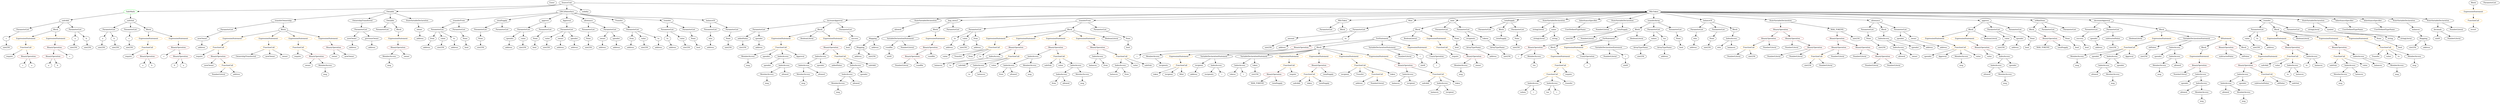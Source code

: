 strict digraph {
	graph [bb="0,0,16899,828"];
	node [label="\N"];
	Enter	[height=0.5,
		pos="3708.6,810",
		width=0.83628];
	Identifier_balances_7	[color=black,
		height=0.5,
		label=balances,
		pos="6288.6,306",
		width=1.1828];
	ExpressionStatement_Unnamed_2	[color=orange,
		height=0.5,
		label=ExpressionStatement,
		pos="984.59,522",
		width=2.458];
	FunctionCall_Unnamed_1	[color=orange,
		height=0.5,
		label=FunctionCall,
		pos="979.59,450",
		width=1.6125];
	ExpressionStatement_Unnamed_2 -> FunctionCall_Unnamed_1	[pos="e,980.81,468.1 983.36,503.7 982.83,496.41 982.21,487.73 981.63,479.54"];
	ElementaryTypeName_bool	[color=black,
		height=0.5,
		label=bool,
		pos="4704.6,450",
		width=0.76697];
	Identifier_safeAdd	[color=black,
		height=0.5,
		label=safeAdd,
		pos="15321,306",
		width=1.1689];
	BinaryOperation_Unnamed_19	[color=brown,
		height=0.5,
		label=BinaryOperation,
		pos="6169.6,378",
		width=1.9867];
	NumberLiteral_Unnamed_16	[color=black,
		height=0.5,
		label=NumberLiteral,
		pos="6049.6,306",
		width=1.765];
	BinaryOperation_Unnamed_19 -> NumberLiteral_Unnamed_16	[pos="e,6076.6,322.74 6142.1,360.94 6125.6,351.31 6104.4,338.95 6086.4,328.49"];
	Identifier_vundflw_1	[color=black,
		height=0.5,
		label=vundflw,
		pos="6171.6,306",
		width=1.1274];
	BinaryOperation_Unnamed_19 -> Identifier_vundflw_1	[pos="e,6171.1,324.1 6170.1,359.7 6170.3,352.41 6170.5,343.73 6170.8,335.54"];
	Parameter_None_3	[color=black,
		height=0.5,
		label=None,
		pos="4696.6,522",
		width=0.85014];
	Parameter_None_3 -> ElementaryTypeName_bool	[pos="e,4702.6,468.1 4698.6,503.7 4699.4,496.41 4700.4,487.73 4701.3,479.54"];
	ParameterList_Unnamed_19	[color=black,
		height=0.5,
		label=ParameterList,
		pos="2568.6,594",
		width=1.7095];
	ParameterList_Unnamed_22	[color=black,
		height=0.5,
		label=ParameterList,
		pos="9080.6,594",
		width=1.7095];
	Identifier_spender_7	[color=black,
		height=0.5,
		label=spender,
		pos="14611,378",
		width=1.1135];
	Block_Unnamed_21	[color=black,
		height=0.5,
		label=Block,
		pos="13785,594",
		width=0.90558];
	BinaryOperation_Unnamed_36	[color=brown,
		height=0.5,
		label=BinaryOperation,
		pos="13870,522",
		width=1.9867];
	Block_Unnamed_21 -> BinaryOperation_Unnamed_36	[pos="e,13849,539.7 13802,578.5 13813,569.41 13828,557.48 13840,547"];
	Identifier_to	[color=black,
		height=0.5,
		label=to,
		pos="15622,306",
		width=0.75];
	ElementaryTypeName_address_30	[color=black,
		height=0.5,
		label=address,
		pos="10070,378",
		width=1.0996];
	ElementaryTypeName_address_29	[color=black,
		height=0.5,
		label=address,
		pos="11231,378",
		width=1.0996];
	Identifier_addedValue	[color=black,
		height=0.5,
		label=addedValue,
		pos="5666.6,306",
		width=1.5155];
	FunctionDefinition_transferFrom	[color=black,
		height=0.5,
		label=transferFrom,
		pos="3104.6,666",
		width=1.6402];
	ParameterList_Unnamed_14	[color=black,
		height=0.5,
		label=ParameterList,
		pos="2963.6,594",
		width=1.7095];
	FunctionDefinition_transferFrom -> ParameterList_Unnamed_14	[pos="e,2993.9,610.07 3074.7,650.15 3054.2,639.97 3026.7,626.33 3004.2,615.16"];
	ParameterList_Unnamed_15	[color=black,
		height=0.5,
		label=ParameterList,
		pos="3104.6,594",
		width=1.7095];
	FunctionDefinition_transferFrom -> ParameterList_Unnamed_15	[pos="e,3104.6,612.1 3104.6,647.7 3104.6,640.41 3104.6,631.73 3104.6,623.54"];
	Parameter_recipients	[color=black,
		height=0.5,
		label=recipients,
		pos="9930.6,522",
		width=1.2798];
	ArrayTypeName_Unnamed_2	[color=black,
		height=0.5,
		label=ArrayTypeName,
		pos="9952.6,450",
		width=2.0145];
	Parameter_recipients -> ArrayTypeName_Unnamed_2	[pos="e,9947.2,468.1 9936,503.7 9938.4,496.24 9941.2,487.32 9943.8,478.97"];
	Parameter_addedValue	[color=black,
		height=0.5,
		label=addedValue,
		pos="5019.6,522",
		width=1.5155];
	ElementaryTypeName_uint256_27	[color=black,
		height=0.5,
		label=uint256,
		pos="5019.6,450",
		width=1.0442];
	Parameter_addedValue -> ElementaryTypeName_uint256_27	[pos="e,5019.6,468.1 5019.6,503.7 5019.6,496.41 5019.6,487.73 5019.6,479.54"];
	ParameterList_Unnamed_33	[color=black,
		height=0.5,
		label=ParameterList,
		pos="6599.6,594",
		width=1.7095];
	Parameter_to_3	[color=black,
		height=0.5,
		label=to,
		pos="6456.6,522",
		width=0.75];
	ParameterList_Unnamed_33 -> Parameter_to_3	[pos="e,6477.9,533.45 6568.9,577.98 6545,566.3 6512,550.14 6488,538.36"];
	Parameter_value_5	[color=black,
		height=0.5,
		label=value,
		pos="6531.6,522",
		width=0.82242];
	ParameterList_Unnamed_33 -> Parameter_value_5	[pos="e,6546.2,538.04 6583.5,576.41 6574.7,567.41 6563.8,556.13 6554.2,546.26"];
	Parameter_from_1	[color=black,
		height=0.5,
		label=from,
		pos="6607.6,522",
		width=0.7947];
	ParameterList_Unnamed_33 -> Parameter_from_1	[pos="e,6605.6,540.1 6601.6,575.7 6602.4,568.41 6603.4,559.73 6604.3,551.54"];
	ElementaryTypeName_uint8	[color=black,
		height=0.5,
		label=uint8,
		pos="16488,522",
		width=0.7947];
	Block_Unnamed_17	[color=black,
		height=0.5,
		label=Block,
		pos="11052,594",
		width=0.90558];
	ForStatement_Unnamed	[color=black,
		height=0.5,
		label=ForStatement,
		pos="10858,522",
		width=1.6818];
	Block_Unnamed_17 -> ForStatement_Unnamed	[pos="e,10897,536.09 11026,582.37 11021,580.21 11015,578 11010,576 10976,563.24 10937,549.82 10907,539.67"];
	BooleanLiteral_Unnamed_5	[color=black,
		height=0.5,
		label=BooleanLiteral,
		pos="11036,522",
		width=1.7788];
	Block_Unnamed_17 -> BooleanLiteral_Unnamed_5	[pos="e,11040,540.1 11048,575.7 11046,568.32 11044,559.52 11042,551.25"];
	ElementaryTypeName_address_20	[color=black,
		height=0.5,
		label=address,
		pos="11434,450",
		width=1.0996];
	NumberLiteral_Unnamed_6	[color=black,
		height=0.5,
		label=NumberLiteral,
		pos="11985,378",
		width=1.765];
	BinaryOperation_Unnamed_23	[color=brown,
		height=0.5,
		label=BinaryOperation,
		pos="7430.6,450",
		width=1.9867];
	IndexAccess_Unnamed_7	[color=black,
		height=0.5,
		label=IndexAccess,
		pos="7430.6,378",
		width=1.6402];
	BinaryOperation_Unnamed_23 -> IndexAccess_Unnamed_7	[pos="e,7430.6,396.1 7430.6,431.7 7430.6,424.41 7430.6,415.73 7430.6,407.54"];
	FunctionCall_Unnamed_13	[color=orange,
		height=0.5,
		label=FunctionCall,
		pos="7595.6,378",
		width=1.6125];
	BinaryOperation_Unnamed_23 -> FunctionCall_Unnamed_13	[pos="e,7562.2,393.16 7466,433.98 7491.1,423.31 7525.1,408.9 7551.9,397.52"];
	Identifier_from_3	[color=black,
		height=0.5,
		label=from,
		pos="7112.6,162",
		width=0.7947];
	ParameterList_Unnamed_40	[color=black,
		height=0.5,
		label=ParameterList,
		pos="14179,594",
		width=1.7095];
	Parameter_success_1	[color=black,
		height=0.5,
		label=success,
		pos="14093,522",
		width=1.1135];
	ParameterList_Unnamed_40 -> Parameter_success_1	[pos="e,14111,538.19 14159,576.76 14147,567.4 14133,555.5 14120,545.28"];
	MemberAccess_Unnamed_12	[color=black,
		height=0.5,
		label=MemberAccess,
		pos="5170.6,234",
		width=1.9174];
	Identifier_msg_12	[color=black,
		height=0.5,
		label=msg,
		pos="5170.6,162",
		width=0.75];
	MemberAccess_Unnamed_12 -> Identifier_msg_12	[pos="e,5170.6,180.1 5170.6,215.7 5170.6,208.41 5170.6,199.73 5170.6,191.54"];
	BooleanLiteral_Unnamed_4	[color=black,
		height=0.5,
		label=BooleanLiteral,
		pos="14473,522",
		width=1.7788];
	ExpressionStatement_Unnamed_19	[color=orange,
		height=0.5,
		label=ExpressionStatement,
		pos="6742.6,522",
		width=2.458];
	FunctionCall_Unnamed_16	[color=orange,
		height=0.5,
		label=FunctionCall,
		pos="6733.6,450",
		width=1.6125];
	ExpressionStatement_Unnamed_19 -> FunctionCall_Unnamed_16	[pos="e,6735.8,468.1 6740.4,503.7 6739.4,496.32 6738.3,487.52 6737.2,479.25"];
	BinaryOperation_Unnamed_34	[color=brown,
		height=0.5,
		label=BinaryOperation,
		pos="8652.6,234",
		width=1.9867];
	Identifier_MAX_TOKENS	[color=black,
		height=0.5,
		label=MAX_TOKENS,
		pos="8524.6,162",
		width=2.0422];
	BinaryOperation_Unnamed_34 -> Identifier_MAX_TOKENS	[pos="e,8553.5,178.82 8623.5,217.12 8605.8,207.41 8582.9,194.86 8563.5,184.3"];
	Identifier_totalSupply_3	[color=black,
		height=0.5,
		label=totalSupply,
		pos="8669.6,162",
		width=1.4739];
	BinaryOperation_Unnamed_34 -> Identifier_totalSupply_3	[pos="e,8665.4,180.1 8656.8,215.7 8658.6,208.32 8660.7,199.52 8662.7,191.25"];
	FunctionDefinition_increaseApproval	[color=black,
		height=0.5,
		label=increaseApproval,
		pos="5688.6,666",
		width=2.0976];
	ParameterList_Unnamed_37	[color=black,
		height=0.5,
		label=ParameterList,
		pos="5132.6,594",
		width=1.7095];
	FunctionDefinition_increaseApproval -> ParameterList_Unnamed_37	[pos="e,5188.1,601.99 5622.9,656.73 5516.3,643.31 5306.8,616.93 5199.4,603.41"];
	Block_Unnamed_13	[color=black,
		height=0.5,
		label=Block,
		pos="5529.6,594",
		width=0.90558];
	FunctionDefinition_increaseApproval -> Block_Unnamed_13	[pos="e,5554.5,605.98 5653.7,649.64 5627.3,638.04 5591.3,622.18 5564.9,610.53"];
	ParameterList_Unnamed_38	[color=black,
		height=0.5,
		label=ParameterList,
		pos="5728.6,594",
		width=1.7095];
	FunctionDefinition_increaseApproval -> ParameterList_Unnamed_38	[pos="e,5718.8,612.1 5698.5,647.7 5702.9,639.9 5708.3,630.51 5713.3,621.83"];
	Parameter_a_1	[color=black,
		height=0.5,
		label=a,
		pos="679.59,522",
		width=0.75];
	ElementaryTypeName_uint256_3	[color=black,
		height=0.5,
		label=uint256,
		pos="674.59,450",
		width=1.0442];
	Parameter_a_1 -> ElementaryTypeName_uint256_3	[pos="e,675.81,468.1 678.36,503.7 677.83,496.41 677.21,487.73 676.63,479.54"];
	FunctionDefinition_totalSupply	[color=black,
		height=0.5,
		label=totalSupply,
		pos="3386.6,666",
		width=1.4739];
	ParameterList_Unnamed_5	[color=black,
		height=0.5,
		label=ParameterList,
		pos="3245.6,594",
		width=1.7095];
	FunctionDefinition_totalSupply -> ParameterList_Unnamed_5	[pos="e,3275.7,609.97 3357.4,650.5 3336.7,640.22 3308.6,626.3 3285.8,614.97"];
	ParameterList_Unnamed_4	[color=black,
		height=0.5,
		label=ParameterList,
		pos="3386.6,594",
		width=1.7095];
	FunctionDefinition_totalSupply -> ParameterList_Unnamed_4	[pos="e,3386.6,612.1 3386.6,647.7 3386.6,640.41 3386.6,631.73 3386.6,623.54"];
	Identifier_balances_1	[color=black,
		height=0.5,
		label=balances,
		pos="16126,306",
		width=1.1828];
	Mapping_Unnamed_2	[color=black,
		height=0.5,
		label=Mapping,
		pos="5824.6,450",
		width=1.2105];
	ElementaryTypeName_address_18	[color=black,
		height=0.5,
		label=address,
		pos="5821.6,378",
		width=1.0996];
	Mapping_Unnamed_2 -> ElementaryTypeName_address_18	[pos="e,5822.3,396.1 5823.8,431.7 5823.5,424.41 5823.2,415.73 5822.8,407.54"];
	ElementaryTypeName_uint256_19	[color=black,
		height=0.5,
		label=uint256,
		pos="5916.6,378",
		width=1.0442];
	Mapping_Unnamed_2 -> ElementaryTypeName_uint256_19	[pos="e,5897.3,393.68 5844.6,433.81 5857.4,424.05 5874.2,411.22 5888.4,400.42"];
	Identifier_require_2	[color=black,
		height=0.5,
		label=require,
		pos="2002.6,378",
		width=1.0026];
	Parameter_None_9	[color=black,
		height=0.5,
		label=None,
		pos="13750,522",
		width=0.85014];
	ElementaryTypeName_bool_4	[color=black,
		height=0.5,
		label=bool,
		pos="13704,450",
		width=0.76697];
	Parameter_None_9 -> ElementaryTypeName_bool_4	[pos="e,13714,466.67 13739,504.76 13733,496.25 13726,485.64 13720,476.09"];
	Identifier_allowed_2	[color=black,
		height=0.5,
		label=allowed,
		pos="7198.6,162",
		width=1.0858];
	ElementaryTypeName_bool_3	[color=black,
		height=0.5,
		label=bool,
		pos="16245,450",
		width=0.76697];
	Identifier_Transfer	[color=black,
		height=0.5,
		label=Transfer,
		pos="16135,378",
		width=1.1689];
	StateVariableDeclaration_Unnamed_7	[color=black,
		height=0.5,
		label=StateVariableDeclaration,
		pos="6176.6,666",
		width=2.8184];
	VariableDeclaration_allowed	[color=black,
		height=0.5,
		label=allowed,
		pos="6075.6,594",
		width=1.0858];
	StateVariableDeclaration_Unnamed_7 -> VariableDeclaration_allowed	[pos="e,6096.4,609.42 6152.1,648.05 6138.2,638.36 6120.5,626.13 6105.7,615.85"];
	Parameter_None	[color=black,
		height=0.5,
		label=None,
		pos="3245.6,522",
		width=0.85014];
	ParameterList_Unnamed_5 -> Parameter_None	[pos="e,3245.6,540.1 3245.6,575.7 3245.6,568.41 3245.6,559.73 3245.6,551.54"];
	ElementaryTypeName_uint256_18	[color=black,
		height=0.5,
		label=uint256,
		pos="16350,450",
		width=1.0442];
	VariableDeclaration_vundflw	[color=black,
		height=0.5,
		label=vundflw,
		pos="6023.6,450",
		width=1.1274];
	ElementaryTypeName_uint8_1	[color=black,
		height=0.5,
		label=uint8,
		pos="6023.6,378",
		width=0.7947];
	VariableDeclaration_vundflw -> ElementaryTypeName_uint8_1	[pos="e,6023.6,396.1 6023.6,431.7 6023.6,424.41 6023.6,415.73 6023.6,407.54"];
	FunctionCall_Unnamed_10	[color=orange,
		height=0.5,
		label=FunctionCall,
		pos="15518,378",
		width=1.6125];
	FunctionCall_Unnamed_10 -> Identifier_safeAdd	[pos="e,15352,318.26 15481,363.83 15447,351.97 15398,334.53 15363,322.1"];
	Identifier_value_1	[color=black,
		height=0.5,
		label=value,
		pos="15411,306",
		width=0.82242];
	FunctionCall_Unnamed_10 -> Identifier_value_1	[pos="e,15430,319.85 15494,361.29 15478,350.84 15457,337.07 15440,326"];
	IndexAccess_Unnamed_4	[color=black,
		height=0.5,
		label=IndexAccess,
		pos="15518,306",
		width=1.6402];
	FunctionCall_Unnamed_10 -> IndexAccess_Unnamed_4	[pos="e,15518,324.1 15518,359.7 15518,352.41 15518,343.73 15518,335.54"];
	Parameter_None_13	[color=black,
		height=0.5,
		label=None,
		pos="9834.6,522",
		width=0.85014];
	ElementaryTypeName_bool_9	[color=black,
		height=0.5,
		label=bool,
		pos="9834.6,450",
		width=0.76697];
	Parameter_None_13 -> ElementaryTypeName_bool_9	[pos="e,9834.6,468.1 9834.6,503.7 9834.6,496.41 9834.6,487.73 9834.6,479.54"];
	ParameterList_Unnamed_37 -> Parameter_addedValue	[pos="e,5044.5,538.42 5107.2,577.29 5091.6,567.59 5071.3,555 5054.1,544.4"];
	Parameter_spender_4	[color=black,
		height=0.5,
		label=spender,
		pos="5132.6,522",
		width=1.1135];
	ParameterList_Unnamed_37 -> Parameter_spender_4	[pos="e,5132.6,540.1 5132.6,575.7 5132.6,568.41 5132.6,559.73 5132.6,551.54"];
	Identifier_to_4	[color=black,
		height=0.5,
		label=to,
		pos="6513.6,234",
		width=0.75];
	ParameterList_Unnamed_21	[color=black,
		height=0.5,
		label=ParameterList,
		pos="9304.6,594",
		width=1.7095];
	VariableDeclaration_amount	[color=black,
		height=0.5,
		label=amount,
		pos="8715.6,522",
		width=1.0581];
	ParameterList_Unnamed_21 -> VariableDeclaration_amount	[pos="e,8753.6,525.1 9260,581.2 9251.6,579.26 9242.8,577.42 9234.6,576 9063.4,546.61 8857.4,531.51 8764.8,525.78"];
	VariableDeclaration_to_1	[color=black,
		height=0.5,
		label=to,
		pos="9088.6,522",
		width=0.75];
	ParameterList_Unnamed_21 -> VariableDeclaration_to_1	[pos="e,9112.7,530.83 9264.5,580 9223.9,566.86 9162,546.78 9123.4,534.29"];
	FunctionDefinition_bug_intou3	[color=black,
		height=0.5,
		label=bug_intou3,
		pos="6450.6,666",
		width=1.46];
	Block_Unnamed_8	[color=black,
		height=0.5,
		label=Block,
		pos="6323.6,594",
		width=0.90558];
	FunctionDefinition_bug_intou3 -> Block_Unnamed_8	[pos="e,6346.2,607.48 6423.7,650.15 6404,639.31 6377.2,624.54 6356.3,613.01"];
	ParameterList_Unnamed_28	[color=black,
		height=0.5,
		label=ParameterList,
		pos="6450.6,594",
		width=1.7095];
	FunctionDefinition_bug_intou3 -> ParameterList_Unnamed_28	[pos="e,6450.6,612.1 6450.6,647.7 6450.6,640.41 6450.6,631.73 6450.6,623.54"];
	MemberAccess_Unnamed_19	[color=black,
		height=0.5,
		label=MemberAccess,
		pos="9864.6,306",
		width=1.9174];
	Identifier_msg_18	[color=black,
		height=0.5,
		label=msg,
		pos="9864.6,234",
		width=0.75];
	MemberAccess_Unnamed_19 -> Identifier_msg_18	[pos="e,9864.6,252.1 9864.6,287.7 9864.6,280.41 9864.6,271.73 9864.6,263.54"];
	ElementaryTypeName_address_27	[color=black,
		height=0.5,
		label=address,
		pos="5132.6,450",
		width=1.0996];
	Parameter_spender_4 -> ElementaryTypeName_address_27	[pos="e,5132.6,468.1 5132.6,503.7 5132.6,496.41 5132.6,487.73 5132.6,479.54"];
	BinaryOperation_Unnamed_30	[color=brown,
		height=0.5,
		label=BinaryOperation,
		pos="10371,450",
		width=1.9867];
	ForStatement_Unnamed -> BinaryOperation_Unnamed_30	[pos="e,10422,462.76 10814,509.22 10805,507.28 10797,505.43 10789,504 10640,477.87 10600,491.73 10451,468 10445,467.1 10439,466.07 10433,\
464.96"];
	Block_Unnamed_18	[color=black,
		height=0.5,
		label=Block,
		pos="10493,450",
		width=0.90558];
	ForStatement_Unnamed -> Block_Unnamed_18	[pos="e,10517,462.09 10813,509.36 10805,507.43 10797,505.55 10789,504 10677,482.33 10645,497.61 10535,468 10532,467.39 10530,466.7 10528,\
465.95"];
	ExpressionStatement_Unnamed_25	[color=orange,
		height=0.5,
		label=ExpressionStatement,
		pos="10632,450",
		width=2.458];
	ForStatement_Unnamed -> ExpressionStatement_Unnamed_25	[pos="e,10679,465.64 10817,508.32 10781,497.34 10729,481.32 10690,469.01"];
	VariableDeclarationStatement_Unnamed_2	[color=black,
		height=0.5,
		label=VariableDeclarationStatement,
		pos="10858,450",
		width=3.3174];
	ForStatement_Unnamed -> VariableDeclarationStatement_Unnamed_2	[pos="e,10858,468.1 10858,503.7 10858,496.41 10858,487.73 10858,479.54"];
	Identifier_i	[color=black,
		height=0.5,
		label=i,
		pos="10248,378",
		width=0.75];
	Identifier_owner_3	[color=black,
		height=0.5,
		label=owner,
		pos="2251.6,378",
		width=0.93331];
	Block_Unnamed_15	[color=black,
		height=0.5,
		label=Block,
		pos="14921,450",
		width=0.90558];
	ExpressionStatement_Unnamed_22	[color=orange,
		height=0.5,
		label=ExpressionStatement,
		pos="14894,378",
		width=2.458];
	Block_Unnamed_15 -> ExpressionStatement_Unnamed_22	[pos="e,14900,396.28 14914,432.05 14911,424.52 14908,415.44 14904,406.94"];
	UserDefinedTypeName_Unnamed	[color=black,
		height=0.5,
		label=UserDefinedTypeName,
		pos="15935,594",
		width=2.7214];
	Identifier_tos_1	[color=black,
		height=0.5,
		label=tos,
		pos="10466,90",
		width=0.75];
	FunctionCall_Unnamed_8	[color=orange,
		height=0.5,
		label=FunctionCall,
		pos="16726,666",
		width=1.6125];
	Identifier_revert	[color=black,
		height=0.5,
		label=revert,
		pos="16726,594",
		width=0.87786];
	FunctionCall_Unnamed_8 -> Identifier_revert	[pos="e,16726,612.1 16726,647.7 16726,640.41 16726,631.73 16726,623.54"];
	Parameter_value_3	[color=black,
		height=0.5,
		label=value,
		pos="15217,522",
		width=0.82242];
	ElementaryTypeName_uint256_23	[color=black,
		height=0.5,
		label=uint256,
		pos="15270,450",
		width=1.0442];
	Parameter_value_3 -> ElementaryTypeName_uint256_23	[pos="e,15257,467.31 15229,505.12 15235,496.64 15243,486.02 15250,476.43"];
	ExpressionStatement_Unnamed_32	[color=orange,
		height=0.5,
		label=ExpressionStatement,
		pos="8002.6,378",
		width=2.458];
	FunctionCall_Unnamed_27	[color=orange,
		height=0.5,
		label=FunctionCall,
		pos="8002.6,306",
		width=1.6125];
	ExpressionStatement_Unnamed_32 -> FunctionCall_Unnamed_27	[pos="e,8002.6,324.1 8002.6,359.7 8002.6,352.41 8002.6,343.73 8002.6,335.54"];
	FunctionDefinition_approve	[color=black,
		height=0.5,
		label=approve,
		pos="3668.6,666",
		width=1.1412];
	ParameterList_Unnamed_12	[color=black,
		height=0.5,
		label=ParameterList,
		pos="3527.6,594",
		width=1.7095];
	FunctionDefinition_approve -> ParameterList_Unnamed_12	[pos="e,3557.9,610.05 3642.1,651.83 3621.2,641.48 3591.8,626.89 3568.1,615.09"];
	ParameterList_Unnamed_13	[color=black,
		height=0.5,
		label=ParameterList,
		pos="3668.6,594",
		width=1.7095];
	FunctionDefinition_approve -> ParameterList_Unnamed_13	[pos="e,3668.6,612.1 3668.6,647.7 3668.6,640.41 3668.6,631.73 3668.6,623.54"];
	Identifier_subtractedValue	[color=black,
		height=0.5,
		label=subtractedValue,
		pos="15071,378",
		width=1.959];
	Parameter_spender_1	[color=black,
		height=0.5,
		label=spender,
		pos="3403.6,522",
		width=1.1135];
	ElementaryTypeName_address_4	[color=black,
		height=0.5,
		label=address,
		pos="3402.6,450",
		width=1.0996];
	Parameter_spender_1 -> ElementaryTypeName_address_4	[pos="e,3402.8,468.1 3403.3,503.7 3403.2,496.41 3403.1,487.73 3403,479.54"];
	Identifier_require_1	[color=black,
		height=0.5,
		label=require,
		pos="853.59,378",
		width=1.0026];
	ElementaryTypeName_address_24	[color=black,
		height=0.5,
		label=address,
		pos="6427.6,450",
		width=1.0996];
	Parameter_to_3 -> ElementaryTypeName_address_24	[pos="e,6434.6,467.96 6449.7,504.41 6446.5,496.68 6442.6,487.27 6439,478.52"];
	VariableDeclaration_decimals	[color=black,
		height=0.5,
		label=decimals,
		pos="16488,594",
		width=1.1967];
	VariableDeclaration_decimals -> ElementaryTypeName_uint8	[pos="e,16488,540.1 16488,575.7 16488,568.41 16488,559.73 16488,551.54"];
	NumberLiteral_Unnamed_11	[color=black,
		height=0.5,
		label=NumberLiteral,
		pos="16598,522",
		width=1.765];
	VariableDeclaration_decimals -> NumberLiteral_Unnamed_11	[pos="e,16573,538.87 16511,578.33 16526,568.67 16546,555.87 16563,545"];
	ElementaryTypeName_uint256_9	[color=black,
		height=0.5,
		label=uint256,
		pos="4621.6,450",
		width=1.0442];
	Identifier_OwnershipTransferred	[color=black,
		height=0.5,
		label=OwnershipTransferred,
		pos="1649.6,378",
		width=2.6243];
	BinaryOperation_Unnamed_30 -> Identifier_i	[pos="e,10268,390.46 10343,433.12 10323,422.06 10297,407.32 10277,396.02"];
	MemberAccess_Unnamed_18	[color=black,
		height=0.5,
		label=MemberAccess,
		pos="10362,378",
		width=1.9174];
	BinaryOperation_Unnamed_30 -> MemberAccess_Unnamed_18	[pos="e,10364,396.1 10368,431.7 10367,424.32 10366,415.52 10365,407.25"];
	Identifier_token_2	[color=black,
		height=0.5,
		label=token,
		pos="7823.6,234",
		width=0.864];
	Identifier_require_6	[color=black,
		height=0.5,
		label=require,
		pos="8778.6,234",
		width=1.0026];
	ParameterList_Unnamed_41	[color=black,
		height=0.5,
		label=ParameterList,
		pos="11164,594",
		width=1.7095];
	Parameter_values	[color=black,
		height=0.5,
		label=values,
		pos="11152,522",
		width=0.93331];
	ParameterList_Unnamed_41 -> Parameter_values	[pos="e,11155,540.1 11161,575.7 11159,568.32 11158,559.52 11156,551.25"];
	Parameter_tos	[color=black,
		height=0.5,
		label=tos,
		pos="11231,522",
		width=0.75];
	ParameterList_Unnamed_41 -> Parameter_tos	[pos="e,11217,537.57 11179,576.41 11188,567.28 11199,555.81 11209,545.85"];
	Identifier_require_5	[color=black,
		height=0.5,
		label=require,
		pos="9814.6,378",
		width=1.0026];
	ParameterList_Unnamed_26	[color=black,
		height=0.5,
		label=ParameterList,
		pos="11446,594",
		width=1.7095];
	Parameter_who_1	[color=black,
		height=0.5,
		label=who,
		pos="11440,522",
		width=0.75];
	ParameterList_Unnamed_26 -> Parameter_who_1	[pos="e,11441,540.1 11444,575.7 11443,568.41 11443,559.73 11442,551.54"];
	ForStatement_Unnamed_1	[color=black,
		height=0.5,
		label=ForStatement,
		pos="9339.6,522",
		width=1.6818];
	BinaryOperation_Unnamed_32	[color=brown,
		height=0.5,
		label=BinaryOperation,
		pos="8784.6,450",
		width=1.9867];
	ForStatement_Unnamed_1 -> BinaryOperation_Unnamed_32	[pos="e,8836.5,462.81 9281.6,516.38 9191.8,508.81 9014.1,492.16 8864.6,468 8859,467.1 8853.3,466.08 8847.5,464.98"];
	Block_Unnamed_20	[color=black,
		height=0.5,
		label=Block,
		pos="8906.6,450",
		width=0.90558];
	ForStatement_Unnamed_1 -> Block_Unnamed_20	[pos="e,8937.9,456.06 9287.4,512.56 9200.6,498.54 9028.6,470.73 8948.9,457.85"];
	VariableDeclarationStatement_Unnamed_3	[color=black,
		height=0.5,
		label=VariableDeclarationStatement,
		pos="9339.6,450",
		width=3.3174];
	ForStatement_Unnamed_1 -> VariableDeclarationStatement_Unnamed_3	[pos="e,9339.6,468.1 9339.6,503.7 9339.6,496.41 9339.6,487.73 9339.6,479.54"];
	ExpressionStatement_Unnamed_28	[color=orange,
		height=0.5,
		label=ExpressionStatement,
		pos="9565.6,450",
		width=2.458];
	ForStatement_Unnamed_1 -> ExpressionStatement_Unnamed_28	[pos="e,9518.3,465.64 9380.5,508.32 9416,497.34 9467.7,481.32 9507.5,469.01"];
	Identifier_msg_9	[color=black,
		height=0.5,
		label=msg,
		pos="5427.6,162",
		width=0.75];
	FunctionDefinition_transferFrom_1	[color=black,
		height=0.5,
		label=transferFrom,
		pos="7326.6,666",
		width=1.6402];
	FunctionDefinition_transferFrom_1 -> ParameterList_Unnamed_33	[pos="e,6657.4,600.56 7270.8,659.62 7139.6,646.99 6812,615.45 6668.6,601.65"];
	Block_Unnamed_11	[color=black,
		height=0.5,
		label=Block,
		pos="7224.6,594",
		width=0.90558];
	FunctionDefinition_transferFrom_1 -> Block_Unnamed_11	[pos="e,7244.5,608.7 7303.4,649.12 7288.7,639.03 7269.6,625.88 7253.8,615.07"];
	ParameterList_Unnamed_34	[color=black,
		height=0.5,
		label=ParameterList,
		pos="7428.6,594",
		width=1.7095];
	FunctionDefinition_transferFrom_1 -> ParameterList_Unnamed_34	[pos="e,7405.2,611.06 7349.7,649.12 7363.3,639.78 7380.7,627.84 7395.7,617.55"];
	Identifier_i_4	[color=black,
		height=0.5,
		label=i,
		pos="7712.6,378",
		width=0.75];
	BinaryOperation_Unnamed_32 -> Identifier_i_4	[pos="e,7733,390.37 8734,436.89 8724.3,434.95 8714.2,433.19 8704.6,432 8493.6,405.81 7955.1,446.41 7748.6,396 7747,395.6 7745.3,395.12 \
7743.7,394.59"];
	MemberAccess_Unnamed_20	[color=black,
		height=0.5,
		label=MemberAccess,
		pos="7826.6,378",
		width=1.9174];
	BinaryOperation_Unnamed_32 -> MemberAccess_Unnamed_20	[pos="e,7876.1,390.98 8734,436.94 8724.3,435 8714.2,433.22 8704.6,432 8352,386.9 8258.1,441.55 7905.6,396 7899.6,395.22 7893.4,394.23 \
7887.2,393.11"];
	FunctionCall_Unnamed	[color=orange,
		height=0.5,
		label=FunctionCall,
		pos="170.59,450",
		width=1.6125];
	Identifier_require	[color=black,
		height=0.5,
		label=require,
		pos="57.591,378",
		width=1.0026];
	FunctionCall_Unnamed -> Identifier_require	[pos="e,79.546,392.6 145.51,433.46 128.83,423.13 106.8,409.48 88.963,398.43"];
	BinaryOperation_Unnamed_2	[color=brown,
		height=0.5,
		label=BinaryOperation,
		pos="183.59,378",
		width=1.9867];
	FunctionCall_Unnamed -> BinaryOperation_Unnamed_2	[pos="e,180.41,396.1 173.8,431.7 175.17,424.32 176.81,415.52 178.34,407.25"];
	ElementaryTypeName_address_2	[color=black,
		height=0.5,
		label=address,
		pos="4142.6,450",
		width=1.0996];
	Identifier_balances_6	[color=black,
		height=0.5,
		label=balances,
		pos="7535.6,234",
		width=1.1828];
	FunctionCall_Unnamed_18	[color=orange,
		height=0.5,
		label=FunctionCall,
		pos="5279.6,450",
		width=1.6125];
	MemberAccess_Unnamed_11	[color=black,
		height=0.5,
		label=MemberAccess,
		pos="5040.6,378",
		width=1.9174];
	FunctionCall_Unnamed_18 -> MemberAccess_Unnamed_11	[pos="e,5085.2,392.06 5238.5,436.97 5199.2,425.46 5139.7,408.02 5096.2,395.28"];
	Identifier_spender_5	[color=black,
		height=0.5,
		label=spender,
		pos="5167.6,378",
		width=1.1135];
	FunctionCall_Unnamed_18 -> Identifier_spender_5	[pos="e,5190.1,393.07 5254.7,433.46 5238.4,423.27 5216.9,409.84 5199.4,398.87"];
	IndexAccess_Unnamed_21	[color=black,
		height=0.5,
		label=IndexAccess,
		pos="5284.6,378",
		width=1.6402];
	FunctionCall_Unnamed_18 -> IndexAccess_Unnamed_21	[pos="e,5283.4,396.1 5280.8,431.7 5281.3,424.41 5282,415.73 5282.6,407.54"];
	Identifier_Approval_1	[color=black,
		height=0.5,
		label=Approval,
		pos="5407.6,378",
		width=1.266];
	FunctionCall_Unnamed_18 -> Identifier_Approval_1	[pos="e,5381.6,393.21 5307.4,433.81 5326.2,423.49 5351.4,409.75 5371.7,398.6"];
	MemberAccess_Unnamed_13	[color=black,
		height=0.5,
		label=MemberAccess,
		pos="14620,306",
		width=1.9174];
	Identifier_msg_13	[color=black,
		height=0.5,
		label=msg,
		pos="14620,234",
		width=0.75];
	MemberAccess_Unnamed_13 -> Identifier_msg_13	[pos="e,14620,252.1 14620,287.7 14620,280.41 14620,271.73 14620,263.54"];
	NumberLiteral_Unnamed_1	[color=black,
		height=0.5,
		label=NumberLiteral,
		pos="12635,306",
		width=1.765];
	ElementaryTypeName_address_31	[color=black,
		height=0.5,
		label=address,
		pos="8087.6,234",
		width=1.0996];
	Identifier_msg_10	[color=black,
		height=0.5,
		label=msg,
		pos="5677.6,90",
		width=0.75];
	BinaryOperation_Unnamed_14	[color=brown,
		height=0.5,
		label=BinaryOperation,
		pos="12032,594",
		width=1.9867];
	BinaryOperation_Unnamed_17	[color=brown,
		height=0.5,
		label=BinaryOperation,
		pos="11951,522",
		width=1.9867];
	BinaryOperation_Unnamed_14 -> BinaryOperation_Unnamed_17	[pos="e,11970,539.71 12012,576.41 12002,567.67 11990,556.79 11979,547.13"];
	BinaryOperation_Unnamed_15	[color=brown,
		height=0.5,
		label=BinaryOperation,
		pos="12112,522",
		width=1.9867];
	BinaryOperation_Unnamed_14 -> BinaryOperation_Unnamed_15	[pos="e,12092,539.71 12051,576.41 12061,567.67 12073,556.79 12084,547.13"];
	Identifier_to_1	[color=black,
		height=0.5,
		label=to,
		pos="15485,234",
		width=0.75];
	IndexAccess_Unnamed_12	[color=black,
		height=0.5,
		label=IndexAccess,
		pos="7167.6,234",
		width=1.6402];
	IndexAccess_Unnamed_12 -> Identifier_from_3	[pos="e,7124.7,178.36 7154.3,216.05 7147.5,207.44 7139.2,196.81 7131.7,187.33"];
	IndexAccess_Unnamed_12 -> Identifier_allowed_2	[pos="e,7191,180.1 7175.3,215.7 7178.6,208.07 7182.7,198.92 7186.5,190.4"];
	Identifier_subtractedValue_1	[color=black,
		height=0.5,
		label=subtractedValue,
		pos="15297,162",
		width=1.959];
	Identifier_allowed_6	[color=black,
		height=0.5,
		label=allowed,
		pos="5296.6,234",
		width=1.0858];
	ElementaryTypeName_uint256_7	[color=black,
		height=0.5,
		label=uint256,
		pos="4916.6,450",
		width=1.0442];
	Identifier_allowed_8	[color=black,
		height=0.5,
		label=allowed,
		pos="14782,90",
		width=1.0858];
	ExpressionStatement_Unnamed_26	[color=orange,
		height=0.5,
		label=ExpressionStatement,
		pos="10538,378",
		width=2.458];
	FunctionCall_Unnamed_21	[color=orange,
		height=0.5,
		label=FunctionCall,
		pos="10538,306",
		width=1.6125];
	ExpressionStatement_Unnamed_26 -> FunctionCall_Unnamed_21	[pos="e,10538,324.1 10538,359.7 10538,352.41 10538,343.73 10538,335.54"];
	ContractDefinition_SafeMath	[color=green,
		height=0.5,
		label=SafeMath,
		pos="861.59,738",
		width=1.2798];
	FunctionDefinition_safeAdd	[color=black,
		height=0.5,
		label=safeAdd,
		pos="432.59,666",
		width=1.1689];
	ContractDefinition_SafeMath -> FunctionDefinition_safeAdd	[pos="e,471.56,673.36 819.68,730.16 740.26,717.2 568.18,689.12 482.77,675.19"];
	FunctionDefinition_safeSub	[color=black,
		height=0.5,
		label=safeSub,
		pos="861.59,666",
		width=1.1274];
	ContractDefinition_SafeMath -> FunctionDefinition_safeSub	[pos="e,861.59,684.1 861.59,719.7 861.59,712.41 861.59,703.73 861.59,695.54"];
	ElementaryTypeName_uint256_25	[color=black,
		height=0.5,
		label=uint256,
		pos="6522.6,450",
		width=1.0442];
	Parameter_value_5 -> ElementaryTypeName_uint256_25	[pos="e,6524.8,468.1 6529.4,503.7 6528.4,496.32 6527.3,487.52 6526.2,479.25"];
	ParameterList_Unnamed_20	[color=black,
		height=0.5,
		label=ParameterList,
		pos="1556.6,594",
		width=1.7095];
	Parameter_newOwner	[color=black,
		height=0.5,
		label=newOwner,
		pos="1417.6,522",
		width=1.4046];
	ParameterList_Unnamed_20 -> Parameter_newOwner	[pos="e,1445.9,537.27 1526.8,577.98 1506.1,567.58 1478.4,553.63 1456.1,542.39"];
	VariableDeclaration_from	[color=black,
		height=0.5,
		label=from,
		pos="4244.6,522",
		width=0.7947];
	ElementaryTypeName_address_7	[color=black,
		height=0.5,
		label=address,
		pos="4239.6,450",
		width=1.0996];
	VariableDeclaration_from -> ElementaryTypeName_address_7	[pos="e,4240.8,468.1 4243.4,503.7 4242.8,496.41 4242.2,487.73 4241.6,479.54"];
	stringLiteral_Unnamed_2	[color=black,
		height=0.5,
		label=stringLiteral,
		pos="10396,522",
		width=1.5016];
	BinaryOperation_Unnamed_28	[color=brown,
		height=0.5,
		label=BinaryOperation,
		pos="14894,306",
		width=1.9867];
	ExpressionStatement_Unnamed_22 -> BinaryOperation_Unnamed_28	[pos="e,14894,324.1 14894,359.7 14894,352.41 14894,343.73 14894,335.54"];
	Identifier_a	[color=black,
		height=0.5,
		label=a,
		pos="317.59,306",
		width=0.75];
	ExpressionStatement_Unnamed_18	[color=orange,
		height=0.5,
		label=ExpressionStatement,
		pos="6937.6,522",
		width=2.458];
	BinaryOperation_Unnamed_25	[color=brown,
		height=0.5,
		label=BinaryOperation,
		pos="6881.6,450",
		width=1.9867];
	ExpressionStatement_Unnamed_18 -> BinaryOperation_Unnamed_25	[pos="e,6895,467.79 6924,504.05 6917.4,495.8 6909.4,485.7 6902,476.54"];
	VariableDeclaration_MAX_TOKENS	[color=black,
		height=0.5,
		label=MAX_TOKENS,
		pos="12418,594",
		width=2.0422];
	BinaryOperation_Unnamed_10	[color=brown,
		height=0.5,
		label=BinaryOperation,
		pos="12418,522",
		width=1.9867];
	VariableDeclaration_MAX_TOKENS -> BinaryOperation_Unnamed_10	[pos="e,12418,540.1 12418,575.7 12418,568.41 12418,559.73 12418,551.54"];
	ElementaryTypeName_uint256_14	[color=black,
		height=0.5,
		label=uint256,
		pos="12545,522",
		width=1.0442];
	VariableDeclaration_MAX_TOKENS -> ElementaryTypeName_uint256_14	[pos="e,12521,536.24 12446,577.12 12465,566.6 12491,552.78 12511,541.73"];
	NumberLiteral_Unnamed_2	[color=black,
		height=0.5,
		label=NumberLiteral,
		pos="12780,306",
		width=1.765];
	IndexAccess_Unnamed_13	[color=black,
		height=0.5,
		label=IndexAccess,
		pos="6745.6,378",
		width=1.6402];
	BinaryOperation_Unnamed_25 -> IndexAccess_Unnamed_13	[pos="e,6774.6,393.94 6851.1,433.29 6831.4,423.18 6805.7,409.93 6784.6,399.06"];
	FunctionCall_Unnamed_15	[color=orange,
		height=0.5,
		label=FunctionCall,
		pos="6880.6,378",
		width=1.6125];
	BinaryOperation_Unnamed_25 -> FunctionCall_Unnamed_15	[pos="e,6880.8,396.1 6881.3,431.7 6881.2,424.41 6881.1,415.73 6881,407.54"];
	Parameter_c_1	[color=black,
		height=0.5,
		label=c,
		pos="851.59,522",
		width=0.75];
	ElementaryTypeName_uint256_5	[color=black,
		height=0.5,
		label=uint256,
		pos="860.59,450",
		width=1.0442];
	Parameter_c_1 -> ElementaryTypeName_uint256_5	[pos="e,858.39,468.1 853.82,503.7 854.76,496.32 855.9,487.52 856.96,479.25"];
	ExpressionStatement_Unnamed_12	[color=orange,
		height=0.5,
		label=ExpressionStatement,
		pos="15425,522",
		width=2.458];
	BinaryOperation_Unnamed_21	[color=brown,
		height=0.5,
		label=BinaryOperation,
		pos="15518,450",
		width=1.9867];
	ExpressionStatement_Unnamed_12 -> BinaryOperation_Unnamed_21	[pos="e,15496,467.47 15447,504.41 15459,495.43 15473,484.19 15487,474.34"];
	Parameter_tokens	[color=black,
		height=0.5,
		label=tokens,
		pos="10031,522",
		width=0.97489];
	ArrayTypeName_Unnamed_3	[color=black,
		height=0.5,
		label=ArrayTypeName,
		pos="10116,450",
		width=2.0145];
	Parameter_tokens -> ArrayTypeName_Unnamed_3	[pos="e,10096,467.54 10049,506.15 10060,497.05 10074,485.18 10087,474.79"];
	ParameterList_Unnamed_46	[color=black,
		height=0.5,
		label=ParameterList,
		pos="13897,594",
		width=1.7095];
	Parameter_None_14	[color=black,
		height=0.5,
		label=None,
		pos="13999,522",
		width=0.85014];
	ParameterList_Unnamed_46 -> Parameter_None_14	[pos="e,13979,536.4 13920,576.94 13935,566.78 13954,553.57 13970,542.77"];
	ContractDefinition_Ownable	[color=black,
		height=0.5,
		label=Ownable,
		pos="2610.6,738",
		width=1.2105];
	FunctionDefinition_transferOwnership	[color=black,
		height=0.5,
		label=transferOwnership,
		pos="1905.6,666",
		width=2.1947];
	ContractDefinition_Ownable -> FunctionDefinition_transferOwnership	[pos="e,1976.9,674.08 2568.3,732.8 2454.3,721.48 2138.7,690.14 1987.9,675.17"];
	EventDefinition_OwnershipTransferred	[color=black,
		height=0.5,
		label=OwnershipTransferred,
		pos="2445.6,666",
		width=2.6243];
	ContractDefinition_Ownable -> EventDefinition_OwnershipTransferred	[pos="e,2483.2,682.97 2581.1,724.49 2556.8,714.2 2522,699.42 2493.7,687.42"];
	FunctionDefinition_Ownable	[color=black,
		height=0.5,
		label=Ownable,
		pos="2610.6,666",
		width=1.2105];
	ContractDefinition_Ownable -> FunctionDefinition_Ownable	[pos="e,2610.6,684.1 2610.6,719.7 2610.6,712.41 2610.6,703.73 2610.6,695.54"];
	StateVariableDeclaration_Unnamed	[color=black,
		height=0.5,
		label=StateVariableDeclaration,
		pos="2791.6,666",
		width=2.8184];
	ContractDefinition_Ownable -> StateVariableDeclaration_Unnamed	[pos="e,2750.7,682.81 2641.7,724.97 2668.8,714.5 2708.5,699.13 2740.3,686.85"];
	Identifier_allowed_3	[color=black,
		height=0.5,
		label=allowed,
		pos="12837,378",
		width=1.0858];
	Identifier_safeAdd_1	[color=black,
		height=0.5,
		label=safeAdd,
		pos="6463.6,306",
		width=1.1689];
	IndexAccess_Unnamed_13 -> Identifier_balances_7	[pos="e,6320.2,318.5 6702.6,365.3 6694.4,363.32 6685.7,361.45 6677.6,360 6529.3,333.67 6487.9,355.58 6340.6,324 6337.5,323.33 6334.2,322.54 \
6331,321.67"];
	Identifier_to_3	[color=black,
		height=0.5,
		label=to,
		pos="6376.6,306",
		width=0.75];
	IndexAccess_Unnamed_13 -> Identifier_to_3	[pos="e,6397.1,318.01 6702.2,365.4 6694.1,363.44 6685.6,361.54 6677.6,360 6560.9,337.55 6526.6,357.77 6412.6,324 6411,323.52 6409.3,322.98 \
6407.7,322.39"];
	ElementaryTypeName_address_12	[color=black,
		height=0.5,
		label=address,
		pos="2491.6,450",
		width=1.0996];
	ElementaryTypeName_address_19	[color=black,
		height=0.5,
		label=address,
		pos="8655.6,450",
		width=1.0996];
	Identifier_who	[color=black,
		height=0.5,
		label=who,
		pos="11612,450",
		width=0.75];
	Identifier_oldValue_1	[color=black,
		height=0.5,
		label=oldValue,
		pos="15429,162",
		width=1.2105];
	Parameter_c	[color=black,
		height=0.5,
		label=c,
		pos="37.591,522",
		width=0.75];
	ElementaryTypeName_uint256_2	[color=black,
		height=0.5,
		label=uint256,
		pos="37.591,450",
		width=1.0442];
	Parameter_c -> ElementaryTypeName_uint256_2	[pos="e,37.591,468.1 37.591,503.7 37.591,496.41 37.591,487.73 37.591,479.54"];
	Identifier_MAX_TOKENS_1	[color=black,
		height=0.5,
		label=MAX_TOKENS,
		pos="13823,450",
		width=2.0422];
	BinaryOperation_Unnamed_36 -> Identifier_MAX_TOKENS_1	[pos="e,13834,467.79 13858,504.05 13853,495.97 13846,486.12 13840,477.11"];
	Identifier_totalSupply_4	[color=black,
		height=0.5,
		label=totalSupply,
		pos="13968,450",
		width=1.4739];
	BinaryOperation_Unnamed_36 -> Identifier_totalSupply_4	[pos="e,13946,466.67 13892,504.76 13905,495.36 13922,483.38 13937,473.12"];
	ExpressionStatement_Unnamed_4	[color=orange,
		height=0.5,
		label=ExpressionStatement,
		pos="2665.6,522",
		width=2.458];
	BinaryOperation_Unnamed_6	[color=brown,
		height=0.5,
		label=BinaryOperation,
		pos="2665.6,450",
		width=1.9867];
	ExpressionStatement_Unnamed_4 -> BinaryOperation_Unnamed_6	[pos="e,2665.6,468.1 2665.6,503.7 2665.6,496.41 2665.6,487.73 2665.6,479.54"];
	ElementaryTypeName_uint256_21	[color=black,
		height=0.5,
		label=uint256,
		pos="10244,450",
		width=1.0442];
	ElementaryTypeName_uint256_17	[color=black,
		height=0.5,
		label=uint256,
		pos="10597,522",
		width=1.0442];
	ElementaryTypeName_uint256_32	[color=black,
		height=0.5,
		label=uint256,
		pos="8525.6,234",
		width=1.0442];
	ElementaryTypeName_string	[color=black,
		height=0.5,
		label=string,
		pos="16179,522",
		width=0.864];
	Identifier_msg_8	[color=black,
		height=0.5,
		label=msg,
		pos="7313.6,162",
		width=0.75];
	BinaryOperation_Unnamed_3	[color=brown,
		height=0.5,
		label=BinaryOperation,
		pos="979.59,378",
		width=1.9867];
	Identifier_a_2	[color=black,
		height=0.5,
		label=a,
		pos="943.59,306",
		width=0.75];
	BinaryOperation_Unnamed_3 -> Identifier_a_2	[pos="e,951.89,323.14 970.69,359.7 966.61,351.75 961.67,342.16 957.14,333.34"];
	Identifier_b_1	[color=black,
		height=0.5,
		label=b,
		pos="1015.6,306",
		width=0.75];
	BinaryOperation_Unnamed_3 -> Identifier_b_1	[pos="e,1007.3,323.14 988.49,359.7 992.58,351.75 997.51,342.16 1002,333.34"];
	NumberLiteral_Unnamed_10	[color=black,
		height=0.5,
		label=NumberLiteral,
		pos="11727,378",
		width=1.765];
	NumberLiteral_Unnamed_18	[color=black,
		height=0.5,
		label=NumberLiteral,
		pos="10867,378",
		width=1.765];
	ExpressionStatement_Unnamed_21	[color=orange,
		height=0.5,
		label=ExpressionStatement,
		pos="5279.6,522",
		width=2.458];
	ExpressionStatement_Unnamed_21 -> FunctionCall_Unnamed_18	[pos="e,5279.6,468.1 5279.6,503.7 5279.6,496.41 5279.6,487.73 5279.6,479.54"];
	ContractDefinition_ERC20Interface	[color=black,
		height=0.5,
		label=ERC20Interface,
		pos="3809.6,738",
		width=1.959];
	ContractDefinition_ERC20Interface -> FunctionDefinition_transferFrom	[pos="e,3160.2,672.52 3744.8,730.57 3611.4,717.32 3306.9,687.09 3171.6,673.65"];
	ContractDefinition_ERC20Interface -> FunctionDefinition_totalSupply	[pos="e,3433.4,674.75 3751.7,727.41 3670.8,714.04 3525.1,689.92 3444.4,676.56"];
	ContractDefinition_ERC20Interface -> FunctionDefinition_approve	[pos="e,3695.1,680.14 3778.3,721.46 3756.7,710.76 3728,696.48 3705.3,685.23"];
	EventDefinition_Approval	[color=black,
		height=0.5,
		label=Approval,
		pos="3809.6,666",
		width=1.266];
	ContractDefinition_ERC20Interface -> EventDefinition_Approval	[pos="e,3809.6,684.1 3809.6,719.7 3809.6,712.41 3809.6,703.73 3809.6,695.54"];
	FunctionDefinition_allowance	[color=black,
		height=0.5,
		label=allowance,
		pos="3950.6,666",
		width=1.3076];
	ContractDefinition_ERC20Interface -> FunctionDefinition_allowance	[pos="e,3922.7,680.83 3840.9,721.46 3862,710.96 3890.1,697.04 3912.5,685.89"];
	EventDefinition_Transfer	[color=black,
		height=0.5,
		label=Transfer,
		pos="4182.6,666",
		width=1.1689];
	ContractDefinition_ERC20Interface -> EventDefinition_Transfer	[pos="e,4144,673.53 3861.8,725.5 3870.7,723.61 3879.9,721.71 3888.6,720 3974.2,703.07 4074.3,685.5 4132.8,675.44"];
	FunctionDefinition_transfer	[color=black,
		height=0.5,
		label=transfer,
		pos="4516.6,666",
		width=1.0719];
	ContractDefinition_ERC20Interface -> FunctionDefinition_transfer	[pos="e,4478.3,669.59 3860,725.15 3869.5,723.21 3879.3,721.39 3888.6,720 4000.1,703.37 4339,679.17 4467,670.36"];
	FunctionDefinition_balanceOf	[color=black,
		height=0.5,
		label=balanceOf,
		pos="4798.6,666",
		width=1.3491];
	ContractDefinition_ERC20Interface -> FunctionDefinition_balanceOf	[pos="e,4751.5,670.69 3859.5,725 3869.1,723.05 3879.1,721.26 3888.6,720 4186.8,680.23 4264.3,702.9 4564.6,684 4624.5,680.23 4693,675.17 \
4740.3,671.55"];
	Identifier_tos	[color=black,
		height=0.5,
		label=tos,
		pos="10362,306",
		width=0.75];
	MemberAccess_Unnamed_18 -> Identifier_tos	[pos="e,10362,324.1 10362,359.7 10362,352.41 10362,343.73 10362,335.54"];
	FunctionDefinition_MilcToken	[color=black,
		height=0.5,
		label=MilcToken,
		pos="9192.6,666",
		width=1.4184];
	FunctionDefinition_MilcToken -> ParameterList_Unnamed_22	[pos="e,9105.6,610.64 9168.3,649.81 9152.8,640.13 9132.5,627.43 9115.3,616.7"];
	Block_Unnamed_4	[color=black,
		height=0.5,
		label=Block,
		pos="9192.6,594",
		width=0.90558];
	FunctionDefinition_MilcToken -> Block_Unnamed_4	[pos="e,9192.6,612.1 9192.6,647.7 9192.6,640.41 9192.6,631.73 9192.6,623.54"];
	ElementaryTypeName_address_13	[color=black,
		height=0.5,
		label=address,
		pos="2367.6,450",
		width=1.0996];
	Identifier_allowed_7	[color=black,
		height=0.5,
		label=allowed,
		pos="14746,306",
		width=1.0858];
	Parameter_to_2	[color=black,
		height=0.5,
		label=to,
		pos="15292,522",
		width=0.75];
	ElementaryTypeName_address_21	[color=black,
		height=0.5,
		label=address,
		pos="15365,450",
		width=1.0996];
	Parameter_to_2 -> ElementaryTypeName_address_21	[pos="e,15348,466.61 15306,506.83 15316,497.54 15329,485.16 15340,474.42"];
	Block_Unnamed_2	[color=black,
		height=0.5,
		label=Block,
		pos="2680.6,594",
		width=0.90558];
	Block_Unnamed_2 -> ExpressionStatement_Unnamed_4	[pos="e,2669.3,540.1 2676.9,575.7 2675.3,568.32 2673.4,559.52 2671.6,551.25"];
	ParameterList_Unnamed_1	[color=black,
		height=0.5,
		label=ParameterList,
		pos="145.59,594",
		width=1.7095];
	ParameterList_Unnamed_1 -> Parameter_c	[pos="e,56.625,535.34 121.08,577.12 104.75,566.53 83.218,552.57 66.113,541.49"];
	NumberLiteral_Unnamed_3	[color=black,
		height=0.5,
		label=NumberLiteral,
		pos="12555,378",
		width=1.765];
	ElementaryTypeName_address_28	[color=black,
		height=0.5,
		label=address,
		pos="14225,450",
		width=1.0996];
	Identifier_tokens	[color=black,
		height=0.5,
		label=tokens,
		pos="8362.6,234",
		width=0.97489];
	ExpressionStatement_Unnamed_17	[color=orange,
		height=0.5,
		label=ExpressionStatement,
		pos="7132.6,522",
		width=2.458];
	BinaryOperation_Unnamed_24	[color=brown,
		height=0.5,
		label=BinaryOperation,
		pos="7132.6,450",
		width=1.9867];
	ExpressionStatement_Unnamed_17 -> BinaryOperation_Unnamed_24	[pos="e,7132.6,468.1 7132.6,503.7 7132.6,496.41 7132.6,487.73 7132.6,479.54"];
	FunctionCall_Unnamed_25	[color=orange,
		height=0.5,
		label=FunctionCall,
		pos="8711.6,306",
		width=1.6125];
	FunctionCall_Unnamed_25 -> BinaryOperation_Unnamed_34	[pos="e,8666.9,251.96 8697.6,288.41 8690.6,280.08 8681.9,269.8 8674.1,260.49"];
	FunctionCall_Unnamed_25 -> Identifier_require_6	[pos="e,8763.7,250.51 8727.5,288.41 8736,279.53 8746.6,268.44 8755.9,258.67"];
	Mapping_Unnamed_1	[color=black,
		height=0.5,
		label=Mapping,
		pos="5916.6,522",
		width=1.2105];
	VariableDeclaration_allowed -> Mapping_Unnamed_1	[pos="e,5945.6,535.76 6047.9,580.81 6022.5,569.62 5984.6,552.94 5956,540.36"];
	ElementaryTypeName_address_14	[color=black,
		height=0.5,
		label=address,
		pos="1364.6,450",
		width=1.0996];
	Parameter_newOwner -> ElementaryTypeName_address_14	[pos="e,1377.1,467.47 1405,504.41 1398.7,496.04 1390.9,485.71 1383.8,476.37"];
	Block_Unnamed_20 -> ExpressionStatement_Unnamed_32	[pos="e,8065.4,391.09 8882.8,437.5 8877.2,435.3 8871.3,433.28 8865.6,432 8533.4,357.71 8438.9,433.16 8100.6,396 8092.8,395.15 8084.8,394.07 \
8076.7,392.86"];
	VariableDeclarationStatement_Unnamed_4	[color=black,
		height=0.5,
		label=VariableDeclarationStatement,
		pos="8228.6,378",
		width=3.3174];
	Block_Unnamed_20 -> VariableDeclarationStatement_Unnamed_4	[pos="e,8313.9,390.97 8882.7,437.6 8877.2,435.39 8871.3,433.35 8865.6,432 8645.3,379.98 8582.8,418.8 8357.6,396 8347.1,394.94 8336.1,393.69 \
8325.2,392.37"];
	VariableDeclarationStatement_Unnamed_5	[color=black,
		height=0.5,
		label=VariableDeclarationStatement,
		pos="8485.6,378",
		width=3.3174];
	Block_Unnamed_20 -> VariableDeclarationStatement_Unnamed_5	[pos="e,8572.8,390.6 8882.2,437.71 8876.8,435.55 8871.1,433.5 8865.6,432 8852.1,428.32 8692.1,406.57 8584.1,392.1"];
	ExpressionStatement_Unnamed_30	[color=orange,
		height=0.5,
		label=ExpressionStatement,
		pos="8711.6,378",
		width=2.458];
	Block_Unnamed_20 -> ExpressionStatement_Unnamed_30	[pos="e,8757,393.81 8881.5,438.32 8876.3,436.17 8870.8,433.97 8865.6,432 8833.5,419.83 8797.2,407.27 8767.9,397.44"];
	ExpressionStatement_Unnamed_29	[color=orange,
		height=0.5,
		label=ExpressionStatement,
		pos="8906.6,378",
		width=2.458];
	Block_Unnamed_20 -> ExpressionStatement_Unnamed_29	[pos="e,8906.6,396.1 8906.6,431.7 8906.6,424.41 8906.6,415.73 8906.6,407.54"];
	ExpressionStatement_Unnamed_33	[color=orange,
		height=0.5,
		label=ExpressionStatement,
		pos="9101.6,378",
		width=2.458];
	Block_Unnamed_20 -> ExpressionStatement_Unnamed_33	[pos="e,9059.1,394.24 8933.3,439.41 8962.8,428.81 9011.1,411.47 9048.4,398.08"];
	ExpressionStatement_Unnamed_31	[color=orange,
		height=0.5,
		label=ExpressionStatement,
		pos="9296.6,378",
		width=2.458];
	Block_Unnamed_20 -> ExpressionStatement_Unnamed_31	[pos="e,9231.9,390.61 8937.5,443.45 8998.2,432.56 9134.5,408.1 9220.6,392.64"];
	MemberAccess_Unnamed_16	[color=black,
		height=0.5,
		label=MemberAccess,
		pos="14047,378",
		width=1.9174];
	Identifier_msg_16	[color=black,
		height=0.5,
		label=msg,
		pos="14047,306",
		width=0.75];
	MemberAccess_Unnamed_16 -> Identifier_msg_16	[pos="e,14047,324.1 14047,359.7 14047,352.41 14047,343.73 14047,335.54"];
	ElementaryTypeName_address_32	[color=black,
		height=0.5,
		label=address,
		pos="9231.6,162",
		width=1.0996];
	ElementaryTypeName_uint256_12	[color=black,
		height=0.5,
		label=uint256,
		pos="4334.6,450",
		width=1.0442];
	ElementaryTypeName_uint256_15	[color=black,
		height=0.5,
		label=uint256,
		pos="12210,306",
		width=1.0442];
	Parameter_a	[color=black,
		height=0.5,
		label=a,
		pos="498.59,522",
		width=0.75];
	ElementaryTypeName_uint256	[color=black,
		height=0.5,
		label=uint256,
		pos="488.59,450",
		width=1.0442];
	Parameter_a -> ElementaryTypeName_uint256	[pos="e,491.03,468.1 496.12,503.7 495.07,496.32 493.81,487.52 492.63,479.25"];
	Identifier_msg_1	[color=black,
		height=0.5,
		label=msg,
		pos="2188.6,234",
		width=0.75];
	Identifier_spender_6	[color=black,
		height=0.5,
		label=spender,
		pos="5170.6,306",
		width=1.1135];
	Parameter_value_1	[color=black,
		height=0.5,
		label=value,
		pos="3509.6,522",
		width=0.82242];
	ElementaryTypeName_uint256_10	[color=black,
		height=0.5,
		label=uint256,
		pos="3497.6,450",
		width=1.0442];
	Parameter_value_1 -> ElementaryTypeName_uint256_10	[pos="e,3500.5,468.1 3506.6,503.7 3505.4,496.32 3503.9,487.52 3502.4,479.25"];
	Identifier_from_1	[color=black,
		height=0.5,
		label=from,
		pos="7624.6,234",
		width=0.7947];
	BinaryOperation_Unnamed_27	[color=brown,
		height=0.5,
		label=BinaryOperation,
		pos="15060,450",
		width=1.9867];
	BinaryOperation_Unnamed_27 -> Identifier_subtractedValue	[pos="e,15068,396.1 15062,431.7 15063,424.32 15065,415.52 15066,407.25"];
	Identifier_oldValue	[color=black,
		height=0.5,
		label=oldValue,
		pos="15203,378",
		width=1.2105];
	BinaryOperation_Unnamed_27 -> Identifier_oldValue	[pos="e,15175,392.37 15091,433.46 15113,422.78 15142,408.54 15165,397.3"];
	ElementaryTypeName_uint256_31	[color=black,
		height=0.5,
		label=uint256,
		pos="10165,378",
		width=1.0442];
	IndexAccess_Unnamed_35	[color=black,
		height=0.5,
		label=IndexAccess,
		pos="9567.6,234",
		width=1.6402];
	Identifier_balances_9	[color=black,
		height=0.5,
		label=balances,
		pos="9476.6,162",
		width=1.1828];
	IndexAccess_Unnamed_35 -> Identifier_balances_9	[pos="e,9496.3,178.19 9546.5,216.76 9534.2,207.31 9518.5,195.27 9505.2,184.98"];
	Identifier_recipient	[color=black,
		height=0.5,
		label=recipient,
		pos="9579.6,162",
		width=1.1689];
	IndexAccess_Unnamed_35 -> Identifier_recipient	[pos="e,9576.7,180.1 9570.6,215.7 9571.8,208.32 9573.3,199.52 9574.7,191.25"];
	Mapping_Unnamed	[color=black,
		height=0.5,
		label=Mapping,
		pos="16398,522",
		width=1.2105];
	Mapping_Unnamed -> ElementaryTypeName_uint256_18	[pos="e,16361,467.47 16386,504.41 16381,496.22 16374,486.14 16367,476.95"];
	ElementaryTypeName_address_16	[color=black,
		height=0.5,
		label=address,
		pos="16445,450",
		width=1.0996];
	Mapping_Unnamed -> ElementaryTypeName_address_16	[pos="e,16434,467.47 16409,504.41 16414,496.22 16421,486.14 16427,476.95"];
	EventDefinition_Mint	[color=black,
		height=0.5,
		label=Mint,
		pos="9543.6,666",
		width=0.76697];
	EventDefinition_Mint -> ParameterList_Unnamed_21	[pos="e,9346.7,607.34 9518.9,657.77 9481.1,646.7 9407.9,625.27 9357.7,610.56"];
	ArrayTypeName_Unnamed	[color=black,
		height=0.5,
		label=ArrayTypeName,
		pos="11231,450",
		width=2.0145];
	ArrayTypeName_Unnamed -> ElementaryTypeName_address_29	[pos="e,11231,396.1 11231,431.7 11231,424.41 11231,415.73 11231,407.54"];
	FunctionCall_Unnamed_7	[color=orange,
		height=0.5,
		label=FunctionCall,
		pos="11819,450",
		width=1.6125];
	FunctionCall_Unnamed_7 -> NumberLiteral_Unnamed_10	[pos="e,11748,395.31 11798,433.12 11786,423.94 11770,412.23 11757,402.06"];
	ElementaryTypeName_uint256_16	[color=black,
		height=0.5,
		label=uint256,
		pos="11846,378",
		width=1.0442];
	FunctionCall_Unnamed_7 -> ElementaryTypeName_uint256_16	[pos="e,11839,396.1 11825,431.7 11828,424.15 11832,415.12 11835,406.68"];
	Identifier_value_2	[color=black,
		height=0.5,
		label=value,
		pos="16225,378",
		width=0.82242];
	ExpressionStatement_Unnamed_9	[color=orange,
		height=0.5,
		label=ExpressionStatement,
		pos="16726,738",
		width=2.458];
	ExpressionStatement_Unnamed_9 -> FunctionCall_Unnamed_8	[pos="e,16726,684.1 16726,719.7 16726,712.41 16726,703.73 16726,695.54"];
	BinaryOperation_Unnamed_22	[color=brown,
		height=0.5,
		label=BinaryOperation,
		pos="13397,450",
		width=1.9867];
	Identifier_value_3	[color=black,
		height=0.5,
		label=value,
		pos="13451,378",
		width=0.82242];
	BinaryOperation_Unnamed_22 -> Identifier_value_3	[pos="e,13438,394.83 13410,432.05 13416,423.56 13424,413.11 13432,403.73"];
	IndexAccess_Unnamed_5	[color=black,
		height=0.5,
		label=IndexAccess,
		pos="13558,378",
		width=1.6402];
	BinaryOperation_Unnamed_22 -> IndexAccess_Unnamed_5	[pos="e,13525,393.27 13431,433.98 13455,423.39 13488,409.13 13514,397.78"];
	BinaryOperation_Unnamed_29	[color=brown,
		height=0.5,
		label=BinaryOperation,
		pos="15189,306",
		width=1.9867];
	IndexAccess_Unnamed_27	[color=black,
		height=0.5,
		label=IndexAccess,
		pos="15168,234",
		width=1.6402];
	BinaryOperation_Unnamed_29 -> IndexAccess_Unnamed_27	[pos="e,15173,252.1 15183,287.7 15181,280.24 15178,271.32 15176,262.97"];
	FunctionCall_Unnamed_19	[color=orange,
		height=0.5,
		label=FunctionCall,
		pos="15337,234",
		width=1.6125];
	BinaryOperation_Unnamed_29 -> FunctionCall_Unnamed_19	[pos="e,15306,249.61 15221,289.64 15243,279.31 15272,265.6 15295,254.5"];
	Identifier_spender_10	[color=black,
		height=0.5,
		label=spender,
		pos="14174,378",
		width=1.1135];
	NumberLiteral_Unnamed_5	[color=black,
		height=0.5,
		label=NumberLiteral,
		pos="12329,306",
		width=1.765];
	Identifier_owner_1	[color=black,
		height=0.5,
		label=owner,
		pos="2067.6,306",
		width=0.93331];
	BinaryOperation_Unnamed_13	[color=brown,
		height=0.5,
		label=BinaryOperation,
		pos="12418,450",
		width=1.9867];
	FunctionCall_Unnamed_6	[color=orange,
		height=0.5,
		label=FunctionCall,
		pos="12270,378",
		width=1.6125];
	BinaryOperation_Unnamed_13 -> FunctionCall_Unnamed_6	[pos="e,12300,393.61 12385,433.64 12363,423.31 12334,409.6 12311,398.5"];
	NumberLiteral_Unnamed_4	[color=black,
		height=0.5,
		label=NumberLiteral,
		pos="12410,378",
		width=1.765];
	BinaryOperation_Unnamed_13 -> NumberLiteral_Unnamed_4	[pos="e,12412,396.1 12416,431.7 12415,424.41 12414,415.73 12413,407.54"];
	Identifier_recipient_2	[color=black,
		height=0.5,
		label=recipient,
		pos="7914.6,234",
		width=1.1689];
	BinaryOperation_Unnamed_26	[color=brown,
		height=0.5,
		label=BinaryOperation,
		pos="5618.6,450",
		width=1.9867];
	IndexAccess_Unnamed_17	[color=black,
		height=0.5,
		label=IndexAccess,
		pos="5553.6,378",
		width=1.6402];
	BinaryOperation_Unnamed_26 -> IndexAccess_Unnamed_17	[pos="e,5569.2,395.79 5602.9,432.05 5595,423.63 5585.4,413.28 5576.8,403.97"];
	FunctionCall_Unnamed_17	[color=orange,
		height=0.5,
		label=FunctionCall,
		pos="5694.6,378",
		width=1.6125];
	BinaryOperation_Unnamed_26 -> FunctionCall_Unnamed_17	[pos="e,5676.7,395.47 5636.6,432.41 5646.1,423.69 5657.8,412.85 5668.3,403.21"];
	ParameterList_Unnamed_10	[color=black,
		height=0.5,
		label=ParameterList,
		pos="4516.6,594",
		width=1.7095];
	Parameter_to	[color=black,
		height=0.5,
		label=to,
		pos="4521.6,522",
		width=0.75];
	ParameterList_Unnamed_10 -> Parameter_to	[pos="e,4520.4,540.1 4517.8,575.7 4518.3,568.41 4519,559.73 4519.6,551.54"];
	Parameter_value	[color=black,
		height=0.5,
		label=value,
		pos="4609.6,522",
		width=0.82242];
	ParameterList_Unnamed_10 -> Parameter_value	[pos="e,4591.6,536.56 4538.2,576.76 4551.5,566.76 4568.6,553.85 4582.8,543.19"];
	ElementaryTypeName_uint256_20	[color=black,
		height=0.5,
		label=uint256,
		pos="8560.6,450",
		width=1.0442];
	VariableDeclaration_amount -> ElementaryTypeName_uint256_20	[pos="e,8587.3,463.05 8688.6,508.81 8663.4,497.41 8625.5,480.31 8597.5,467.66"];
	ArrayTypeName_Unnamed_1	[color=black,
		height=0.5,
		label=ArrayTypeName,
		pos="11068,450",
		width=2.0145];
	Parameter_values -> ArrayTypeName_Unnamed_1	[pos="e,11088,467.7 11134,506.5 11123,497.41 11109,485.48 11096,475"];
	ParameterList_Unnamed_18	[color=black,
		height=0.5,
		label=ParameterList,
		pos="2427.6,594",
		width=1.7095];
	VariableDeclaration_newOwner	[color=black,
		height=0.5,
		label=newOwner,
		pos="2355.6,522",
		width=1.4046];
	ParameterList_Unnamed_18 -> VariableDeclaration_newOwner	[pos="e,2372,538.99 2410.5,576.41 2401.4,567.57 2390.1,556.53 2380.1,546.79"];
	VariableDeclaration_previousOwner	[color=black,
		height=0.5,
		label=previousOwner,
		pos="2491.6,522",
		width=1.8759];
	ParameterList_Unnamed_18 -> VariableDeclaration_previousOwner	[pos="e,2476.1,539.96 2442.8,576.41 2450.5,567.99 2460,557.58 2468.6,548.2"];
	NumberLiteral_Unnamed_9	[color=black,
		height=0.5,
		label=NumberLiteral,
		pos="11959,450",
		width=1.765];
	Identifier_newOwner_1	[color=black,
		height=0.5,
		label=newOwner,
		pos="1812.6,378",
		width=1.4046];
	ParameterList_Unnamed_17	[color=black,
		height=0.5,
		label=ParameterList,
		pos="3809.6,594",
		width=1.7095];
	EventDefinition_Approval -> ParameterList_Unnamed_17	[pos="e,3809.6,612.1 3809.6,647.7 3809.6,640.41 3809.6,631.73 3809.6,623.54"];
	MemberAccess_Unnamed_9	[color=black,
		height=0.5,
		label=MemberAccess,
		pos="5427.6,234",
		width=1.9174];
	MemberAccess_Unnamed_9 -> Identifier_msg_9	[pos="e,5427.6,180.1 5427.6,215.7 5427.6,208.41 5427.6,199.73 5427.6,191.54"];
	IndexAccess_Unnamed_8	[color=black,
		height=0.5,
		label=IndexAccess,
		pos="7580.6,306",
		width=1.6402];
	IndexAccess_Unnamed_8 -> Identifier_balances_6	[pos="e,7546.4,251.79 7569.7,288.05 7564.6,280.06 7558.3,270.33 7552.6,261.4"];
	IndexAccess_Unnamed_8 -> Identifier_from_1	[pos="e,7614.3,251.31 7591.2,288.05 7596.3,279.94 7602.6,270.04 7608.2,261.01"];
	NumberLiteral_Unnamed_8	[color=black,
		height=0.5,
		label=NumberLiteral,
		pos="12104,450",
		width=1.765];
	Parameter_None_8	[color=black,
		height=0.5,
		label=None,
		pos="16099,522",
		width=0.85014];
	Parameter_None_8 -> ElementaryTypeName_bool_3	[pos="e,16223,461.36 16122,509.91 16146,498.13 16185,479.44 16213,466.28"];
	ElementaryTypeName_uint256_13	[color=black,
		height=0.5,
		label=uint256,
		pos="3663.6,450",
		width=1.0442];
	BooleanLiteral_Unnamed	[color=black,
		height=0.5,
		label=BooleanLiteral,
		pos="15596,522",
		width=1.7788];
	ElementaryTypeName_address_25	[color=black,
		height=0.5,
		label=address,
		pos="13133,450",
		width=1.0996];
	Identifier_b_2	[color=black,
		height=0.5,
		label=b,
		pos="1155.6,306",
		width=0.75];
	NumberLiteral_Unnamed_12	[color=black,
		height=0.5,
		label=NumberLiteral,
		pos="16613,594",
		width=1.765];
	Identifier_totalSupply	[color=black,
		height=0.5,
		label=totalSupply,
		pos="10139,522",
		width=1.4739];
	IndexAccess_Unnamed_30	[color=black,
		height=0.5,
		label=IndexAccess,
		pos="14232,306",
		width=1.6402];
	Identifier_allowed_10	[color=black,
		height=0.5,
		label=allowed,
		pos="14169,234",
		width=1.0858];
	IndexAccess_Unnamed_30 -> Identifier_allowed_10	[pos="e,14183,250.99 14217,288.41 14209,279.74 14199,268.97 14191,259.38"];
	MemberAccess_Unnamed_17	[color=black,
		height=0.5,
		label=MemberAccess,
		pos="14295,234",
		width=1.9174];
	IndexAccess_Unnamed_30 -> MemberAccess_Unnamed_17	[pos="e,14279,251.96 14247,288.41 14254,280.08 14263,269.8 14272,260.49"];
	FunctionDefinition_transferOwnership -> ParameterList_Unnamed_20	[pos="e,1606.3,604.96 1847.6,653.36 1783.9,640.6 1682.3,620.21 1617.5,607.22"];
	Block_Unnamed_3	[color=black,
		height=0.5,
		label=Block,
		pos="1905.6,594",
		width=0.90558];
	FunctionDefinition_transferOwnership -> Block_Unnamed_3	[pos="e,1905.6,612.1 1905.6,647.7 1905.6,640.41 1905.6,631.73 1905.6,623.54"];
	Identifier_owner_5	[color=black,
		height=0.5,
		label=owner,
		pos="9985.6,306",
		width=0.93331];
	Identifier_spender_11	[color=black,
		height=0.5,
		label=spender,
		pos="14349,306",
		width=1.1135];
	ParameterList_Unnamed_16	[color=black,
		height=0.5,
		label=ParameterList,
		pos="4282.6,594",
		width=1.7095];
	ParameterList_Unnamed_16 -> VariableDeclaration_from	[pos="e,4253.4,539.31 4273.4,576.05 4269,568.03 4263.7,558.26 4258.9,549.3"];
	VariableDeclaration_value	[color=black,
		height=0.5,
		label=value,
		pos="4329.6,522",
		width=0.82242];
	ParameterList_Unnamed_16 -> VariableDeclaration_value	[pos="e,4319,538.83 4294,576.05 4299.6,567.73 4306.4,557.54 4312.6,548.32"];
	VariableDeclaration_to	[color=black,
		height=0.5,
		label=to,
		pos="4417.6,522",
		width=0.75];
	ParameterList_Unnamed_16 -> VariableDeclaration_to	[pos="e,4396.7,533.82 4311.9,577.81 4334,566.36 4364.2,550.68 4386.7,539.03"];
	ExpressionStatement_Unnamed_6	[color=orange,
		height=0.5,
		label=ExpressionStatement,
		pos="1600.6,522",
		width=2.458];
	Block_Unnamed_3 -> ExpressionStatement_Unnamed_6	[pos="e,1657.6,536.1 1875.8,586.16 1828.1,575.22 1733.5,553.49 1668.6,538.61"];
	ExpressionStatement_Unnamed_7	[color=orange,
		height=0.5,
		label=ExpressionStatement,
		pos="1808.6,522",
		width=2.458];
	Block_Unnamed_3 -> ExpressionStatement_Unnamed_7	[pos="e,1831.8,539.76 1886.4,579.17 1873.4,569.8 1856,557.19 1840.9,546.29"];
	ExpressionStatement_Unnamed_5	[color=orange,
		height=0.5,
		label=ExpressionStatement,
		pos="2003.6,522",
		width=2.458];
	Block_Unnamed_3 -> ExpressionStatement_Unnamed_5	[pos="e,1980.1,539.76 1925,579.17 1938.1,569.8 1955.7,557.19 1971,546.29"];
	ExpressionStatement_Unnamed_8	[color=orange,
		height=0.5,
		label=ExpressionStatement,
		pos="2198.6,522",
		width=2.458];
	Block_Unnamed_3 -> ExpressionStatement_Unnamed_8	[pos="e,2142.9,536.31 1935.3,585.9 1981.1,574.95 2070.3,553.66 2132.1,538.9"];
	NumberLiteral_Unnamed_19	[color=black,
		height=0.5,
		label=NumberLiteral,
		pos="9466.6,378",
		width=1.765];
	IndexAccess_Unnamed_29	[color=black,
		height=0.5,
		label=IndexAccess,
		pos="14291,378",
		width=1.6402];
	IndexAccess_Unnamed_29 -> IndexAccess_Unnamed_30	[pos="e,14246,323.79 14276,360.05 14269,351.8 14261,341.7 14253,332.54"];
	IndexAccess_Unnamed_29 -> Identifier_spender_11	[pos="e,14335,323.31 14305,360.05 14312,351.68 14320,341.4 14328,332.13"];
	Block_Unnamed_10	[color=black,
		height=0.5,
		label=Block,
		pos="13350,594",
		width=0.90558];
	ExpressionStatement_Unnamed_15	[color=orange,
		height=0.5,
		label=ExpressionStatement,
		pos="13095,522",
		width=2.458];
	Block_Unnamed_10 -> ExpressionStatement_Unnamed_15	[pos="e,13146,537.02 13321,585.11 13281,574.22 13209,554.33 13156,539.99"];
	ExpressionStatement_Unnamed_14	[color=orange,
		height=0.5,
		label=ExpressionStatement,
		pos="13290,522",
		width=2.458];
	Block_Unnamed_10 -> ExpressionStatement_Unnamed_14	[pos="e,13304,539.96 13336,577.46 13329,568.95 13320,558.19 13311,548.48"];
	BooleanLiteral_Unnamed_1	[color=black,
		height=0.5,
		label=BooleanLiteral,
		pos="13461,522",
		width=1.7788];
	Block_Unnamed_10 -> BooleanLiteral_Unnamed_1	[pos="e,13436,538.8 13370,579.83 13386,570.01 13408,556.36 13426,544.91"];
	VariableDeclaration_recipient	[color=black,
		height=0.5,
		label=recipient,
		pos="8120.6,306",
		width=1.1689];
	VariableDeclaration_recipient -> ElementaryTypeName_address_31	[pos="e,8095.5,251.79 8112.6,288.05 8108.9,280.23 8104.4,270.75 8100.3,261.98"];
	Identifier_value_8	[color=black,
		height=0.5,
		label=value,
		pos="6388.6,378",
		width=0.82242];
	MemberAccess_Unnamed_1	[color=black,
		height=0.5,
		label=MemberAccess,
		pos="2188.6,306",
		width=1.9174];
	MemberAccess_Unnamed_1 -> Identifier_msg_1	[pos="e,2188.6,252.1 2188.6,287.7 2188.6,280.41 2188.6,271.73 2188.6,263.54"];
	Parameter_from	[color=black,
		height=0.5,
		label=from,
		pos="2897.6,522",
		width=0.7947];
	ElementaryTypeName_address_5	[color=black,
		height=0.5,
		label=address,
		pos="2873.6,450",
		width=1.0996];
	Parameter_from -> ElementaryTypeName_address_5	[pos="e,2879.5,468.28 2891.8,504.05 2889.2,496.52 2886.1,487.44 2883.2,478.94"];
	ParameterList_Unnamed_31	[color=black,
		height=0.5,
		label=ParameterList,
		pos="13532,594",
		width=1.7095];
	Parameter_value_4	[color=black,
		height=0.5,
		label=value,
		pos="13573,522",
		width=0.82242];
	ParameterList_Unnamed_31 -> Parameter_value_4	[pos="e,13563,539.31 13542,576.05 13546,567.94 13552,558.04 13557,549.01"];
	Parameter_spender_2	[color=black,
		height=0.5,
		label=spender,
		pos="13661,522",
		width=1.1135];
	ParameterList_Unnamed_31 -> Parameter_spender_2	[pos="e,13636,536.44 13560,577.64 13579,567.1 13605,553.06 13626,541.85"];
	Identifier_require_3	[color=black,
		height=0.5,
		label=require,
		pos="1339.6,378",
		width=1.0026];
	Identifier_a_3	[color=black,
		height=0.5,
		label=a,
		pos="1227.6,306",
		width=0.75];
	IndexAccess_Unnamed_20	[color=black,
		height=0.5,
		label=IndexAccess,
		pos="5740.6,234",
		width=1.6402];
	MemberAccess_Unnamed_10	[color=black,
		height=0.5,
		label=MemberAccess,
		pos="5677.6,162",
		width=1.9174];
	IndexAccess_Unnamed_20 -> MemberAccess_Unnamed_10	[pos="e,5692.9,179.96 5725.7,216.41 5718.2,208.08 5708.9,197.8 5700.5,188.49"];
	Identifier_allowed_5	[color=black,
		height=0.5,
		label=allowed,
		pos="5803.6,162",
		width=1.0858];
	IndexAccess_Unnamed_20 -> Identifier_allowed_5	[pos="e,5789.2,178.99 5755.5,216.41 5763.3,207.74 5773,196.97 5781.7,187.38"];
	FunctionCall_Unnamed_23	[color=orange,
		height=0.5,
		label=FunctionCall,
		pos="9730.6,450",
		width=1.6125];
	FunctionCall_Unnamed_23 -> Identifier_require_5	[pos="e,9796.6,393.95 9750.1,432.76 9761.4,423.34 9775.8,411.34 9788.1,401.06"];
	BinaryOperation_Unnamed_31	[color=brown,
		height=0.5,
		label=BinaryOperation,
		pos="9940.6,378",
		width=1.9867];
	FunctionCall_Unnamed_23 -> BinaryOperation_Unnamed_31	[pos="e,9898.7,392.96 9769.1,436.16 9802.5,425.02 9851.2,408.8 9888.1,396.48"];
	IndexAccess_Unnamed_34	[color=black,
		height=0.5,
		label=IndexAccess,
		pos="8417.6,306",
		width=1.6402];
	IndexAccess_Unnamed_34 -> Identifier_tokens	[pos="e,8375,250.83 8404.3,288.05 8397.6,279.56 8389.4,269.11 8382,259.73"];
	Identifier_i_7	[color=black,
		height=0.5,
		label=i,
		pos="8442.6,234",
		width=0.75];
	IndexAccess_Unnamed_34 -> Identifier_i_7	[pos="e,8436.7,251.62 8423.8,287.7 8426.5,280.04 8429.8,270.85 8432.8,262.3"];
	VariableDeclaration_to_1 -> ElementaryTypeName_address_19	[pos="e,8685,462.48 9061.6,519.19 8998.4,514.52 8835.7,500.13 8703.6,468 8701,467.37 8698.4,466.66 8695.8,465.89"];
	Block_Unnamed_11 -> ExpressionStatement_Unnamed_19	[pos="e,6807.6,534.61 7193.2,589.04 7127.6,580.68 6971.3,560.34 6840.6,540 6833.5,538.9 6826.1,537.71 6818.8,536.48"];
	Block_Unnamed_11 -> ExpressionStatement_Unnamed_18	[pos="e,6992.8,536.45 7195,585.77 7150.1,574.84 7063.9,553.81 7003.7,539.12"];
	Block_Unnamed_11 -> ExpressionStatement_Unnamed_17	[pos="e,7154.7,539.86 7206,578.83 7193.8,569.59 7177.7,557.3 7163.6,546.61"];
	ExpressionStatement_Unnamed_16	[color=orange,
		height=0.5,
		label=ExpressionStatement,
		pos="7327.6,522",
		width=2.458];
	Block_Unnamed_11 -> ExpressionStatement_Unnamed_16	[pos="e,7303.1,539.67 7244.5,579.5 7258.4,570 7277.5,557.06 7293.8,545.95"];
	BooleanLiteral_Unnamed_2	[color=black,
		height=0.5,
		label=BooleanLiteral,
		pos="7498.6,522",
		width=1.7788];
	Block_Unnamed_11 -> BooleanLiteral_Unnamed_2	[pos="e,7452.2,534.85 7253.9,585.51 7298.4,574.13 7383.9,552.29 7441.1,537.68"];
	Block_Unnamed	[color=black,
		height=0.5,
		label=Block,
		pos="365.59,594",
		width=0.90558];
	ExpressionStatement_Unnamed_1	[color=orange,
		height=0.5,
		label=ExpressionStatement,
		pos="170.59,522",
		width=2.458];
	Block_Unnamed -> ExpressionStatement_Unnamed_1	[pos="e,213.04,538.24 338.89,583.41 309.36,572.81 261.04,555.47 223.74,542.08"];
	ExpressionStatement_Unnamed	[color=orange,
		height=0.5,
		label=ExpressionStatement,
		pos="365.59,522",
		width=2.458];
	Block_Unnamed -> ExpressionStatement_Unnamed	[pos="e,365.59,540.1 365.59,575.7 365.59,568.41 365.59,559.73 365.59,551.54"];
	Parameter_b	[color=black,
		height=0.5,
		label=b,
		pos="577.59,522",
		width=0.75];
	ElementaryTypeName_uint256_1	[color=black,
		height=0.5,
		label=uint256,
		pos="581.59,450",
		width=1.0442];
	Parameter_b -> ElementaryTypeName_uint256_1	[pos="e,580.61,468.1 578.58,503.7 579,496.41 579.49,487.73 579.96,479.54"];
	FunctionCall_Unnamed_15 -> Identifier_safeAdd_1	[pos="e,6494.9,318.53 6838.2,365.38 6830.1,363.39 6821.6,361.49 6813.6,360 6682,335.49 6645.2,353.31 6514.6,324 6511.7,323.34 6508.7,322.58 \
6505.7,321.75"];
	IndexAccess_Unnamed_14	[color=black,
		height=0.5,
		label=IndexAccess,
		pos="6582.6,306",
		width=1.6402];
	FunctionCall_Unnamed_15 -> IndexAccess_Unnamed_14	[pos="e,6626.8,318.24 6837,365.74 6829.2,363.78 6821.2,361.8 6813.6,360 6741.4,342.87 6722.8,341 6650.6,324 6646.4,323.01 6642,321.97 \
6637.7,320.9"];
	Identifier_value_7	[color=black,
		height=0.5,
		label=value,
		pos="6689.6,306",
		width=0.82242];
	FunctionCall_Unnamed_15 -> Identifier_value_7	[pos="e,6713,317.54 6841.6,364.29 6810.7,354.03 6766.6,338.88 6728.6,324 6726.8,323.31 6725.1,322.6 6723.3,321.86"];
	IndexAccess_Unnamed_32	[color=black,
		height=0.5,
		label=IndexAccess,
		pos="10346,162",
		width=1.6402];
	Identifier_values	[color=black,
		height=0.5,
		label=values,
		pos="10283,90",
		width=0.93331];
	IndexAccess_Unnamed_32 -> Identifier_values	[pos="e,10297,106.51 10331,144.41 10323,135.62 10313,124.66 10304,114.96"];
	Identifier_i_3	[color=black,
		height=0.5,
		label=i,
		pos="10362,90",
		width=0.75];
	IndexAccess_Unnamed_32 -> Identifier_i_3	[pos="e,10358,108.1 10350,143.7 10351,136.32 10353,127.52 10355,119.25"];
	Block_Unnamed_16	[color=black,
		height=0.5,
		label=Block,
		pos="15182,450",
		width=0.90558];
	ExpressionStatement_Unnamed_23	[color=orange,
		height=0.5,
		label=ExpressionStatement,
		pos="15353,378",
		width=2.458];
	Block_Unnamed_16 -> ExpressionStatement_Unnamed_23	[pos="e,15314,394.59 15207,438.37 15212,436.25 15218,434.05 15223,432 15249,420.98 15279,408.76 15304,398.84"];
	Parameter_None_1	[color=black,
		height=0.5,
		label=None,
		pos="4916.6,522",
		width=0.85014];
	Parameter_None_1 -> ElementaryTypeName_uint256_7	[pos="e,4916.6,468.1 4916.6,503.7 4916.6,496.41 4916.6,487.73 4916.6,479.54"];
	IndexAccess_Unnamed_18	[color=black,
		height=0.5,
		label=IndexAccess,
		pos="5436.6,306",
		width=1.6402];
	IndexAccess_Unnamed_18 -> MemberAccess_Unnamed_9	[pos="e,5429.8,252.1 5434.4,287.7 5433.4,280.32 5432.3,271.52 5431.2,263.25"];
	Identifier_allowed_4	[color=black,
		height=0.5,
		label=allowed,
		pos="5553.6,234",
		width=1.0858];
	IndexAccess_Unnamed_18 -> Identifier_allowed_4	[pos="e,5530.5,248.83 5462.6,289.46 5479.7,279.2 5502.3,265.66 5520.7,254.65"];
	Parameter_success	[color=black,
		height=0.5,
		label=success,
		pos="5768.6,522",
		width=1.1135];
	ElementaryTypeName_bool_6	[color=black,
		height=0.5,
		label=bool,
		pos="5735.6,450",
		width=0.76697];
	Parameter_success -> ElementaryTypeName_bool_6	[pos="e,5743.3,467.31 5760.6,504.05 5756.9,496.12 5752.3,486.47 5748.1,477.59"];
	IndexAccess_Unnamed_19	[color=black,
		height=0.5,
		label=IndexAccess,
		pos="5798.6,306",
		width=1.6402];
	IndexAccess_Unnamed_19 -> IndexAccess_Unnamed_20	[pos="e,5754.5,251.79 5784.6,288.05 5777.7,279.8 5769.3,269.7 5761.8,260.54"];
	Identifier_spender_4	[color=black,
		height=0.5,
		label=spender,
		pos="5857.6,234",
		width=1.1135];
	IndexAccess_Unnamed_19 -> Identifier_spender_4	[pos="e,5843.8,251.31 5812.9,288.05 5820,279.59 5828.8,269.19 5836.7,259.84"];
	ParameterList_Unnamed_23	[color=black,
		height=0.5,
		label=ParameterList,
		pos="16838,810",
		width=1.7095];
	ElementaryTypeName_uint256_26	[color=black,
		height=0.5,
		label=uint256,
		pos="12706,450",
		width=1.0442];
	ParameterList_Unnamed_27	[color=black,
		height=0.5,
		label=ParameterList,
		pos="11587,594",
		width=1.7095];
	Parameter_None_7	[color=black,
		height=0.5,
		label=None,
		pos="11558,522",
		width=0.85014];
	ParameterList_Unnamed_27 -> Parameter_None_7	[pos="e,11564,539.62 11579,575.7 11576,567.95 11572,558.64 11569,550.02"];
	NumberLiteral_Unnamed_17	[color=black,
		height=0.5,
		label=NumberLiteral,
		pos="14761,234",
		width=1.765];
	Identifier_safeAdd_4	[color=black,
		height=0.5,
		label=safeAdd,
		pos="9681.6,162",
		width=1.1689];
	VariableDeclaration_token	[color=black,
		height=0.5,
		label=token,
		pos="8525.6,306",
		width=0.864];
	VariableDeclaration_token -> ElementaryTypeName_uint256_32	[pos="e,8525.6,252.1 8525.6,287.7 8525.6,280.41 8525.6,271.73 8525.6,263.54"];
	IndexAccess_Unnamed_6	[color=black,
		height=0.5,
		label=IndexAccess,
		pos="13499,306",
		width=1.6402];
	IndexAccess_Unnamed_5 -> IndexAccess_Unnamed_6	[pos="e,13513,323.79 13543,360.05 13536,351.8 13528,341.7 13520,332.54"];
	Identifier_spender	[color=black,
		height=0.5,
		label=spender,
		pos="13616,306",
		width=1.1135];
	IndexAccess_Unnamed_5 -> Identifier_spender	[pos="e,13602,323.31 13572,360.05 13579,351.68 13587,341.4 13595,332.13"];
	Identifier_allowed	[color=black,
		height=0.5,
		label=allowed,
		pos="13436,234",
		width=1.0858];
	IndexAccess_Unnamed_6 -> Identifier_allowed	[pos="e,13450,250.99 13484,288.41 13476,279.74 13466,268.97 13458,259.38"];
	MemberAccess_Unnamed_5	[color=black,
		height=0.5,
		label=MemberAccess,
		pos="13562,234",
		width=1.9174];
	IndexAccess_Unnamed_6 -> MemberAccess_Unnamed_5	[pos="e,13546,251.96 13514,288.41 13521,280.08 13530,269.8 13539,260.49"];
	Identifier_safeAdd_3	[color=black,
		height=0.5,
		label=safeAdd,
		pos="8799.6,162",
		width=1.1689];
	ParameterList_Unnamed_14 -> Parameter_from	[pos="e,2911.8,538.04 2947.9,576.41 2939.5,567.41 2928.8,556.13 2919.5,546.26"];
	Parameter_value_2	[color=black,
		height=0.5,
		label=value,
		pos="2973.6,522",
		width=0.82242];
	ParameterList_Unnamed_14 -> Parameter_value_2	[pos="e,2971.1,540.1 2966.1,575.7 2967.1,568.32 2968.4,559.52 2969.6,551.25"];
	Parameter_to_1	[color=black,
		height=0.5,
		label=to,
		pos="3058.6,522",
		width=0.75];
	ParameterList_Unnamed_14 -> Parameter_to_1	[pos="e,3040.8,536.1 2985.6,576.76 2999.4,566.63 3017.2,553.51 3031.8,542.76"];
	ElementaryTypeName_address_3	[color=black,
		height=0.5,
		label=address,
		pos="4526.6,450",
		width=1.0996];
	Parameter_to -> ElementaryTypeName_address_3	[pos="e,4525.4,468.1 4522.8,503.7 4523.3,496.41 4524,487.73 4524.6,479.54"];
	FunctionCall_Unnamed_5	[color=orange,
		height=0.5,
		label=FunctionCall,
		pos="1810.6,450",
		width=1.6125];
	FunctionCall_Unnamed_5 -> Identifier_OwnershipTransferred	[pos="e,1686.3,394.98 1778,434.83 1754.7,424.69 1722.9,410.87 1696.8,399.51"];
	FunctionCall_Unnamed_5 -> Identifier_newOwner_1	[pos="e,1812.1,396.1 1811.1,431.7 1811.3,424.41 1811.5,415.73 1811.8,407.54"];
	Identifier_owner_2	[color=black,
		height=0.5,
		label=owner,
		pos="1914.6,378",
		width=0.93331];
	FunctionCall_Unnamed_5 -> Identifier_owner_2	[pos="e,1894.2,392.7 1834.2,433.12 1849.2,423.03 1868.7,409.88 1884.8,399.07"];
	ParameterList_Unnamed_45	[color=black,
		height=0.5,
		label=ParameterList,
		pos="14038,594",
		width=1.7095];
	Parameter_owner	[color=black,
		height=0.5,
		label=owner,
		pos="4047.6,522",
		width=0.93331];
	ElementaryTypeName_address_1	[color=black,
		height=0.5,
		label=address,
		pos="4045.6,450",
		width=1.0996];
	Parameter_owner -> ElementaryTypeName_address_1	[pos="e,4046.1,468.1 4047.1,503.7 4046.9,496.41 4046.6,487.73 4046.4,479.54"];
	Identifier_recipients	[color=black,
		height=0.5,
		label=recipients,
		pos="7880.6,306",
		width=1.2798];
	MemberAccess_Unnamed_20 -> Identifier_recipients	[pos="e,7868,323.31 7839.7,360.05 7846.1,351.68 7854.1,341.4 7861.2,332.13"];
	Identifier_Approval_2	[color=black,
		height=0.5,
		label=Approval,
		pos="14414,378",
		width=1.266];
	ParameterList_Unnamed_39	[color=black,
		height=0.5,
		label=ParameterList,
		pos="14320,594",
		width=1.7095];
	Parameter_spender_5	[color=black,
		height=0.5,
		label=spender,
		pos="14191,522",
		width=1.1135];
	ParameterList_Unnamed_39 -> Parameter_spender_5	[pos="e,14215,536.44 14291,577.64 14272,567.1 14246,553.06 14225,541.85"];
	Parameter_subtractedValue	[color=black,
		height=0.5,
		label=subtractedValue,
		pos="14320,522",
		width=1.959];
	ParameterList_Unnamed_39 -> Parameter_subtractedValue	[pos="e,14320,540.1 14320,575.7 14320,568.41 14320,559.73 14320,551.54"];
	Identifier_Transfer_1	[color=black,
		height=0.5,
		label=Transfer,
		pos="6478.6,378",
		width=1.1689];
	Identifier_msg_17	[color=black,
		height=0.5,
		label=msg,
		pos="14295,162",
		width=0.75];
	VariableDeclaration_newOwner -> ElementaryTypeName_address_13	[pos="e,2364.7,468.1 2358.6,503.7 2359.8,496.32 2361.3,487.52 2362.7,479.25"];
	ParameterList_Unnamed_2	[color=black,
		height=0.5,
		label=ParameterList,
		pos="720.59,594",
		width=1.7095];
	ParameterList_Unnamed_2 -> Parameter_a_1	[pos="e,689.14,539.31 710.67,576.05 705.91,567.94 700.12,558.04 694.82,549.01"];
	Parameter_b_1	[color=black,
		height=0.5,
		label=b,
		pos="757.59,522",
		width=0.75];
	ParameterList_Unnamed_2 -> Parameter_b_1	[pos="e,748.97,539.31 729.55,576.05 733.79,568.03 738.96,558.26 743.69,549.3"];
	FunctionCall_Unnamed_6 -> ElementaryTypeName_uint256_15	[pos="e,12223,322.99 12255,360.41 12248,351.83 12239,341.19 12231,331.67"];
	FunctionCall_Unnamed_6 -> NumberLiteral_Unnamed_5	[pos="e,12314,323.96 12284,360.41 12291,352.08 12299,341.8 12307,332.49"];
	Identifier_allowed_9	[color=black,
		height=0.5,
		label=allowed,
		pos="15049,90",
		width=1.0858];
	VariableDeclaration_i	[color=black,
		height=0.5,
		label=i,
		pos="10976,378",
		width=0.75];
	ElementaryTypeName_uint8_2	[color=black,
		height=0.5,
		label=uint8,
		pos="10976,306",
		width=0.7947];
	VariableDeclaration_i -> ElementaryTypeName_uint8_2	[pos="e,10976,324.1 10976,359.7 10976,352.41 10976,343.73 10976,335.54"];
	FunctionCall_Unnamed_3	[color=orange,
		height=0.5,
		label=FunctionCall,
		pos="1480.6,450",
		width=1.6125];
	FunctionCall_Unnamed_3 -> Identifier_require_3	[pos="e,1364.3,391.26 1450.7,434.15 1428.4,423.09 1397.9,407.94 1374.5,396.32"];
	BinaryOperation_Unnamed_8	[color=brown,
		height=0.5,
		label=BinaryOperation,
		pos="1465.6,378",
		width=1.9867];
	FunctionCall_Unnamed_3 -> BinaryOperation_Unnamed_8	[pos="e,1469.3,396.1 1476.9,431.7 1475.3,424.32 1473.4,415.52 1471.6,407.25"];
	BinaryOperation_Unnamed_4	[color=brown,
		height=0.5,
		label=BinaryOperation,
		pos="1179.6,450",
		width=1.9867];
	Identifier_c_2	[color=black,
		height=0.5,
		label=c,
		pos="1096.6,378",
		width=0.75];
	BinaryOperation_Unnamed_4 -> Identifier_c_2	[pos="e,1112.8,392.65 1159.9,432.41 1148.3,422.65 1133.6,410.22 1121.3,399.81"];
	BinaryOperation_Unnamed_5	[color=brown,
		height=0.5,
		label=BinaryOperation,
		pos="1213.6,378",
		width=1.9867];
	BinaryOperation_Unnamed_4 -> BinaryOperation_Unnamed_5	[pos="e,1205.3,396.1 1188,431.7 1191.7,424.07 1196.1,414.92 1200.3,406.4"];
	ParameterList_Unnamed_12 -> Parameter_spender_1	[pos="e,3427.7,536.6 3500.1,577.46 3481.6,567.04 3457.1,553.23 3437.5,542.13"];
	ParameterList_Unnamed_12 -> Parameter_value_1	[pos="e,3514,540.1 3523.1,575.7 3521.2,568.32 3519,559.52 3516.9,551.25"];
	VariableDeclarationStatement_Unnamed_3 -> NumberLiteral_Unnamed_19	[pos="e,9438.6,394.43 9370,432.23 9387.6,422.54 9409.9,410.26 9428.6,399.94"];
	VariableDeclaration_i_1	[color=black,
		height=0.5,
		label=i,
		pos="9575.6,378",
		width=0.75];
	VariableDeclarationStatement_Unnamed_3 -> VariableDeclaration_i_1	[pos="e,9554.5,389.72 9405.8,434.65 9445.2,425.33 9495.9,411.96 9539.6,396 9541.1,395.44 9542.7,394.83 9544.3,394.2"];
	Identifier_recipient_3	[color=black,
		height=0.5,
		label=recipient,
		pos="9132.6,234",
		width=1.1689];
	Identifier_from_2	[color=black,
		height=0.5,
		label=from,
		pos="6741.6,234",
		width=0.7947];
	ParameterList_Unnamed_6	[color=black,
		height=0.5,
		label=ParameterList,
		pos="4798.6,594",
		width=1.7095];
	Parameter_who	[color=black,
		height=0.5,
		label=who,
		pos="4798.6,522",
		width=0.75];
	ParameterList_Unnamed_6 -> Parameter_who	[pos="e,4798.6,540.1 4798.6,575.7 4798.6,568.41 4798.6,559.73 4798.6,551.54"];
	BinaryOperation_Unnamed_18	[color=brown,
		height=0.5,
		label=BinaryOperation,
		pos="6298.6,450",
		width=1.9867];
	BinaryOperation_Unnamed_18 -> BinaryOperation_Unnamed_19	[pos="e,6198.7,394.82 6269.3,433.12 6251.4,423.41 6228.3,410.86 6208.8,400.3"];
	Identifier_vundflw	[color=black,
		height=0.5,
		label=vundflw,
		pos="6299.6,378",
		width=1.1274];
	BinaryOperation_Unnamed_18 -> Identifier_vundflw	[pos="e,6299.3,396.1 6298.8,431.7 6298.9,424.41 6299.1,415.73 6299.2,407.54"];
	FunctionCall_Unnamed_12	[color=orange,
		height=0.5,
		label=FunctionCall,
		pos="13249,450",
		width=1.6125];
	ExpressionStatement_Unnamed_15 -> FunctionCall_Unnamed_12	[pos="e,13217,465.39 13130,505.12 13152,494.72 13182,481.07 13207,470.08"];
	ElementaryTypeName_uint256_8	[color=black,
		height=0.5,
		label=uint256,
		pos="3950.6,450",
		width=1.0442];
	BooleanLiteral_Unnamed_3	[color=black,
		height=0.5,
		label=BooleanLiteral,
		pos="5450.6,522",
		width=1.7788];
	VariableDeclaration_value_1	[color=black,
		height=0.5,
		label=value,
		pos="3670.6,522",
		width=0.82242];
	VariableDeclaration_value_1 -> ElementaryTypeName_uint256_13	[pos="e,3665.3,468.1 3668.9,503.7 3668.1,496.41 3667.3,487.73 3666.4,479.54"];
	ElementaryTypeName_address	[color=black,
		height=0.5,
		label=address,
		pos="4798.6,450",
		width=1.0996];
	PragmaDirective_solidity	[color=black,
		height=0.5,
		label=solidity,
		pos="3935.6,738",
		width=1.0442];
	Identifier_token	[color=black,
		height=0.5,
		label=token,
		pos="8890.6,162",
		width=0.864];
	ElementaryTypeName_uint256_11	[color=black,
		height=0.5,
		label=uint256,
		pos="2968.6,450",
		width=1.0442];
	Parameter_value_2 -> ElementaryTypeName_uint256_11	[pos="e,2969.8,468.1 2972.4,503.7 2971.8,496.41 2971.2,487.73 2970.6,479.54"];
	Identifier_msg_11	[color=black,
		height=0.5,
		label=msg,
		pos="5040.6,306",
		width=0.75];
	MemberAccess_Unnamed_11 -> Identifier_msg_11	[pos="e,5040.6,324.1 5040.6,359.7 5040.6,352.41 5040.6,343.73 5040.6,335.54"];
	Parameter_None_6	[color=black,
		height=0.5,
		label=None,
		pos="10248,522",
		width=0.85014];
	Parameter_None_6 -> ElementaryTypeName_uint256_21	[pos="e,10245,468.1 10247,503.7 10246,496.41 10246,487.73 10245,479.54"];
	ElementaryTypeName_address_11	[color=black,
		height=0.5,
		label=address,
		pos="2811.6,522",
		width=1.0996];
	IndexAccess_Unnamed_9	[color=black,
		height=0.5,
		label=IndexAccess,
		pos="7015.6,378",
		width=1.6402];
	BinaryOperation_Unnamed_24 -> IndexAccess_Unnamed_9	[pos="e,7041.5,394.5 7105.7,432.94 7089.6,423.29 7068.9,410.89 7051.4,400.41"];
	FunctionCall_Unnamed_14	[color=orange,
		height=0.5,
		label=FunctionCall,
		pos="7153.6,378",
		width=1.6125];
	BinaryOperation_Unnamed_24 -> FunctionCall_Unnamed_14	[pos="e,7148.5,396.1 7137.8,431.7 7140,424.24 7142.7,415.32 7145.2,406.97"];
	IndexAccess_Unnamed_10	[color=black,
		height=0.5,
		label=IndexAccess,
		pos="6796.6,306",
		width=1.6402];
	IndexAccess_Unnamed_10 -> Identifier_from_2	[pos="e,6753.7,250.36 6783.3,288.05 6776.5,279.44 6768.2,268.81 6760.7,259.33"];
	Identifier_allowed_1	[color=black,
		height=0.5,
		label=allowed,
		pos="6827.6,234",
		width=1.0858];
	IndexAccess_Unnamed_10 -> Identifier_allowed_1	[pos="e,6820,252.1 6804.3,287.7 6807.6,280.07 6811.7,270.92 6815.5,262.4"];
	BinaryOperation_Unnamed_35	[color=brown,
		height=0.5,
		label=BinaryOperation,
		pos="9477.6,306",
		width=1.9867];
	BinaryOperation_Unnamed_35 -> IndexAccess_Unnamed_35	[pos="e,9546.7,251.23 9498.9,288.41 9510.5,279.37 9525.1,268.03 9537.9,258.13"];
	FunctionCall_Unnamed_26	[color=orange,
		height=0.5,
		label=FunctionCall,
		pos="9754.6,234",
		width=1.6125];
	BinaryOperation_Unnamed_35 -> FunctionCall_Unnamed_26	[pos="e,9710.9,246.05 9526.8,292.57 9575.4,280.29 9649.5,261.57 9699.9,248.83"];
	BinaryOperation_Unnamed_31 -> MemberAccess_Unnamed_19	[pos="e,9882.7,323.71 9922.6,360.41 9913.2,351.76 9901.5,341 9891.1,331.42"];
	BinaryOperation_Unnamed_31 -> Identifier_owner_5	[pos="e,9975.1,323.31 9951.5,360.05 9956.8,351.85 9963.2,341.83 9969.1,332.71"];
	Identifier_safeSub_2	[color=black,
		height=0.5,
		label=safeSub,
		pos="7070.6,306",
		width=1.1274];
	ElementaryTypeName_uint256_6	[color=black,
		height=0.5,
		label=uint256,
		pos="3245.6,450",
		width=1.0442];
	Parameter_None -> ElementaryTypeName_uint256_6	[pos="e,3245.6,468.1 3245.6,503.7 3245.6,496.41 3245.6,487.73 3245.6,479.54"];
	IndexAccess_Unnamed_31	[color=black,
		height=0.5,
		label=IndexAccess,
		pos="10482,162",
		width=1.6402];
	IndexAccess_Unnamed_31 -> Identifier_tos_1	[pos="e,10470,108.1 10478,143.7 10476,136.32 10474,127.52 10472,119.25"];
	Identifier_i_2	[color=black,
		height=0.5,
		label=i,
		pos="10538,90",
		width=0.75];
	IndexAccess_Unnamed_31 -> Identifier_i_2	[pos="e,10525,106.36 10495,144.05 10502,135.44 10511,124.81 10518,115.33"];
	VariableDeclaration_value -> ElementaryTypeName_uint256_12	[pos="e,4333.4,468.1 4330.8,503.7 4331.3,496.41 4332,487.73 4332.6,479.54"];
	ElementaryTypeName_uint256_28	[color=black,
		height=0.5,
		label=uint256,
		pos="14320,450",
		width=1.0442];
	Identifier_newOwner	[color=black,
		height=0.5,
		label=newOwner,
		pos="1401.6,306",
		width=1.4046];
	BinaryOperation_Unnamed_11	[color=brown,
		height=0.5,
		label=BinaryOperation,
		pos="12579,450",
		width=1.9867];
	BinaryOperation_Unnamed_11 -> NumberLiteral_Unnamed_3	[pos="e,12560,396.1 12573,431.7 12570,424.24 12567,415.32 12564,406.97"];
	BinaryOperation_Unnamed_12	[color=brown,
		height=0.5,
		label=BinaryOperation,
		pos="12708,378",
		width=1.9867];
	BinaryOperation_Unnamed_11 -> BinaryOperation_Unnamed_12	[pos="e,12678,394.82 12608,433.12 12626,423.41 12649,410.86 12668,400.3"];
	Identifier_Transfer_2	[color=black,
		height=0.5,
		label=Transfer,
		pos="9234.6,234",
		width=1.1689];
	UnaryOperation_Unnamed_1	[color=black,
		height=0.5,
		label=UnaryOperation,
		pos="9690.6,378",
		width=1.9452];
	ExpressionStatement_Unnamed_28 -> UnaryOperation_Unnamed_1	[pos="e,9662.3,394.83 9594.9,432.59 9612.1,422.97 9633.9,410.72 9652.4,400.36"];
	Identifier_safeSub_3	[color=black,
		height=0.5,
		label=safeSub,
		pos="15531,162",
		width=1.1274];
	ExpressionStatement_Unnamed_14 -> BinaryOperation_Unnamed_22	[pos="e,13372,467.23 13315,504.41 13329,495.1 13347,483.37 13363,473.27"];
	Identifier_spender_1	[color=black,
		height=0.5,
		label=spender,
		pos="13020,378",
		width=1.1135];
	FunctionDefinition_mint	[color=black,
		height=0.5,
		label=mint,
		pos="9815.6,666",
		width=0.75];
	Block_Unnamed_19	[color=black,
		height=0.5,
		label=Block,
		pos="9579.6,594",
		width=0.90558];
	FunctionDefinition_mint -> Block_Unnamed_19	[pos="e,9607.8,603.38 9791.2,657.77 9750.4,645.65 9667.7,621.13 9618.6,606.58"];
	ParameterList_Unnamed_44	[color=black,
		height=0.5,
		label=ParameterList,
		pos="9744.6,594",
		width=1.7095];
	FunctionDefinition_mint -> ParameterList_Unnamed_44	[pos="e,9761.5,611.7 9800.9,650.5 9791.8,641.59 9780,629.94 9769.6,619.62"];
	ParameterList_Unnamed_43	[color=black,
		height=0.5,
		label=ParameterList,
		pos="9885.6,594",
		width=1.7095];
	FunctionDefinition_mint -> ParameterList_Unnamed_43	[pos="e,9868.9,611.7 9830.1,650.5 9839,641.59 9850.7,629.94 9861,619.62"];
	Identifier_i_5	[color=black,
		height=0.5,
		label=i,
		pos="9690.6,306",
		width=0.75];
	UnaryOperation_Unnamed_1 -> Identifier_i_5	[pos="e,9690.6,324.1 9690.6,359.7 9690.6,352.41 9690.6,343.73 9690.6,335.54"];
	FunctionDefinition_safeAdd -> ParameterList_Unnamed_1	[pos="e,191.69,606.24 396.53,656.21 347.84,644.33 260.52,623.03 202.82,608.96"];
	FunctionDefinition_safeAdd -> Block_Unnamed	[pos="e,380.27,610.34 417.39,649.12 408.7,640.04 397.65,628.49 387.98,618.39"];
	ParameterList_Unnamed	[color=black,
		height=0.5,
		label=ParameterList,
		pos="498.59,594",
		width=1.7095];
	FunctionDefinition_safeAdd -> ParameterList_Unnamed	[pos="e,482.91,611.63 447.9,648.76 456.03,640.14 466.19,629.36 475.28,619.73"];
	IndexAccess_Unnamed_9 -> IndexAccess_Unnamed_10	[pos="e,6836.3,319.7 6975.9,364.32 6939.8,352.79 6886.4,335.7 6847.2,323.18"];
	MemberAccess_Unnamed_7	[color=black,
		height=0.5,
		label=MemberAccess,
		pos="6942.6,306",
		width=1.9174];
	IndexAccess_Unnamed_9 -> MemberAccess_Unnamed_7	[pos="e,6960,323.71 6998.3,360.41 6989.3,351.76 6978.1,341 6968.1,331.42"];
	BinaryOperation_Unnamed_7	[color=brown,
		height=0.5,
		label=BinaryOperation,
		pos="2128.6,378",
		width=1.9867];
	BinaryOperation_Unnamed_7 -> Identifier_owner_1	[pos="e,2081.4,322.83 2113.8,360.05 2106.3,351.47 2097.1,340.89 2088.9,331.44"];
	BinaryOperation_Unnamed_7 -> MemberAccess_Unnamed_1	[pos="e,2174.2,323.79 2143.1,360.05 2150.3,351.71 2159,341.49 2166.9,332.25"];
	stringLiteral_Unnamed_1	[color=black,
		height=0.5,
		label=stringLiteral,
		pos="15671,594",
		width=1.5016];
	FunctionDefinition_totalSupply_1	[color=black,
		height=0.5,
		label=totalSupply,
		pos="10195,666",
		width=1.4739];
	ParameterList_Unnamed_24	[color=black,
		height=0.5,
		label=ParameterList,
		pos="10027,594",
		width=1.7095];
	FunctionDefinition_totalSupply_1 -> ParameterList_Unnamed_24	[pos="e,10061,609.3 10162,651.5 10136,640.76 10100,625.6 10071,613.69"];
	Block_Unnamed_6	[color=black,
		height=0.5,
		label=Block,
		pos="10139,594",
		width=0.90558];
	FunctionDefinition_totalSupply_1 -> Block_Unnamed_6	[pos="e,10151,610.99 10181,648.41 10175,639.92 10166,629.41 10159,619.96"];
	ParameterList_Unnamed_25	[color=black,
		height=0.5,
		label=ParameterList,
		pos="10251,594",
		width=1.7095];
	FunctionDefinition_totalSupply_1 -> ParameterList_Unnamed_25	[pos="e,10237,611.96 10208,648.41 10214,640.16 10223,630.01 10230,620.78"];
	StateVariableDeclaration_Unnamed_3	[color=black,
		height=0.5,
		label=StateVariableDeclaration,
		pos="10487,666",
		width=2.8184];
	stringLiteral_Unnamed_3	[color=black,
		height=0.5,
		label=stringLiteral,
		pos="10385,594",
		width=1.5016];
	StateVariableDeclaration_Unnamed_3 -> stringLiteral_Unnamed_3	[pos="e,10407,610.59 10462,648.05 10448,638.69 10431,626.96 10417,616.91"];
	VariableDeclaration_name	[color=black,
		height=0.5,
		label=name,
		pos="10487,594",
		width=0.83628];
	StateVariableDeclaration_Unnamed_3 -> VariableDeclaration_name	[pos="e,10487,612.1 10487,647.7 10487,640.41 10487,631.73 10487,623.54"];
	Parameter_spender_3	[color=black,
		height=0.5,
		label=spender,
		pos="12863,522",
		width=1.1135];
	ElementaryTypeName_address_26	[color=black,
		height=0.5,
		label=address,
		pos="13036,450",
		width=1.0996];
	Parameter_spender_3 -> ElementaryTypeName_address_26	[pos="e,13007,462.64 12892,509.28 12920,497.64 12965,479.7 12997,466.8"];
	VariableDeclarationStatement_Unnamed_4 -> VariableDeclaration_recipient	[pos="e,8143.2,321.66 8202.4,360.05 8187.5,350.34 8168.5,338.06 8152.6,327.77"];
	IndexAccess_Unnamed_33	[color=black,
		height=0.5,
		label=IndexAccess,
		pos="8239.6,306",
		width=1.6402];
	VariableDeclarationStatement_Unnamed_4 -> IndexAccess_Unnamed_33	[pos="e,8236.9,324.1 8231.3,359.7 8232.5,352.32 8233.9,343.52 8235.2,335.25"];
	Identifier_recipients_1	[color=black,
		height=0.5,
		label=recipients,
		pos="8191.6,234",
		width=1.2798];
	FunctionCall_Unnamed_24	[color=orange,
		height=0.5,
		label=FunctionCall,
		pos="8890.6,234",
		width=1.6125];
	FunctionCall_Unnamed_24 -> Identifier_safeAdd_3	[pos="e,8819.3,178.19 8869.5,216.76 8857.2,207.31 8841.5,195.27 8828.2,184.98"];
	FunctionCall_Unnamed_24 -> Identifier_token	[pos="e,8890.6,180.1 8890.6,215.7 8890.6,208.41 8890.6,199.73 8890.6,191.54"];
	Identifier_totalSupply_2	[color=black,
		height=0.5,
		label=totalSupply,
		pos="8992.6,162",
		width=1.4739];
	FunctionCall_Unnamed_24 -> Identifier_totalSupply_2	[pos="e,8969.9,178.58 8913.7,217.12 8927.7,207.56 8945.6,195.27 8960.8,184.81"];
	Identifier_balances_5	[color=black,
		height=0.5,
		label=balances,
		pos="7385.6,306",
		width=1.1828];
	Identifier_msg_7	[color=black,
		height=0.5,
		label=msg,
		pos="6942.6,234",
		width=0.75];
	ExpressionStatement_Unnamed_11	[color=orange,
		height=0.5,
		label=ExpressionStatement,
		pos="15767,522",
		width=2.458];
	BinaryOperation_Unnamed_20	[color=brown,
		height=0.5,
		label=BinaryOperation,
		pos="15881,450",
		width=1.9867];
	ExpressionStatement_Unnamed_11 -> BinaryOperation_Unnamed_20	[pos="e,15855,466.99 15794,504.41 15809,494.95 15829,482.97 15845,472.76"];
	VariableDeclaration_owner	[color=black,
		height=0.5,
		label=owner,
		pos="3760.6,522",
		width=0.93331];
	ElementaryTypeName_address_9	[color=black,
		height=0.5,
		label=address,
		pos="3758.6,450",
		width=1.0996];
	VariableDeclaration_owner -> ElementaryTypeName_address_9	[pos="e,3759.1,468.1 3760.1,503.7 3759.9,496.41 3759.6,487.73 3759.4,479.54"];
	ExpressionStatement_Unnamed_6 -> FunctionCall_Unnamed_3	[pos="e,1506.9,466.35 1572.5,504.59 1555.8,494.88 1534.6,482.49 1516.7,472.07"];
	InheritanceSpecifier_Unnamed_2	[color=black,
		height=0.5,
		label=InheritanceSpecifier,
		pos="10717,666",
		width=2.3333];
	UserDefinedTypeName_Unnamed_2	[color=black,
		height=0.5,
		label=UserDefinedTypeName,
		pos="10633,594",
		width=2.7214];
	InheritanceSpecifier_Unnamed_2 -> UserDefinedTypeName_Unnamed_2	[pos="e,10653,612.03 10696,648.05 10686,639.43 10673,628.8 10662,619.32"];
	ParameterList_Unnamed_29	[color=black,
		height=0.5,
		label=ParameterList,
		pos="15292,594",
		width=1.7095];
	ParameterList_Unnamed_29 -> Parameter_value_3	[pos="e,15232,537.57 15274,576.41 15264,567.1 15251,555.35 15240,545.24"];
	ParameterList_Unnamed_29 -> Parameter_to_2	[pos="e,15292,540.1 15292,575.7 15292,568.41 15292,559.73 15292,551.54"];
	StateVariableDeclaration_Unnamed_5	[color=black,
		height=0.5,
		label=StateVariableDeclaration,
		pos="10948,666",
		width=2.8184];
	NumberLiteral_Unnamed_14	[color=black,
		height=0.5,
		label=NumberLiteral,
		pos="10813,594",
		width=1.765];
	StateVariableDeclaration_Unnamed_5 -> NumberLiteral_Unnamed_14	[pos="e,10842,610.35 10916,648.59 10897,638.75 10873,626.14 10852,615.63"];
	VariableDeclaration_totalSupply	[color=black,
		height=0.5,
		label=totalSupply,
		pos="10948,594",
		width=1.4739];
	StateVariableDeclaration_Unnamed_5 -> VariableDeclaration_totalSupply	[pos="e,10948,612.1 10948,647.7 10948,640.41 10948,631.73 10948,623.54"];
	Block_Unnamed_9	[color=black,
		height=0.5,
		label=Block,
		pos="15425,594",
		width=0.90558];
	Block_Unnamed_9 -> ExpressionStatement_Unnamed_12	[pos="e,15425,540.1 15425,575.7 15425,568.41 15425,559.73 15425,551.54"];
	Block_Unnamed_9 -> BooleanLiteral_Unnamed	[pos="e,15560,537.34 15450,582.37 15455,580.25 15461,578.05 15466,576 15493,564.54 15525,551.78 15550,541.65"];
	Block_Unnamed_9 -> ExpressionStatement_Unnamed_11	[pos="e,15701,534.37 15449,581.86 15454,579.69 15460,577.6 15466,576 15471,574.42 15602,551.49 15690,536.31"];
	ExpressionStatement_Unnamed_13	[color=orange,
		height=0.5,
		label=ExpressionStatement,
		pos="15962,522",
		width=2.458];
	Block_Unnamed_9 -> ExpressionStatement_Unnamed_13	[pos="e,15898,534.86 15449,581.51 15454,579.36 15460,577.36 15466,576 15638,533.5 15688,563.2 15864,540 15871,539.02 15879,537.89 15886,\
536.68"];
	Parameter_None_11	[color=black,
		height=0.5,
		label=None,
		pos="12636,522",
		width=0.85014];
	Parameter_None_11 -> ElementaryTypeName_uint256_26	[pos="e,12690,466.8 12650,506.15 12660,497.03 12671,485.14 12682,474.74"];
	VariableDeclarationStatement_Unnamed	[color=black,
		height=0.5,
		label=VariableDeclarationStatement,
		pos="6097.6,522",
		width=3.3174];
	VariableDeclarationStatement_Unnamed -> VariableDeclaration_vundflw	[pos="e,6040.3,466.83 6079.7,504.05 6070.3,495.2 6058.7,484.23 6048.5,474.57"];
	NumberLiteral_Unnamed_15	[color=black,
		height=0.5,
		label=NumberLiteral,
		pos="6145.6,450",
		width=1.765];
	VariableDeclarationStatement_Unnamed -> NumberLiteral_Unnamed_15	[pos="e,6133.9,468.1 6109.5,503.7 6114.9,495.81 6121.4,486.3 6127.4,477.55"];
	Identifier_spender_8	[color=black,
		height=0.5,
		label=spender,
		pos="14789,162",
		width=1.1135];
	BinaryOperation_Unnamed_9	[color=brown,
		height=0.5,
		label=BinaryOperation,
		pos="2238.6,450",
		width=1.9867];
	BinaryOperation_Unnamed_9 -> Identifier_owner_3	[pos="e,2248.4,396.1 2241.8,431.7 2243.2,424.32 2244.8,415.52 2246.3,407.25"];
	Identifier_newOwner_2	[color=black,
		height=0.5,
		label=newOwner,
		pos="2353.6,378",
		width=1.4046];
	BinaryOperation_Unnamed_9 -> Identifier_newOwner_2	[pos="e,2328.9,394.03 2265,432.94 2281,423.16 2301.8,410.54 2319.1,399.98"];
	IndexAccess_Unnamed_16	[color=black,
		height=0.5,
		label=IndexAccess,
		pos="12821,450",
		width=1.6402];
	IndexAccess_Unnamed_16 -> Identifier_allowed_3	[pos="e,12833,396.1 12825,431.7 12826,424.32 12828,415.52 12830,407.25"];
	Identifier_owner_4	[color=black,
		height=0.5,
		label=owner,
		pos="12928,378",
		width=0.93331];
	IndexAccess_Unnamed_16 -> Identifier_owner_4	[pos="e,12907,392.47 12845,433.12 12861,422.87 12881,409.46 12898,398.55"];
	FunctionCall_Unnamed_22	[color=orange,
		height=0.5,
		label=FunctionCall,
		pos="10482,234",
		width=1.6125];
	FunctionCall_Unnamed_21 -> FunctionCall_Unnamed_22	[pos="e,10495,251.79 10524,288.05 10517,279.8 10509,269.7 10502,260.54"];
	Identifier_require_4	[color=black,
		height=0.5,
		label=require,
		pos="10594,234",
		width=1.0026];
	FunctionCall_Unnamed_21 -> Identifier_require_4	[pos="e,10581,250.83 10551,288.05 10558,279.56 10566,269.11 10574,259.73"];
	Identifier_msg_4	[color=black,
		height=0.5,
		label=msg,
		pos="16414,306",
		width=0.75];
	FunctionCall_Unnamed_28	[color=orange,
		height=0.5,
		label=FunctionCall,
		pos="9234.6,306",
		width=1.6125];
	FunctionCall_Unnamed_28 -> Identifier_recipient_3	[pos="e,9154.2,249.86 9211.4,289.12 9197.2,279.36 9178.9,266.75 9163.4,256.16"];
	FunctionCall_Unnamed_28 -> Identifier_Transfer_2	[pos="e,9234.6,252.1 9234.6,287.7 9234.6,280.41 9234.6,271.73 9234.6,263.54"];
	FunctionCall_Unnamed_29	[color=orange,
		height=0.5,
		label=FunctionCall,
		pos="9352.6,234",
		width=1.6125];
	FunctionCall_Unnamed_28 -> FunctionCall_Unnamed_29	[pos="e,9326.5,250.49 9260.8,289.46 9277.2,279.72 9298.6,267.03 9316.6,256.35"];
	Identifier_token_3	[color=black,
		height=0.5,
		label=token,
		pos="9459.6,234",
		width=0.864];
	FunctionCall_Unnamed_28 -> Identifier_token_3	[pos="e,9435.7,245.73 9278.8,293.97 9316.6,284.16 9372.2,268.79 9419.6,252 9421.4,251.36 9423.2,250.68 9425.1,249.97"];
	ParameterList_Unnamed_9	[color=black,
		height=0.5,
		label=ParameterList,
		pos="3950.6,594",
		width=1.7095];
	FunctionDefinition_allowance -> ParameterList_Unnamed_9	[pos="e,3950.6,612.1 3950.6,647.7 3950.6,640.41 3950.6,631.73 3950.6,623.54"];
	ParameterList_Unnamed_8	[color=black,
		height=0.5,
		label=ParameterList,
		pos="4091.6,594",
		width=1.7095];
	FunctionDefinition_allowance -> ParameterList_Unnamed_8	[pos="e,4061.4,610.01 3978.4,651.17 3999.2,640.87 4027.8,626.66 4051.1,615.11"];
	IndexAccess_Unnamed_24	[color=black,
		height=0.5,
		label=IndexAccess,
		pos="14728,378",
		width=1.6402];
	IndexAccess_Unnamed_24 -> MemberAccess_Unnamed_13	[pos="e,14644,323.14 14703,361.29 14689,351.88 14670,339.76 14654,329.36"];
	IndexAccess_Unnamed_24 -> Identifier_allowed_7	[pos="e,14741,324.1 14732,359.7 14734,352.32 14736,343.52 14738,335.25"];
	BinaryOperation_Unnamed_33	[color=brown,
		height=0.5,
		label=BinaryOperation,
		pos="8906.6,306",
		width=1.9867];
	BinaryOperation_Unnamed_33 -> FunctionCall_Unnamed_24	[pos="e,8894.5,252.1 8902.6,287.7 8901,280.32 8898.9,271.52 8897,263.25"];
	Identifier_totalSupply_1	[color=black,
		height=0.5,
		label=totalSupply,
		pos="9019.6,234",
		width=1.4739];
	BinaryOperation_Unnamed_33 -> Identifier_totalSupply_1	[pos="e,8994.9,250.26 8932.5,288.94 8948.2,279.22 8968.4,266.72 8985.4,256.19"];
	Parameter_who -> ElementaryTypeName_address	[pos="e,4798.6,468.1 4798.6,503.7 4798.6,496.41 4798.6,487.73 4798.6,479.54"];
	FunctionDefinition_transferArray	[color=black,
		height=0.5,
		label=transferArray,
		pos="11164,666",
		width=1.6541];
	FunctionDefinition_transferArray -> Block_Unnamed_17	[pos="e,11073,608.08 11138,649.29 11122,638.82 11100,624.99 11082,613.91"];
	FunctionDefinition_transferArray -> ParameterList_Unnamed_41	[pos="e,11164,612.1 11164,647.7 11164,640.41 11164,631.73 11164,623.54"];
	ParameterList_Unnamed_42	[color=black,
		height=0.5,
		label=ParameterList,
		pos="11305,594",
		width=1.7095];
	FunctionDefinition_transferArray -> ParameterList_Unnamed_42	[pos="e,11274,610.07 11193,650.15 11214,639.97 11241,626.33 11264,615.16"];
	IndexAccess_Unnamed_21 -> Identifier_spender_6	[pos="e,5193.5,321.07 5259.3,361.46 5242.7,351.27 5220.8,337.84 5203,326.87"];
	IndexAccess_Unnamed_22	[color=black,
		height=0.5,
		label=IndexAccess,
		pos="5287.6,306",
		width=1.6402];
	IndexAccess_Unnamed_21 -> IndexAccess_Unnamed_22	[pos="e,5286.9,324.1 5285.3,359.7 5285.6,352.41 5286,343.73 5286.4,335.54"];
	FunctionDefinition_balanceOf_1	[color=black,
		height=0.5,
		label=balanceOf,
		pos="11516,666",
		width=1.3491];
	FunctionDefinition_balanceOf_1 -> ParameterList_Unnamed_26	[pos="e,11462,611.63 11499,648.76 11491,640.14 11480,629.36 11470,619.73"];
	FunctionDefinition_balanceOf_1 -> ParameterList_Unnamed_27	[pos="e,11570,611.63 11532,648.76 11541,640.06 11552,629.15 11562,619.43"];
	Block_Unnamed_7	[color=black,
		height=0.5,
		label=Block,
		pos="11699,594",
		width=0.90558];
	FunctionDefinition_balanceOf_1 -> Block_Unnamed_7	[pos="e,11673,605.75 11550,652.7 11578,642.17 11621,626.46 11658,612 11659,611.32 11661,610.62 11663,609.9"];
	Identifier_balances_8	[color=black,
		height=0.5,
		label=balances,
		pos="6601.6,234",
		width=1.1828];
	ElementaryTypeName_bool_1	[color=black,
		height=0.5,
		label=bool,
		pos="3580.6,450",
		width=0.76697];
	Identifier_transfer	[color=black,
		height=0.5,
		label=transfer,
		pos="10598,162",
		width=1.0719];
	IndexAccess_Unnamed_7 -> Identifier_balances_5	[pos="e,7396.4,323.79 7419.7,360.05 7414.6,352.06 7408.3,342.33 7402.6,333.4"];
	Identifier_from	[color=black,
		height=0.5,
		label=from,
		pos="7474.6,306",
		width=0.7947];
	IndexAccess_Unnamed_7 -> Identifier_from	[pos="e,7464.3,323.31 7441.2,360.05 7446.3,351.94 7452.6,342.04 7458.2,333.01"];
	FunctionCall_Unnamed_9	[color=orange,
		height=0.5,
		label=FunctionCall,
		pos="15881,378",
		width=1.6125];
	Identifier_safeSub	[color=black,
		height=0.5,
		label=safeSub,
		pos="15811,306",
		width=1.1274];
	FunctionCall_Unnamed_9 -> Identifier_safeSub	[pos="e,15827,322.99 15864,360.41 15855,351.66 15844,340.75 15835,331.08"];
	IndexAccess_Unnamed_2	[color=black,
		height=0.5,
		label=IndexAccess,
		pos="15929,306",
		width=1.6402];
	FunctionCall_Unnamed_9 -> IndexAccess_Unnamed_2	[pos="e,15917,323.79 15892,360.05 15898,351.97 15905,342.12 15911,333.11"];
	Identifier_value	[color=black,
		height=0.5,
		label=value,
		pos="16036,306",
		width=0.82242];
	FunctionCall_Unnamed_9 -> Identifier_value	[pos="e,16012,317.45 15912,362.67 15938,350.85 15975,334.15 16002,322.12"];
	Identifier_balances	[color=black,
		height=0.5,
		label=balances,
		pos="11700,450",
		width=1.1828];
	VariableDeclaration_symbol	[color=black,
		height=0.5,
		label=symbol,
		pos="15781,594",
		width=1.0581];
	VariableDeclaration_symbol -> ElementaryTypeName_string	[pos="e,16155,534.22 15809,581.67 15815,579.51 15821,577.47 15828,576 15963,544.12 16004,575.58 16139,540 16141,539.47 16143,538.87 16145,\
538.2"];
	stringLiteral_Unnamed	[color=black,
		height=0.5,
		label=stringLiteral,
		pos="16282,522",
		width=1.5016];
	VariableDeclaration_symbol -> stringLiteral_Unnamed	[pos="e,16242,534.75 15809,581.56 15815,579.41 15821,577.4 15828,576 15998,538.01 16047,570.85 16219,540 16223,539.27 16227,538.39 16231,\
537.44"];
	Block_Unnamed_13 -> ExpressionStatement_Unnamed_21	[pos="e,5329.9,537.09 5500.9,584.97 5462.1,574.1 5391.8,554.41 5340.8,540.14"];
	Block_Unnamed_13 -> BooleanLiteral_Unnamed_3	[pos="e,5469.3,539.54 5512.8,578.15 5502.7,569.14 5489.4,557.41 5477.8,547.09"];
	ExpressionStatement_Unnamed_20	[color=orange,
		height=0.5,
		label=ExpressionStatement,
		pos="5621.6,522",
		width=2.458];
	Block_Unnamed_13 -> ExpressionStatement_Unnamed_20	[pos="e,5599.4,539.86 5548.2,578.83 5560.4,569.59 5576.5,557.3 5590.6,546.61"];
	Block_Unnamed_8 -> VariableDeclarationStatement_Unnamed	[pos="e,6148.3,538.71 6295.9,584.42 6262,573.93 6203.7,555.87 6159.1,542.04"];
	ExpressionStatement_Unnamed_10	[color=orange,
		height=0.5,
		label=ExpressionStatement,
		pos="6323.6,522",
		width=2.458];
	Block_Unnamed_8 -> ExpressionStatement_Unnamed_10	[pos="e,6323.6,540.1 6323.6,575.7 6323.6,568.41 6323.6,559.73 6323.6,551.54"];
	MemberAccess_Unnamed_3	[color=black,
		height=0.5,
		label=MemberAccess,
		pos="15864,234",
		width=1.9174];
	Identifier_msg_3	[color=black,
		height=0.5,
		label=msg,
		pos="15864,162",
		width=0.75];
	MemberAccess_Unnamed_3 -> Identifier_msg_3	[pos="e,15864,180.1 15864,215.7 15864,208.41 15864,199.73 15864,191.54"];
	FunctionCall_Unnamed_20	[color=orange,
		height=0.5,
		label=FunctionCall,
		pos="14434,450",
		width=1.6125];
	FunctionCall_Unnamed_20 -> MemberAccess_Unnamed_16	[pos="e,14097,390.56 14391,437.47 14383,435.5 14374,433.58 14367,432 14260,410.6 14232,415.59 14125,396 14119,395.04 14114,393.98 14108,\
392.87"];
	FunctionCall_Unnamed_20 -> Identifier_spender_10	[pos="e,14204,390.03 14390,437.82 14382,435.88 14374,433.88 14367,432 14303,415.89 14286,414.83 14223,396 14220,395.24 14217,394.43 14215,\
393.59"];
	FunctionCall_Unnamed_20 -> IndexAccess_Unnamed_29	[pos="e,14321,393.9 14404,434.33 14383,424.04 14354,410.16 14331,398.87"];
	FunctionCall_Unnamed_20 -> Identifier_Approval_2	[pos="e,14418,396.1 14429,431.7 14427,424.24 14424,415.32 14422,406.97"];
	Identifier_balances_2	[color=black,
		height=0.5,
		label=balances,
		pos="15994,234",
		width=1.1828];
	BinaryOperation_Unnamed_16	[color=brown,
		height=0.5,
		label=BinaryOperation,
		pos="12257,450",
		width=1.9867];
	BinaryOperation_Unnamed_16 -> NumberLiteral_Unnamed_6	[pos="e,12031,390.82 12208,436.49 12161,424.48 12091,406.36 12042,393.68"];
	NumberLiteral_Unnamed_7	[color=black,
		height=0.5,
		label=NumberLiteral,
		pos="12130,378",
		width=1.765];
	BinaryOperation_Unnamed_16 -> NumberLiteral_Unnamed_7	[pos="e,12158,394.58 12228,433.12 12210,423.34 12187,410.69 12168,400.07"];
	Block_Unnamed_5	[color=black,
		height=0.5,
		label=Block,
		pos="16726,810",
		width=0.90558];
	Block_Unnamed_5 -> ExpressionStatement_Unnamed_9	[pos="e,16726,756.1 16726,791.7 16726,784.41 16726,775.73 16726,767.54"];
	IndexAccess_Unnamed_1	[color=black,
		height=0.5,
		label=IndexAccess,
		pos="16016,378",
		width=1.6402];
	IndexAccess_Unnamed_1 -> Identifier_balances_1	[pos="e,16103,321.46 16040,361.29 16056,351.32 16076,338.3 16093,327.52"];
	MemberAccess_Unnamed_2	[color=black,
		height=0.5,
		label=MemberAccess,
		pos="16256,306",
		width=1.9174];
	IndexAccess_Unnamed_1 -> MemberAccess_Unnamed_2	[pos="e,16211,320.03 16057,364.89 16097,353.37 16156,335.96 16200,323.24"];
	StateVariableDeclaration_Unnamed_1	[color=black,
		height=0.5,
		label=StateVariableDeclaration,
		pos="12032,666",
		width=2.8184];
	StateVariableDeclaration_Unnamed_1 -> BinaryOperation_Unnamed_14	[pos="e,12032,612.1 12032,647.7 12032,640.41 12032,631.73 12032,623.54"];
	StateVariableDeclaration_Unnamed_1 -> VariableDeclaration_MAX_TOKENS	[pos="e,12360,605.47 12101,652.49 12171,639.76 12279,620.15 12349,607.44"];
	FunctionDefinition_allowance_1	[color=black,
		height=0.5,
		label=allowance,
		pos="12691,666",
		width=1.3076];
	ParameterList_Unnamed_36	[color=black,
		height=0.5,
		label=ParameterList,
		pos="12635,594",
		width=1.7095];
	FunctionDefinition_allowance_1 -> ParameterList_Unnamed_36	[pos="e,12648,611.96 12677,648.41 12671,640.16 12663,630.01 12655,620.78"];
	Block_Unnamed_12	[color=black,
		height=0.5,
		label=Block,
		pos="12747,594",
		width=0.90558];
	FunctionDefinition_allowance_1 -> Block_Unnamed_12	[pos="e,12734,610.99 12704,648.41 12711,639.92 12719,629.41 12727,619.96"];
	ParameterList_Unnamed_35	[color=black,
		height=0.5,
		label=ParameterList,
		pos="12863,594",
		width=1.7095];
	FunctionDefinition_allowance_1 -> ParameterList_Unnamed_35	[pos="e,12828,609.2 12722,652.16 12749,641.33 12787,625.7 12817,613.52"];
	ElementaryTypeName_bool_10	[color=black,
		height=0.5,
		label=bool,
		pos="14067,450",
		width=0.76697];
	NumberLiteral_Unnamed_13	[color=black,
		height=0.5,
		label=NumberLiteral,
		pos="10716,522",
		width=1.765];
	Identifier_balances_3	[color=black,
		height=0.5,
		label=balances,
		pos="15710,306",
		width=1.1828];
	Block_Unnamed_19 -> ForStatement_Unnamed_1	[pos="e,9381.7,535.29 9551.1,584.7 9512.2,573.34 9441.6,552.75 9392.7,538.5"];
	BooleanLiteral_Unnamed_6	[color=black,
		height=0.5,
		label=BooleanLiteral,
		pos="9526.6,522",
		width=1.7788];
	Block_Unnamed_19 -> BooleanLiteral_Unnamed_6	[pos="e,9539.3,539.8 9567.6,577.12 9561.2,568.77 9553.3,558.32 9546.2,548.84"];
	ExpressionStatement_Unnamed_27	[color=orange,
		height=0.5,
		label=ExpressionStatement,
		pos="9697.6,522",
		width=2.458];
	Block_Unnamed_19 -> ExpressionStatement_Unnamed_27	[pos="e,9669.8,539.46 9601.2,580.16 9617.7,570.41 9640.7,556.77 9660.1,545.26"];
	Block_Unnamed_18 -> ExpressionStatement_Unnamed_26	[pos="e,10527,396.12 10503,432.76 10508,424.7 10515,414.74 10520,405.6"];
	NumberLiteral_Unnamed_20	[color=black,
		height=0.5,
		label=NumberLiteral,
		pos="9352.6,162",
		width=1.765];
	ElementaryTypeName_uint256_4	[color=black,
		height=0.5,
		label=uint256,
		pos="767.59,450",
		width=1.0442];
	Parameter_b_1 -> ElementaryTypeName_uint256_4	[pos="e,765.15,468.1 760.06,503.7 761.12,496.32 762.37,487.52 763.56,479.25"];
	FunctionCall_Unnamed_22 -> IndexAccess_Unnamed_32	[pos="e,10375,177.99 10452,217.98 10433,207.83 10406,194.31 10385,183.22"];
	FunctionCall_Unnamed_22 -> IndexAccess_Unnamed_31	[pos="e,10482,180.1 10482,215.7 10482,208.41 10482,199.73 10482,191.54"];
	FunctionCall_Unnamed_22 -> Identifier_transfer	[pos="e,10575,176.83 10507,217.46 10524,207.2 10547,193.66 10565,182.65"];
	SourceUnit_Unnamed	[color=black,
		height=0.5,
		label=SourceUnit,
		pos="3809.6,810",
		width=1.46];
	SourceUnit_Unnamed -> ContractDefinition_SafeMath	[pos="e,907.86,739.52 3771.9,797.05 3763.9,794.99 3755.5,793.15 3747.6,792 3602.6,771.12 1313.6,744.15 919.23,739.65"];
	SourceUnit_Unnamed -> ContractDefinition_Ownable	[pos="e,2654.3,739.75 3771.5,797.14 3763.7,795.1 3755.4,793.24 3747.6,792 3535.4,758.39 2863.4,743.64 2665.8,739.96"];
	SourceUnit_Unnamed -> ContractDefinition_ERC20Interface	[pos="e,3809.6,756.1 3809.6,791.7 3809.6,784.41 3809.6,775.73 3809.6,767.54"];
	SourceUnit_Unnamed -> PragmaDirective_solidity	[pos="e,3911.9,752.17 3836.3,794.15 3855.5,783.51 3881.4,769.1 3902,757.67"];
	ContractDefinition_MilcToken	[color=black,
		height=0.5,
		label=MilcToken,
		pos="11164,738",
		width=1.4184];
	SourceUnit_Unnamed -> ContractDefinition_MilcToken	[pos="e,11112,739.49 3862.2,808.5 4484.5,802.58 10425,746.03 11101,739.6"];
	Parameter_None_5	[color=black,
		height=0.5,
		label=None,
		pos="3138.6,522",
		width=0.85014];
	ParameterList_Unnamed_15 -> Parameter_None_5	[pos="e,3130.5,539.62 3113,575.7 3116.8,567.87 3121.4,558.44 3125.6,549.73"];
	Identifier_i_6	[color=black,
		height=0.5,
		label=i,
		pos="8282.6,234",
		width=0.75];
	ParameterList_Unnamed_3	[color=black,
		height=0.5,
		label=ParameterList,
		pos="861.59,594",
		width=1.7095];
	ParameterList_Unnamed_3 -> Parameter_c_1	[pos="e,854.03,540.1 859.12,575.7 858.07,568.32 856.81,559.52 855.63,551.25"];
	FunctionCall_Unnamed_26 -> Identifier_safeAdd_4	[pos="e,9698.3,178.99 9737.3,216.41 9728.1,207.57 9716.6,196.53 9706.4,186.79"];
	IndexAccess_Unnamed_36	[color=black,
		height=0.5,
		label=IndexAccess,
		pos="9800.6,162",
		width=1.6402];
	FunctionCall_Unnamed_26 -> IndexAccess_Unnamed_36	[pos="e,9789.6,179.79 9765.7,216.05 9771,208.06 9777.4,198.33 9783.2,189.4"];
	Identifier_token_1	[color=black,
		height=0.5,
		label=token,
		pos="9908.6,162",
		width=0.864];
	FunctionCall_Unnamed_26 -> Identifier_token_1	[pos="e,9884.8,173.82 9786.5,218.5 9812.2,206.81 9848.3,190.42 9874.5,178.48"];
	EventDefinition_Transfer -> ParameterList_Unnamed_16	[pos="e,4259.7,611.04 4203.8,650.15 4217.4,640.65 4235.3,628.14 4250.5,617.43"];
	Parameter_spender	[color=black,
		height=0.5,
		label=spender,
		pos="4141.6,522",
		width=1.1135];
	Parameter_spender -> ElementaryTypeName_address_2	[pos="e,4142.3,468.1 4141.8,503.7 4141.9,496.41 4142.1,487.73 4142.2,479.54"];
	VariableDeclaration_balances	[color=black,
		height=0.5,
		label=balances,
		pos="16346,594",
		width=1.1828];
	VariableDeclaration_balances -> Mapping_Unnamed	[pos="e,16385,539.47 16358,576.41 16364,568.13 16372,557.92 16379,548.66"];
	Identifier_msg_14	[color=black,
		height=0.5,
		label=msg,
		pos="14908,18",
		width=0.75];
	Identifier_msg	[color=black,
		height=0.5,
		label=msg,
		pos="2605.6,306",
		width=0.75];
	ExpressionStatement_Unnamed_7 -> FunctionCall_Unnamed_5	[pos="e,1810.1,468.1 1809.1,503.7 1809.3,496.41 1809.5,487.73 1809.8,479.54"];
	ArrayTypeName_Unnamed_2 -> ElementaryTypeName_address_30	[pos="e,10046,392.86 9979.4,432.94 9996.4,422.77 10019,409.55 10037,398.74"];
	ParameterList_Unnamed_36 -> Parameter_None_11	[pos="e,12635,540.1 12635,575.7 12635,568.41 12635,559.73 12635,551.54"];
	VariableDeclaration_owner_1	[color=black,
		height=0.5,
		label=owner,
		pos="2795.6,594",
		width=0.93331];
	VariableDeclaration_owner_1 -> ElementaryTypeName_address_11	[pos="e,2807.7,540.1 2799.5,575.7 2801.2,568.32 2803.2,559.52 2805.1,551.25"];
	FunctionDefinition_safeSub -> ParameterList_Unnamed_2	[pos="e,750.8,610 835.4,652 814.52,641.63 784.92,626.93 761,615.06"];
	FunctionDefinition_safeSub -> ParameterList_Unnamed_3	[pos="e,861.59,612.1 861.59,647.7 861.59,640.41 861.59,631.73 861.59,623.54"];
	Block_Unnamed_1	[color=black,
		height=0.5,
		label=Block,
		pos="984.59,594",
		width=0.90558];
	FunctionDefinition_safeSub -> Block_Unnamed_1	[pos="e,962.41,607.62 885.89,651.17 904.94,640.33 931.61,625.15 952.42,613.31"];
	ExpressionStatement_Unnamed_24	[color=orange,
		height=0.5,
		label=ExpressionStatement,
		pos="14644,522",
		width=2.458];
	ExpressionStatement_Unnamed_24 -> FunctionCall_Unnamed_20	[pos="e,14472,463.79 14599,506.07 14565,494.68 14518,479.01 14482,467.29"];
	UnaryOperation_Unnamed	[color=black,
		height=0.5,
		label=UnaryOperation,
		pos="10715,378",
		width=1.9452];
	ExpressionStatement_Unnamed_25 -> UnaryOperation_Unnamed	[pos="e,10695,395.55 10652,432.05 10662,423.31 10675,412.49 10686,402.9"];
	IndexAccess_Unnamed_28	[color=black,
		height=0.5,
		label=IndexAccess,
		pos="15051,162",
		width=1.6402];
	IndexAccess_Unnamed_27 -> IndexAccess_Unnamed_28	[pos="e,15076,178.49 15142,217.46 15125,207.68 15104,194.91 15086,184.2"];
	Identifier_spender_9	[color=black,
		height=0.5,
		label=spender,
		pos="15168,162",
		width=1.1135];
	IndexAccess_Unnamed_27 -> Identifier_spender_9	[pos="e,15168,180.1 15168,215.7 15168,208.41 15168,199.73 15168,191.54"];
	VariableDeclaration_previousOwner -> ElementaryTypeName_address_12	[pos="e,2491.6,468.1 2491.6,503.7 2491.6,496.41 2491.6,487.73 2491.6,479.54"];
	ElementaryTypeName_uint256_30	[color=black,
		height=0.5,
		label=uint256,
		pos="11068,378",
		width=1.0442];
	ArrayTypeName_Unnamed_1 -> ElementaryTypeName_uint256_30	[pos="e,11068,396.1 11068,431.7 11068,424.41 11068,415.73 11068,407.54"];
	Mapping_Unnamed_1 -> Mapping_Unnamed_2	[pos="e,5844.8,466.4 5896.6,505.81 5884.1,496.25 5867.6,483.74 5853.6,473.08"];
	ElementaryTypeName_address_17	[color=black,
		height=0.5,
		label=address,
		pos="5925.6,450",
		width=1.0996];
	Mapping_Unnamed_1 -> ElementaryTypeName_address_17	[pos="e,5923.4,468.1 5918.8,503.7 5919.8,496.32 5920.9,487.52 5922,479.25"];
	Parameter_value -> ElementaryTypeName_uint256_9	[pos="e,4618.7,468.1 4612.6,503.7 4613.8,496.32 4615.3,487.52 4616.7,479.25"];
	ExpressionStatement_Unnamed_16 -> BinaryOperation_Unnamed_23	[pos="e,7406.5,467.39 7352.3,504.23 7365.7,495.08 7382.6,483.61 7397.2,473.66"];
	IndexAccess_Unnamed_3	[color=black,
		height=0.5,
		label=IndexAccess,
		pos="15653,378",
		width=1.6402];
	IndexAccess_Unnamed_3 -> Identifier_to	[pos="e,15629,323.62 15645,359.7 15641,351.95 15637,342.64 15634,334.02"];
	IndexAccess_Unnamed_3 -> Identifier_balances_3	[pos="e,15696,323.31 15666,360.05 15673,351.68 15682,341.4 15689,332.13"];
	ExpressionStatement_Unnamed_1 -> FunctionCall_Unnamed	[pos="e,170.59,468.1 170.59,503.7 170.59,496.41 170.59,487.73 170.59,479.54"];
	Parameter_None_4	[color=black,
		height=0.5,
		label=None,
		pos="3590.6,522",
		width=0.85014];
	ParameterList_Unnamed_13 -> Parameter_None_4	[pos="e,3606.8,537.57 3650.1,576.41 3639.7,567.1 3626.6,555.35 3615.4,545.24"];
	Identifier_msg_15	[color=black,
		height=0.5,
		label=msg,
		pos="15175,18",
		width=0.75];
	Identifier_c_1	[color=black,
		height=0.5,
		label=c,
		pos="124.59,306",
		width=0.75];
	Identifier_msg_6	[color=black,
		height=0.5,
		label=msg,
		pos="13257,306",
		width=0.75];
	ElementaryTypeName_address_8	[color=black,
		height=0.5,
		label=address,
		pos="4429.6,450",
		width=1.0996];
	Identifier_Approval	[color=black,
		height=0.5,
		label=Approval,
		pos="13124,378",
		width=1.266];
	MemberAccess_Unnamed_7 -> Identifier_msg_7	[pos="e,6942.6,252.1 6942.6,287.7 6942.6,280.41 6942.6,271.73 6942.6,263.54"];
	ParameterList_Unnamed_11	[color=black,
		height=0.5,
		label=ParameterList,
		pos="4657.6,594",
		width=1.7095];
	ParameterList_Unnamed_11 -> Parameter_None_3	[pos="e,4687.5,539.31 4667,576.05 4671.5,568.03 4676.9,558.26 4681.9,549.3"];
	Parameter_None_2	[color=black,
		height=0.5,
		label=None,
		pos="3950.6,522",
		width=0.85014];
	Parameter_None_2 -> ElementaryTypeName_uint256_8	[pos="e,3950.6,468.1 3950.6,503.7 3950.6,496.41 3950.6,487.73 3950.6,479.54"];
	ElementaryTypeName_uint256_24	[color=black,
		height=0.5,
		label=uint256,
		pos="13524,450",
		width=1.0442];
	Parameter_value_4 -> ElementaryTypeName_uint256_24	[pos="e,13535,467.31 13561,505.12 13556,496.73 13548,486.24 13542,476.73"];
	ElementaryTypeName_uint8_3	[color=black,
		height=0.5,
		label=uint8,
		pos="9595.6,306",
		width=0.7947];
	BinaryOperation_Unnamed_28 -> NumberLiteral_Unnamed_17	[pos="e,14790,250.42 14864,289.29 14845,279.36 14820,266.41 14800,255.66"];
	IndexAccess_Unnamed_25	[color=black,
		height=0.5,
		label=IndexAccess,
		pos="14902,234",
		width=1.6402];
	BinaryOperation_Unnamed_28 -> IndexAccess_Unnamed_25	[pos="e,14900,252.1 14896,287.7 14896,280.41 14897,271.73 14898,263.54"];
	MemberAccess_Unnamed	[color=black,
		height=0.5,
		label=MemberAccess,
		pos="2605.6,378",
		width=1.9174];
	BinaryOperation_Unnamed_6 -> MemberAccess_Unnamed	[pos="e,2620,395.79 2651.1,432.05 2643.9,423.71 2635.2,413.49 2627.2,404.25"];
	Identifier_owner	[color=black,
		height=0.5,
		label=owner,
		pos="2726.6,378",
		width=0.93331];
	BinaryOperation_Unnamed_6 -> Identifier_owner	[pos="e,2712.8,394.83 2680.4,432.05 2687.8,423.47 2697.1,412.89 2705.3,403.44"];
	FunctionCall_Unnamed_12 -> Identifier_spender_1	[pos="e,13050,389.93 13207,437.25 13170,426.86 13116,411.06 13069,396 13066,395.23 13064,394.42 13061,393.6"];
	FunctionCall_Unnamed_12 -> Identifier_Approval	[pos="e,13149,393.21 13221,433.81 13203,423.54 13179,409.87 13159,398.75"];
	MemberAccess_Unnamed_6	[color=black,
		height=0.5,
		label=MemberAccess,
		pos="13257,378",
		width=1.9174];
	FunctionCall_Unnamed_12 -> MemberAccess_Unnamed_6	[pos="e,13255,396.1 13251,431.7 13251,424.41 13252,415.73 13253,407.54"];
	Identifier_value_4	[color=black,
		height=0.5,
		label=value,
		pos="13374,378",
		width=0.82242];
	FunctionCall_Unnamed_12 -> Identifier_value_4	[pos="e,13352,390.91 13276,433.81 13295,422.8 13322,407.9 13343,396.41"];
	Identifier_value_6	[color=black,
		height=0.5,
		label=value,
		pos="7158.6,306",
		width=0.82242];
	ExpressionStatement_Unnamed_10 -> BinaryOperation_Unnamed_18	[pos="e,6304.7,468.1 6317.4,503.7 6314.7,496.15 6311.5,487.12 6308.5,478.68"];
	BinaryOperation_Unnamed_10 -> BinaryOperation_Unnamed_13	[pos="e,12418,468.1 12418,503.7 12418,496.41 12418,487.73 12418,479.54"];
	BinaryOperation_Unnamed_10 -> BinaryOperation_Unnamed_11	[pos="e,12544,466.11 12452,505.98 12476,495.64 12508,481.79 12534,470.58"];
	Identifier_to_2	[color=black,
		height=0.5,
		label=to,
		pos="16300,378",
		width=0.75];
	IndexAccess_Unnamed_14 -> Identifier_to_4	[pos="e,6528,249.57 6566.2,288.41 6557.1,279.19 6545.7,267.58 6535.8,257.54"];
	IndexAccess_Unnamed_14 -> Identifier_balances_8	[pos="e,6596.9,252.1 6587.3,287.7 6589.3,280.24 6591.7,271.32 6594,262.97"];
	MemberAccess_Unnamed_17 -> Identifier_msg_17	[pos="e,14295,180.1 14295,215.7 14295,208.41 14295,199.73 14295,191.54"];
	BinaryOperation_Unnamed_21 -> FunctionCall_Unnamed_10	[pos="e,15518,396.1 15518,431.7 15518,424.41 15518,415.73 15518,407.54"];
	BinaryOperation_Unnamed_21 -> IndexAccess_Unnamed_3	[pos="e,15624,393.94 15548,433.29 15567,423.22 15593,410.05 15614,399.21"];
	FunctionCall_Unnamed_1 -> Identifier_require_1	[pos="e,877.07,392.04 952.25,433.81 933.06,423.15 907.28,408.83 886.88,397.5"];
	FunctionCall_Unnamed_1 -> BinaryOperation_Unnamed_3	[pos="e,979.59,396.1 979.59,431.7 979.59,424.41 979.59,415.73 979.59,407.54"];
	NumberLiteral_Unnamed	[color=black,
		height=0.5,
		label=NumberLiteral,
		pos="1468.6,234",
		width=1.765];
	FunctionCall_Unnamed_16 -> Identifier_value_8	[pos="e,6411.3,390.09 6690.8,437.48 6682.8,435.51 6674.5,433.59 6666.6,432 6561.3,410.76 6530.8,425.72 6427.6,396 6425.7,395.47 6423.9,\
394.86 6422,394.21"];
	FunctionCall_Unnamed_16 -> Identifier_Transfer_1	[pos="e,6510.6,390.03 6689.9,437.81 6634.6,423.64 6544.9,400.55 6529.6,396 6526.9,395.2 6524.1,394.35 6521.3,393.48"];
	Identifier_from_4	[color=black,
		height=0.5,
		label=from,
		pos="6567.6,378",
		width=0.7947];
	FunctionCall_Unnamed_16 -> Identifier_from_4	[pos="e,6590.5,389.35 6699.3,435.09 6673.4,424.55 6637.2,409.6 6605.6,396 6604.1,395.34 6602.5,394.66 6600.9,393.97"];
	Identifier_to_5	[color=black,
		height=0.5,
		label=to,
		pos="6641.6,378",
		width=0.75];
	FunctionCall_Unnamed_16 -> Identifier_to_5	[pos="e,6659,392.24 6712.7,433.12 6699.4,422.99 6682.1,409.79 6667.8,398.96"];
	BinaryOperation_Unnamed_12 -> NumberLiteral_Unnamed_1	[pos="e,12652,323.71 12690,360.41 12681,351.76 12670,341 12660,331.42"];
	BinaryOperation_Unnamed_12 -> NumberLiteral_Unnamed_2	[pos="e,12762,323.79 12725,360.05 12734,351.54 12745,341.07 12754,331.68"];
	ElementaryTypeName_bool_7	[color=black,
		height=0.5,
		label=bool,
		pos="14140,450",
		width=0.76697];
	MemberAccess_Unnamed_10 -> Identifier_msg_10	[pos="e,5677.6,108.1 5677.6,143.7 5677.6,136.41 5677.6,127.73 5677.6,119.54"];
	VariableDeclaration_oldValue	[color=black,
		height=0.5,
		label=oldValue,
		pos="14586,450",
		width=1.2105];
	ElementaryTypeName_uint256_29	[color=black,
		height=0.5,
		label=uint256,
		pos="14515,378",
		width=1.0442];
	VariableDeclaration_oldValue -> ElementaryTypeName_uint256_29	[pos="e,14530,394.34 14569,433.12 14560,424.04 14549,412.49 14538,402.39"];
	Identifier_i_1	[color=black,
		height=0.5,
		label=i,
		pos="10715,306",
		width=0.75];
	Identifier_msg_2	[color=black,
		height=0.5,
		label=msg,
		pos="16256,234",
		width=0.75];
	MemberAccess_Unnamed_2 -> Identifier_msg_2	[pos="e,16256,252.1 16256,287.7 16256,280.41 16256,271.73 16256,263.54"];
	MemberAccess_Unnamed -> Identifier_msg	[pos="e,2605.6,324.1 2605.6,359.7 2605.6,352.41 2605.6,343.73 2605.6,335.54"];
	Identifier_value_5	[color=black,
		height=0.5,
		label=value,
		pos="7687.6,306",
		width=0.82242];
	Parameter_owner_1	[color=black,
		height=0.5,
		label=owner,
		pos="12955,522",
		width=0.93331];
	Parameter_owner_1 -> ElementaryTypeName_address_25	[pos="e,13103,462.46 12981,510.56 12986,508.39 12992,506.12 12998,504 13030,491.39 13066,477.13 13093,466.59"];
	ElementaryTypeName_uint256_22	[color=black,
		height=0.5,
		label=uint256,
		pos="11529,450",
		width=1.0442];
	Parameter_None_7 -> ElementaryTypeName_uint256_22	[pos="e,11536,467.79 11551,504.05 11547,496.32 11543,486.96 11540,478.27"];
	Identifier_Mint	[color=black,
		height=0.5,
		label=Mint,
		pos="8002.6,234",
		width=0.76697];
	MemberAccess_Unnamed_6 -> Identifier_msg_6	[pos="e,13257,324.1 13257,359.7 13257,352.41 13257,343.73 13257,335.54"];
	Identifier_balances_10	[color=black,
		height=0.5,
		label=balances,
		pos="9748.6,90",
		width=1.1828];
	ExpressionStatement_Unnamed_20 -> BinaryOperation_Unnamed_26	[pos="e,5619.3,468.1 5620.8,503.7 5620.5,496.41 5620.2,487.73 5619.8,479.54"];
	FunctionCall_Unnamed_14 -> Identifier_safeSub_2	[pos="e,7088.9,322.43 7134.3,360.76 7123.4,351.56 7109.6,339.9 7097.6,329.79"];
	FunctionCall_Unnamed_14 -> Identifier_value_6	[pos="e,7157.4,324.1 7154.8,359.7 7155.3,352.41 7156,343.73 7156.6,335.54"];
	IndexAccess_Unnamed_11	[color=black,
		height=0.5,
		label=IndexAccess,
		pos="7265.6,306",
		width=1.6402];
	FunctionCall_Unnamed_14 -> IndexAccess_Unnamed_11	[pos="e,7240.4,322.73 7178.4,361.46 7193.9,351.84 7213.9,339.32 7230.8,328.72"];
	IndexAccess_Unnamed_4 -> Identifier_to_1	[pos="e,15492,251.62 15509,287.7 15506,279.95 15501,270.64 15497,262.02"];
	Identifier_balances_4	[color=black,
		height=0.5,
		label=balances,
		pos="15573,234",
		width=1.1828];
	IndexAccess_Unnamed_4 -> Identifier_balances_4	[pos="e,15560,251.31 15531,288.05 15537,279.68 15546,269.4 15553,260.13"];
	VariableDeclaration_spender	[color=black,
		height=0.5,
		label=spender,
		pos="3854.6,522",
		width=1.1135];
	ElementaryTypeName_address_10	[color=black,
		height=0.5,
		label=address,
		pos="3855.6,450",
		width=1.0996];
	VariableDeclaration_spender -> ElementaryTypeName_address_10	[pos="e,3855.3,468.1 3854.8,503.7 3854.9,496.41 3855.1,487.73 3855.2,479.54"];
	ElementaryTypeName_address_22	[color=black,
		height=0.5,
		label=address,
		pos="13619,450",
		width=1.0996];
	Parameter_spender_2 -> ElementaryTypeName_address_22	[pos="e,13628,467.47 13651,504.41 13646,496.3 13640,486.35 13634,477.25"];
	Parameter_None_4 -> ElementaryTypeName_bool_1	[pos="e,3583,468.1 3588.1,503.7 3587.1,496.32 3585.8,487.52 3584.6,479.25"];
	BinaryOperation_Unnamed_1	[color=brown,
		height=0.5,
		label=BinaryOperation,
		pos="353.59,378",
		width=1.9867];
	BinaryOperation_Unnamed_1 -> Identifier_a	[pos="e,325.89,323.14 344.69,359.7 340.61,351.75 335.67,342.16 331.14,333.34"];
	Identifier_b	[color=black,
		height=0.5,
		label=b,
		pos="389.59,306",
		width=0.75];
	BinaryOperation_Unnamed_1 -> Identifier_b	[pos="e,381.29,323.14 362.49,359.7 366.58,351.75 371.51,342.16 376.04,333.34"];
	VariableDeclaration_i_1 -> ElementaryTypeName_uint8_3	[pos="e,9590.8,323.79 9580.4,360.05 9582.6,352.49 9585.2,343.37 9587.6,334.85"];
	Block_Unnamed_6 -> Identifier_totalSupply	[pos="e,10139,540.1 10139,575.7 10139,568.41 10139,559.73 10139,551.54"];
	ElementaryTypeName_address_6	[color=black,
		height=0.5,
		label=address,
		pos="3063.6,450",
		width=1.0996];
	Parameter_to_1 -> ElementaryTypeName_address_6	[pos="e,3062.4,468.1 3059.8,503.7 3060.3,496.41 3061,487.73 3061.6,479.54"];
	Parameter_None_10	[color=black,
		height=0.5,
		label=None,
		pos="7611.6,522",
		width=0.85014];
	ElementaryTypeName_bool_5	[color=black,
		height=0.5,
		label=bool,
		pos="7611.6,450",
		width=0.76697];
	Parameter_None_10 -> ElementaryTypeName_bool_5	[pos="e,7611.6,468.1 7611.6,503.7 7611.6,496.41 7611.6,487.73 7611.6,479.54"];
	Parameter_None_14 -> ElementaryTypeName_bool_10	[pos="e,14052,465.68 14013,505.81 14022,496.42 14034,484.19 14045,473.67"];
	IndexAccess_Unnamed_15	[color=black,
		height=0.5,
		label=IndexAccess,
		pos="12746,522",
		width=1.6402];
	Block_Unnamed_12 -> IndexAccess_Unnamed_15	[pos="e,12746,540.1 12746,575.7 12746,568.41 12746,559.73 12746,551.54"];
	IndexAccess_Unnamed_22 -> MemberAccess_Unnamed_12	[pos="e,5197.3,250.98 5261.6,289.46 5245.5,279.81 5224.5,267.27 5206.8,256.65"];
	IndexAccess_Unnamed_22 -> Identifier_allowed_6	[pos="e,5294.4,252.1 5289.8,287.7 5290.8,280.32 5291.9,271.52 5293,263.25"];
	VariableDeclarationStatement_Unnamed_5 -> IndexAccess_Unnamed_34	[pos="e,8433.7,323.62 8468.8,359.7 8460.6,351.27 8450.6,340.97 8441.6,331.73"];
	VariableDeclarationStatement_Unnamed_5 -> VariableDeclaration_token	[pos="e,8516.1,323.62 8495.5,359.7 8500,351.78 8505.5,342.23 8510.5,333.44"];
	Parameter_who_1 -> ElementaryTypeName_address_20	[pos="e,11435,468.1 11438,503.7 11437,496.41 11437,487.73 11436,479.54"];
	ExpressionStatement_Unnamed_23 -> BinaryOperation_Unnamed_29	[pos="e,15224,322.06 15316,361.29 15292,350.98 15260,337.42 15234,326.44"];
	FunctionDefinition_approve_1	[color=black,
		height=0.5,
		label=approve,
		pos="13471,666",
		width=1.1412];
	FunctionDefinition_approve_1 -> Block_Unnamed_10	[pos="e,13371,607.56 13446,651 13428,640.15 13401,625.02 13381,613.22"];
	FunctionDefinition_approve_1 -> ParameterList_Unnamed_31	[pos="e,13517,611.63 13485,648.76 13492,640.32 13501,629.8 13510,620.31"];
	ParameterList_Unnamed_32	[color=black,
		height=0.5,
		label=ParameterList,
		pos="13673,594",
		width=1.7095];
	FunctionDefinition_approve_1 -> ParameterList_Unnamed_32	[pos="e,13634,608.37 13502,654.06 13535,642.83 13585,625.18 13623,612.1"];
	ExpressionStatement_Unnamed_3	[color=orange,
		height=0.5,
		label=ExpressionStatement,
		pos="1179.6,522",
		width=2.458];
	ExpressionStatement_Unnamed_3 -> BinaryOperation_Unnamed_4	[pos="e,1179.6,468.1 1179.6,503.7 1179.6,496.41 1179.6,487.73 1179.6,479.54"];
	ElementaryTypeName_bool_8	[color=black,
		height=0.5,
		label=bool,
		pos="11349,450",
		width=0.76697];
	ElementaryTypeName_address_15	[color=black,
		height=0.5,
		label=address,
		pos="1589.6,234",
		width=1.0996];
	Block_Unnamed_1 -> ExpressionStatement_Unnamed_2	[pos="e,984.59,540.1 984.59,575.7 984.59,568.41 984.59,559.73 984.59,551.54"];
	Block_Unnamed_1 -> ExpressionStatement_Unnamed_3	[pos="e,1137.1,538.24 1011.3,583.41 1040.8,572.81 1089.1,555.47 1126.4,542.08"];
	ParameterList_Unnamed_35 -> Parameter_spender_3	[pos="e,12863,540.1 12863,575.7 12863,568.41 12863,559.73 12863,551.54"];
	ParameterList_Unnamed_35 -> Parameter_owner_1	[pos="e,12936,537.25 12884,576.76 12897,567.05 12913,554.6 12927,544.13"];
	FunctionCall_Unnamed_29 -> ElementaryTypeName_address_32	[pos="e,9255.2,176.67 9326,217.64 9308.1,207.27 9284.3,193.5 9265.1,182.37"];
	FunctionCall_Unnamed_29 -> NumberLiteral_Unnamed_20	[pos="e,9352.6,180.1 9352.6,215.7 9352.6,208.41 9352.6,199.73 9352.6,191.54"];
	IndexAccess_Unnamed_36 -> Identifier_balances_10	[pos="e,9760.7,107.31 9788,144.05 9781.8,135.77 9774.3,125.62 9767.5,116.42"];
	Identifier_recipient_1	[color=black,
		height=0.5,
		label=recipient,
		pos="9851.6,90",
		width=1.1689];
	IndexAccess_Unnamed_36 -> Identifier_recipient_1	[pos="e,9839.7,107.31 9812.9,144.05 9819,135.77 9826.4,125.62 9833.1,116.42"];
	VariableDeclaration_to -> ElementaryTypeName_address_8	[pos="e,4426.7,468.1 4420.6,503.7 4421.8,496.32 4423.3,487.52 4424.7,479.25"];
	Identifier_safeAdd_2	[color=black,
		height=0.5,
		label=safeAdd,
		pos="5917.6,306",
		width=1.1689];
	BinaryOperation_Unnamed_2 -> Identifier_c_1	[pos="e,137.14,321.89 169.31,360.05 161.87,351.22 152.64,340.28 144.51,330.63"];
	Identifier_a_1	[color=black,
		height=0.5,
		label=a,
		pos="196.59,306",
		width=0.75];
	BinaryOperation_Unnamed_2 -> Identifier_a_1	[pos="e,193.41,324.1 186.8,359.7 188.17,352.32 189.81,343.52 191.34,335.25"];
	FunctionDefinition_isMintDone	[color=black,
		height=0.5,
		label=isMintDone,
		pos="13841,666",
		width=1.4877];
	FunctionDefinition_isMintDone -> Block_Unnamed_21	[pos="e,13797,610.99 13827,648.41 13821,639.92 13812,629.41 13805,619.96"];
	FunctionDefinition_isMintDone -> ParameterList_Unnamed_46	[pos="e,13883,611.96 13854,648.41 13860,640.16 13869,630.01 13876,620.78"];
	FunctionDefinition_isMintDone -> ParameterList_Unnamed_45	[pos="e,13999,608.54 13876,652.32 13908,641.11 13954,624.66 13989,612.25"];
	IndexAccess_Unnamed_33 -> Identifier_recipients_1	[pos="e,8203.1,251.79 8228,288.05 8222.4,279.97 8215.7,270.12 8209.5,261.11"];
	IndexAccess_Unnamed_33 -> Identifier_i_6	[pos="e,8272.9,250.83 8250,288.05 8255.1,279.82 8261.2,269.76 8266.9,260.61"];
	Identifier_spender_3	[color=black,
		height=0.5,
		label=spender,
		pos="5553.6,306",
		width=1.1135];
	Identifier_c	[color=black,
		height=0.5,
		label=c,
		pos="470.59,378",
		width=0.75];
	BinaryOperation_Unnamed	[color=brown,
		height=0.5,
		label=BinaryOperation,
		pos="361.59,450",
		width=1.9867];
	BinaryOperation_Unnamed -> BinaryOperation_Unnamed_1	[pos="e,355.55,396.1 359.61,431.7 358.78,424.41 357.79,415.73 356.85,407.54"];
	BinaryOperation_Unnamed -> Identifier_c	[pos="e,451.57,391.21 386.87,432.76 403.38,422.16 424.96,408.3 442.08,397.31"];
	ParameterList_Unnamed_38 -> Parameter_success	[pos="e,5759,539.79 5738.3,576.05 5742.8,568.14 5748.3,558.54 5753.3,549.69"];
	IndexAccess_Unnamed_26	[color=black,
		height=0.5,
		label=IndexAccess,
		pos="14906,162",
		width=1.6402];
	IndexAccess_Unnamed_26 -> Identifier_allowed_8	[pos="e,14805,104.44 14878,145.64 14860,135.15 14835,121.19 14815,110"];
	MemberAccess_Unnamed_14	[color=black,
		height=0.5,
		label=MemberAccess,
		pos="14908,90",
		width=1.9174];
	IndexAccess_Unnamed_26 -> MemberAccess_Unnamed_14	[pos="e,14907,108.1 14906,143.7 14906,136.41 14907,127.73 14907,119.54"];
	ExpressionStatement_Unnamed_30 -> FunctionCall_Unnamed_25	[pos="e,8711.6,324.1 8711.6,359.7 8711.6,352.41 8711.6,343.73 8711.6,335.54"];
	UnaryOperation_Unnamed -> Identifier_i_1	[pos="e,10715,324.1 10715,359.7 10715,352.41 10715,343.73 10715,335.54"];
	EventDefinition_OwnershipTransferred -> ParameterList_Unnamed_18	[pos="e,2432,612.1 2441.1,647.7 2439.2,640.32 2437,631.52 2434.9,623.25"];
	ParameterList_Unnamed_34 -> Parameter_None_10	[pos="e,7587.6,533.43 7466.7,579.42 7495.6,568.99 7536.3,554.04 7571.6,540 7573.4,539.29 7575.2,538.55 7577,537.8"];
	ContractDefinition_MilcToken -> FunctionDefinition_increaseApproval	[pos="e,5761.4,671.02 11112,737.14 10719,738.08 8152,741.72 6066.6,684 5965.6,681.2 5849.4,675.63 5772.9,671.62"];
	ContractDefinition_MilcToken -> StateVariableDeclaration_Unnamed_7	[pos="e,6264.2,675.39 11112,736.92 10661,736.14 7375.2,728.98 6388.6,684 6351.6,682.32 6311.2,679.35 6275.6,676.36"];
	ContractDefinition_MilcToken -> FunctionDefinition_bug_intou3	[pos="e,6503.1,668.24 11112,736.45 10775,732.79 8837.3,711.32 7258.6,684 6981.5,679.21 6651.1,671.69 6514.5,668.51"];
	ContractDefinition_MilcToken -> FunctionDefinition_transferFrom_1	[pos="e,7385.7,668.08 11113,736.07 10698,728.5 7880.1,677.1 7397,668.28"];
	ContractDefinition_MilcToken -> FunctionDefinition_MilcToken	[pos="e,9242.9,670.07 11113,735.78 10910,730.85 10140,711.27 9506.6,684 9418.9,680.22 9317.5,674.49 9254.2,670.74"];
	ContractDefinition_MilcToken -> EventDefinition_Mint	[pos="e,9571.2,669.29 11113,735.67 10931,730.79 10300,712.7 9779.6,684 9710.2,680.17 9629.4,673.97 9582.6,670.21"];
	ContractDefinition_MilcToken -> FunctionDefinition_mint	[pos="e,9842.7,668.48 11113,734.45 10964,726.87 10509,703.79 10133,684 10032,678.73 9913.9,672.34 9854.2,669.1"];
	ContractDefinition_MilcToken -> FunctionDefinition_totalSupply_1	[pos="e,10245,672.08 11113,734.07 10989,726.7 10655,706.35 10377,684 10336,680.78 10291,676.58 10256,673.16"];
	ContractDefinition_MilcToken -> StateVariableDeclaration_Unnamed_3	[pos="e,10567,677.32 11114,732.6 11019,724 10804,704.08 10624,684 10609,682.36 10593,680.52 10578,678.67"];
	ContractDefinition_MilcToken -> InheritanceSpecifier_Unnamed_2	[pos="e,10783,677.41 11117,729.77 11041,717.82 10888,693.8 10794,679.19"];
	ContractDefinition_MilcToken -> StateVariableDeclaration_Unnamed_5	[pos="e,10995,682.37 11127,725.13 11094,714.36 11044,698.3 11006,685.8"];
	ContractDefinition_MilcToken -> FunctionDefinition_transferArray	[pos="e,11164,684.1 11164,719.7 11164,712.41 11164,703.73 11164,695.54"];
	ContractDefinition_MilcToken -> FunctionDefinition_balanceOf_1	[pos="e,11474,675.36 11207,728.35 11272,715.51 11393,691.45 11462,677.58"];
	ContractDefinition_MilcToken -> StateVariableDeclaration_Unnamed_1	[pos="e,11941,674.33 11213,733.01 11351,721.88 11742,690.33 11929,675.24"];
	ContractDefinition_MilcToken -> FunctionDefinition_allowance_1	[pos="e,12644,669.15 11214,734.69 11443,724.18 12387,680.91 12632,669.67"];
	ContractDefinition_MilcToken -> FunctionDefinition_approve_1	[pos="e,13429,668.25 11214,735.46 11520,726.19 13108,678 13418,668.59"];
	ContractDefinition_MilcToken -> FunctionDefinition_isMintDone	[pos="e,13788,670.27 11215,736.43 11466,733.51 12596,718.96 13521,684 13610,680.64 13712,674.83 13777,670.95"];
	FunctionDefinition_decreaseApproval	[color=black,
		height=0.5,
		label=decreaseApproval,
		pos="14249,666",
		width=2.1669];
	ContractDefinition_MilcToken -> FunctionDefinition_decreaseApproval	[pos="e,14174,671.34 11215,736.58 11490,734.2 12818,721.23 13904,684 13992,680.98 14092,675.82 14162,671.97"];
	FunctionDefinition_transfer_1	[color=black,
		height=0.5,
		label=transfer,
		pos="15358,666",
		width=1.0719];
	ContractDefinition_MilcToken -> FunctionDefinition_transfer_1	[pos="e,15319,667.65 11215,736.15 11660,728.72 14867,675.19 15307,667.84"];
	StateVariableDeclaration_Unnamed_2	[color=black,
		height=0.5,
		label=StateVariableDeclaration,
		pos="15671,666",
		width=2.8184];
	ContractDefinition_MilcToken -> StateVariableDeclaration_Unnamed_2	[pos="e,15579,674.04 11215,736.72 11636,734.41 14533,717.43 15406,684 15459,681.95 15519,678.26 15568,674.84"];
	InheritanceSpecifier_Unnamed	[color=black,
		height=0.5,
		label=InheritanceSpecifier,
		pos="15875,666",
		width=2.3333];
	ContractDefinition_MilcToken -> InheritanceSpecifier_Unnamed	[pos="e,15816,679.22 11215,736.93 11689,736.25 15304,729.55 15781,684 15788,683.26 15796,682.22 15804,681.02"];
	InheritanceSpecifier_Unnamed_1	[color=black,
		height=0.5,
		label=InheritanceSpecifier,
		pos="16063,666",
		width=2.3333];
	ContractDefinition_MilcToken -> InheritanceSpecifier_Unnamed_1	[pos="e,16004,679.14 11215,736.95 11699,736.43 15470,730.9 15968,684 15976,683.24 15984,682.17 15992,680.93"];
	StateVariableDeclaration_Unnamed_6	[color=black,
		height=0.5,
		label=StateVariableDeclaration,
		pos="16267,666",
		width=2.8184];
	ContractDefinition_MilcToken -> StateVariableDeclaration_Unnamed_6	[pos="e,16196,679.34 11215,736.9 11709,735.85 15638,726.2 16156,684 16165,683.23 16175,682.14 16185,680.89"];
	StateVariableDeclaration_Unnamed_4	[color=black,
		height=0.5,
		label=StateVariableDeclaration,
		pos="16488,666",
		width=2.8184];
	ContractDefinition_MilcToken -> StateVariableDeclaration_Unnamed_4	[pos="e,16417,679.34 11215,736.92 11723,736.09 15835,728 16377,684 16386,683.23 16396,682.15 16406,680.89"];
	IndexAccess_Unnamed	[color=black,
		height=0.5,
		label=IndexAccess,
		pos="11699,522",
		width=1.6402];
	IndexAccess_Unnamed -> Identifier_who	[pos="e,11628,464.56 11678,504.76 11666,494.85 11650,482.09 11637,471.49"];
	IndexAccess_Unnamed -> Identifier_balances	[pos="e,11699,468.1 11699,503.7 11699,496.41 11699,487.73 11699,479.54"];
	IndexAccess_Unnamed_25 -> Identifier_spender_8	[pos="e,14812,177.23 14876,217.29 14860,207.16 14838,193.88 14821,183"];
	IndexAccess_Unnamed_25 -> IndexAccess_Unnamed_26	[pos="e,14905,180.1 14903,215.7 14903,208.41 14903,199.73 14904,191.54"];
	FunctionDefinition_Ownable -> ParameterList_Unnamed_19	[pos="e,2578.7,611.79 2600.4,648.05 2595.6,640.06 2589.8,630.33 2584.4,621.4"];
	FunctionDefinition_Ownable -> Block_Unnamed_2	[pos="e,2665.3,610.34 2626.5,649.12 2635.6,640.04 2647.1,628.49 2657.2,618.39"];
	ParameterList_Unnamed_32 -> Parameter_None_9	[pos="e,13734,537.57 13691,576.41 13701,567.1 13714,555.35 13725,545.24"];
	FunctionDefinition_transfer -> ParameterList_Unnamed_10	[pos="e,4516.6,612.1 4516.6,647.7 4516.6,640.41 4516.6,631.73 4516.6,623.54"];
	FunctionDefinition_transfer -> ParameterList_Unnamed_11	[pos="e,4627.2,610.07 4542.5,652.16 4563.3,641.81 4593,627.07 4617,615.15"];
	ElementaryTypeName_bool_2	[color=black,
		height=0.5,
		label=bool,
		pos="3148.6,450",
		width=0.76697];
	Parameter_None_5 -> ElementaryTypeName_bool_2	[pos="e,3146.1,468.1 3141.1,503.7 3142.1,496.32 3143.4,487.52 3144.6,479.25"];
	ExpressionStatement_Unnamed_27 -> FunctionCall_Unnamed_23	[pos="e,9722.5,468.1 9705.7,503.7 9709.3,496.07 9713.7,486.92 9717.7,478.4"];
	FunctionCall_Unnamed_2	[color=orange,
		height=0.5,
		label=FunctionCall,
		pos="2003.6,450",
		width=1.6125];
	ExpressionStatement_Unnamed_5 -> FunctionCall_Unnamed_2	[pos="e,2003.6,468.1 2003.6,503.7 2003.6,496.41 2003.6,487.73 2003.6,479.54"];
	BinaryOperation_Unnamed_8 -> Identifier_newOwner	[pos="e,1416.5,323.31 1450.1,360.05 1442.3,351.5 1432.7,340.97 1424,331.56"];
	FunctionCall_Unnamed_4	[color=orange,
		height=0.5,
		label=FunctionCall,
		pos="1528.6,306",
		width=1.6125];
	BinaryOperation_Unnamed_8 -> FunctionCall_Unnamed_4	[pos="e,1513.5,323.79 1480.8,360.05 1488.3,351.71 1497.5,341.49 1505.9,332.25"];
	MemberAccess_Unnamed_4	[color=black,
		height=0.5,
		label=MemberAccess,
		pos="16414,378",
		width=1.9174];
	MemberAccess_Unnamed_4 -> Identifier_msg_4	[pos="e,16414,324.1 16414,359.7 16414,352.41 16414,343.73 16414,335.54"];
	Block_Unnamed_14	[color=black,
		height=0.5,
		label=Block,
		pos="14644,594",
		width=0.90558];
	Block_Unnamed_14 -> BooleanLiteral_Unnamed_4	[pos="e,14508,537.45 14618,582.52 14592,571.76 14550,554.79 14518,541.72"];
	Block_Unnamed_14 -> ExpressionStatement_Unnamed_24	[pos="e,14644,540.1 14644,575.7 14644,568.41 14644,559.73 14644,551.54"];
	VariableDeclarationStatement_Unnamed_1	[color=black,
		height=0.5,
		label=VariableDeclarationStatement,
		pos="14870,522",
		width=3.3174];
	Block_Unnamed_14 -> VariableDeclarationStatement_Unnamed_1	[pos="e,14819,538.71 14671,584.42 14705,573.93 14763,555.87 14808,542.04"];
	IfStatement_Unnamed	[color=orange,
		height=0.5,
		label=IfStatement,
		pos="15060,522",
		width=1.4739];
	Block_Unnamed_14 -> IfStatement_Unnamed	[pos="e,15020,534.5 14676,589.51 14738,582.41 14880,564.85 14998,540 15001,539.19 15005,538.29 15009,537.32"];
	ParameterList_Unnamed_30	[color=black,
		height=0.5,
		label=ParameterList,
		pos="15537,594",
		width=1.7095];
	ParameterList_Unnamed_30 -> Parameter_None_8	[pos="e,16076,534.19 15581,581.23 15590,579.24 15599,577.37 15608,576 15806,544.49 15863,587.95 16059,540 16061,539.47 16063,538.85 16065,\
538.15"];
	ParameterList_Unnamed_44 -> Parameter_None_13	[pos="e,9816.6,537.02 9765.5,576.76 9778,566.99 9794.2,554.43 9807.7,543.91"];
	BinaryOperation_Unnamed_5 -> Identifier_b_2	[pos="e,1168.3,322.36 1199.6,360.05 1192.3,351.35 1183.4,340.59 1175.5,331.03"];
	BinaryOperation_Unnamed_5 -> Identifier_a_3	[pos="e,1224.2,324.1 1217.1,359.7 1218.5,352.32 1220.3,343.52 1221.9,335.25"];
	FunctionDefinition_decreaseApproval -> ParameterList_Unnamed_40	[pos="e,14195,611.79 14232,648.05 14223,639.54 14213,629.07 14203,619.68"];
	FunctionDefinition_decreaseApproval -> ParameterList_Unnamed_39	[pos="e,14303,611.79 14266,648.05 14274,639.54 14285,629.07 14295,619.68"];
	FunctionDefinition_decreaseApproval -> Block_Unnamed_14	[pos="e,14613,600.42 14309,654.29 14390,639.93 14532,614.78 14602,602.37"];
	IndexAccess_Unnamed_15 -> IndexAccess_Unnamed_16	[pos="e,12803,467.47 12763,504.41 12773,495.69 12784,484.85 12795,475.21"];
	Identifier_spender_2	[color=black,
		height=0.5,
		label=spender,
		pos="12938,450",
		width=1.1135];
	IndexAccess_Unnamed_15 -> Identifier_spender_2	[pos="e,12907,462.09 12782,507.67 12815,495.75 12863,478.3 12897,465.92"];
	FunctionCall_Unnamed_27 -> Identifier_token_2	[pos="e,7848.1,245.58 7966.2,291.53 7938,281.04 7898.2,265.95 7863.6,252 7861.9,251.3 7860.1,250.58 7858.3,249.85"];
	FunctionCall_Unnamed_27 -> Identifier_recipient_2	[pos="e,7934,250.43 7982.2,288.76 7970.5,279.47 7955.7,267.67 7942.9,257.49"];
	FunctionCall_Unnamed_27 -> Identifier_Mint	[pos="e,8002.6,252.1 8002.6,287.7 8002.6,280.41 8002.6,271.73 8002.6,263.54"];
	FunctionDefinition_transfer_1 -> ParameterList_Unnamed_29	[pos="e,15307,611.8 15343,649.12 15334,640.51 15324,629.67 15315,619.96"];
	FunctionDefinition_transfer_1 -> Block_Unnamed_9	[pos="e,15410,610.34 15373,649.12 15381,640.04 15393,628.49 15402,618.39"];
	FunctionDefinition_transfer_1 -> ParameterList_Unnamed_30	[pos="e,15501,608.99 15386,653.75 15414,642.82 15457,626.02 15490,613.18"];
	StateVariableDeclaration_Unnamed_2 -> stringLiteral_Unnamed_1	[pos="e,15671,612.1 15671,647.7 15671,640.41 15671,631.73 15671,623.54"];
	StateVariableDeclaration_Unnamed_2 -> VariableDeclaration_symbol	[pos="e,15759,609.04 15697,648.23 15713,638.23 15733,625.46 15749,614.93"];
	MemberAccess_Unnamed_8	[color=black,
		height=0.5,
		label=MemberAccess,
		pos="7313.6,234",
		width=1.9174];
	MemberAccess_Unnamed_8 -> Identifier_msg_8	[pos="e,7313.6,180.1 7313.6,215.7 7313.6,208.41 7313.6,199.73 7313.6,191.54"];
	FunctionCall_Unnamed_2 -> Identifier_require_2	[pos="e,2002.8,396.1 2003.3,431.7 2003.2,424.41 2003.1,415.73 2003,407.54"];
	FunctionCall_Unnamed_2 -> BinaryOperation_Unnamed_7	[pos="e,2100.2,394.89 2030.7,433.81 2048.1,424.06 2071,411.26 2090.2,400.48"];
	Block_Unnamed_7 -> IndexAccess_Unnamed	[pos="e,11699,540.1 11699,575.7 11699,568.41 11699,559.73 11699,551.54"];
	ParameterList_Unnamed_25 -> Parameter_None_6	[pos="e,10248,540.1 10250,575.7 10250,568.41 10249,559.73 10249,551.54"];
	FunctionCall_Unnamed_11	[color=orange,
		height=0.5,
		label=FunctionCall,
		pos="16141,450",
		width=1.6125];
	ExpressionStatement_Unnamed_13 -> FunctionCall_Unnamed_11	[pos="e,16106,464.72 16001,505.46 16029,494.64 16066,480.18 16095,468.88"];
	FunctionDefinition_balanceOf -> ParameterList_Unnamed_6	[pos="e,4798.6,612.1 4798.6,647.7 4798.6,640.41 4798.6,631.73 4798.6,623.54"];
	ParameterList_Unnamed_7	[color=black,
		height=0.5,
		label=ParameterList,
		pos="4939.6,594",
		width=1.7095];
	FunctionDefinition_balanceOf -> ParameterList_Unnamed_7	[pos="e,4909.5,609.94 4826.8,651 4847.6,640.69 4876.1,626.52 4899.3,615.02"];
	IndexAccess_Unnamed_2 -> MemberAccess_Unnamed_3	[pos="e,15879,251.96 15913,288.41 15905,279.99 15896,269.58 15887,260.2"];
	IndexAccess_Unnamed_2 -> Identifier_balances_2	[pos="e,15979,250.99 15944,288.41 15952,279.74 15962,268.97 15971,259.38"];
	MemberAccess_Unnamed_14 -> Identifier_msg_14	[pos="e,14908,36.104 14908,71.697 14908,64.407 14908,55.726 14908,47.536"];
	ParameterList_Unnamed_9 -> Parameter_None_2	[pos="e,3950.6,540.1 3950.6,575.7 3950.6,568.41 3950.6,559.73 3950.6,551.54"];
	VariableDeclaration_totalSupply -> ElementaryTypeName_uint256_17	[pos="e,10625,534.37 10908,581.49 10901,579.49 10893,577.56 10886,576 10779,553.52 10748,567.07 10643,540 10640,539.38 10638,538.68 10635,\
537.93"];
	VariableDeclaration_totalSupply -> NumberLiteral_Unnamed_13	[pos="e,10758,535.82 10909,581.28 10870,569.72 10812,551.95 10769,539.07"];
	IndexAccess_Unnamed_11 -> IndexAccess_Unnamed_12	[pos="e,7190.1,251.06 7243.4,289.12 7230.3,279.78 7213.6,267.84 7199.2,257.55"];
	IndexAccess_Unnamed_11 -> MemberAccess_Unnamed_8	[pos="e,7302.1,251.79 7277.2,288.05 7282.8,279.97 7289.5,270.12 7295.7,261.11"];
	Parameter_spender_5 -> ElementaryTypeName_address_28	[pos="e,14216,467.79 14199,504.05 14203,496.23 14207,486.75 14211,477.98"];
	ParameterList_Unnamed_43 -> Parameter_recipients	[pos="e,9919.8,539.79 9896.5,576.05 9901.6,568.06 9907.9,558.33 9913.6,549.4"];
	ParameterList_Unnamed_43 -> Parameter_tokens	[pos="e,10006,535.03 9916.3,578.15 9939.5,566.97 9971.3,551.61 9995.5,539.95"];
	FunctionCall_Unnamed_19 -> Identifier_subtractedValue_1	[pos="e,15306,180.28 15327,216.05 15322,208.26 15317,198.82 15312,190.08"];
	FunctionCall_Unnamed_19 -> Identifier_oldValue_1	[pos="e,15408,178.34 15357,217.12 15370,207.68 15386,195.56 15399,185.19"];
	FunctionCall_Unnamed_19 -> Identifier_safeSub_3	[pos="e,15500,174.09 15374,219.67 15407,207.75 15455,190.3 15489,177.92"];
	Parameter_None_12	[color=black,
		height=0.5,
		label=None,
		pos="11328,522",
		width=0.85014];
	ParameterList_Unnamed_42 -> Parameter_None_12	[pos="e,11322,540.1 11310,575.7 11313,568.24 11316,559.32 11318,550.97"];
	VariableDeclarationStatement_Unnamed_1 -> VariableDeclaration_oldValue	[pos="e,14622,460.03 14809,506.07 14757,493.13 14682,474.67 14633,462.76"];
	IndexAccess_Unnamed_23	[color=black,
		height=0.5,
		label=IndexAccess,
		pos="14728,450",
		width=1.6402];
	VariableDeclarationStatement_Unnamed_1 -> IndexAccess_Unnamed_23	[pos="e,14758,465.8 14836,504.41 14815,494.34 14789,481.41 14768,470.8"];
	InheritanceSpecifier_Unnamed -> UserDefinedTypeName_Unnamed	[pos="e,15920,612.28 15889,648.05 15896,639.92 15905,630 15912,620.94"];
	IndexAccess_Unnamed_23 -> Identifier_spender_7	[pos="e,14634,393.07 14702,433.46 14685,423.27 14662,409.84 14644,398.87"];
	IndexAccess_Unnamed_23 -> IndexAccess_Unnamed_24	[pos="e,14728,396.1 14728,431.7 14728,424.41 14728,415.73 14728,407.54"];
	MemberAccess_Unnamed_15	[color=black,
		height=0.5,
		label=MemberAccess,
		pos="15175,90",
		width=1.9174];
	MemberAccess_Unnamed_15 -> Identifier_msg_15	[pos="e,15175,36.104 15175,71.697 15175,64.407 15175,55.726 15175,47.536"];
	ExpressionStatement_Unnamed_29 -> BinaryOperation_Unnamed_33	[pos="e,8906.6,324.1 8906.6,359.7 8906.6,352.41 8906.6,343.73 8906.6,335.54"];
	ParameterList_Unnamed_7 -> Parameter_None_1	[pos="e,4922.2,540.1 4933.9,575.7 4931.5,568.24 4928.5,559.32 4925.8,550.97"];
	UserDefinedTypeName_Unnamed_1	[color=black,
		height=0.5,
		label=UserDefinedTypeName,
		pos="16149,594",
		width=2.7214];
	InheritanceSpecifier_Unnamed_1 -> UserDefinedTypeName_Unnamed_1	[pos="e,16128,611.96 16083,648.41 16094,639.65 16107,628.73 16119,619.06"];
	FunctionCall_Unnamed_11 -> Identifier_Transfer	[pos="e,16136,396.1 16139,431.7 16138,424.41 16138,415.73 16137,407.54"];
	FunctionCall_Unnamed_11 -> Identifier_value_2	[pos="e,16208,393.02 16160,432.76 16172,423.08 16187,410.67 16199,400.22"];
	FunctionCall_Unnamed_11 -> Identifier_to_2	[pos="e,16278,389.37 16174,434.91 16199,424.41 16233,409.58 16264,396 16265,395.41 16266,394.8 16268,394.18"];
	FunctionCall_Unnamed_11 -> MemberAccess_Unnamed_4	[pos="e,16366,391.28 16184,437.75 16231,425.91 16304,407.19 16355,394.07"];
	IndexAccess_Unnamed_28 -> Identifier_allowed_9	[pos="e,15049,108.1 15050,143.7 15050,136.41 15050,127.73 15049,119.54"];
	IndexAccess_Unnamed_28 -> MemberAccess_Unnamed_15	[pos="e,15147,106.81 15078,145.64 15095,135.88 15118,123.11 15137,112.38"];
	StateVariableDeclaration_Unnamed_6 -> VariableDeclaration_balances	[pos="e,16328,610.83 16286,648.05 16296,639.12 16308,628.01 16319,618.28"];
	ExpressionStatement_Unnamed_33 -> FunctionCall_Unnamed_28	[pos="e,9206.2,321.95 9132.4,360.76 9151.4,350.79 9175.8,337.93 9196,327.29"];
	IfStatement_Unnamed -> Block_Unnamed_15	[pos="e,14944,462.7 15031,506.5 15008,495.24 14977,479.63 14954,467.83"];
	IfStatement_Unnamed -> BinaryOperation_Unnamed_27	[pos="e,15060,468.1 15060,503.7 15060,496.41 15060,487.73 15060,479.54"];
	IfStatement_Unnamed -> Block_Unnamed_16	[pos="e,15160,463.65 15086,505.98 15104,495.24 15130,480.72 15150,469.3"];
	IndexAccess_Unnamed_17 -> IndexAccess_Unnamed_18	[pos="e,5462.5,322.49 5527.6,361.46 5511.3,351.68 5489.9,338.91 5472,328.2"];
	IndexAccess_Unnamed_17 -> Identifier_spender_3	[pos="e,5553.6,324.1 5553.6,359.7 5553.6,352.41 5553.6,343.73 5553.6,335.54"];
	FunctionCall_Unnamed_4 -> NumberLiteral_Unnamed	[pos="e,1483.1,251.96 1514.4,288.41 1507.2,280.08 1498.4,269.8 1490.4,260.49"];
	FunctionCall_Unnamed_4 -> ElementaryTypeName_address_15	[pos="e,1575.7,250.99 1543,288.41 1550.6,279.74 1560,268.97 1568.3,259.38"];
	ExpressionStatement_Unnamed -> BinaryOperation_Unnamed	[pos="e,362.57,468.1 364.6,503.7 364.19,496.41 363.69,487.73 363.22,479.54"];
	VariableDeclarationStatement_Unnamed_2 -> NumberLiteral_Unnamed_18	[pos="e,10864,396.1 10860,431.7 10861,424.32 10862,415.52 10863,407.25"];
	VariableDeclarationStatement_Unnamed_2 -> VariableDeclaration_i	[pos="e,10956,390.75 10886,432.05 10904,421.32 10928,407.46 10946,396.59"];
	FunctionCall_Unnamed_17 -> Identifier_addedValue	[pos="e,5673.4,324.1 5687.7,359.7 5684.7,352.15 5681,343.12 5677.7,334.68"];
	FunctionCall_Unnamed_17 -> IndexAccess_Unnamed_19	[pos="e,5775.1,322.82 5718.2,361.12 5732.3,351.63 5750.4,339.44 5765.9,329.03"];
	FunctionCall_Unnamed_17 -> Identifier_safeAdd_2	[pos="e,5885.3,317.9 5735.3,364.73 5770.2,354.15 5821.8,338.36 5866.6,324 5869.1,323.18 5871.8,322.33 5874.4,321.47"];
	Parameter_subtractedValue -> ElementaryTypeName_uint256_28	[pos="e,14320,468.1 14320,503.7 14320,496.41 14320,487.73 14320,479.54"];
	Parameter_tos -> ArrayTypeName_Unnamed	[pos="e,11231,468.1 11231,503.7 11231,496.41 11231,487.73 11231,479.54"];
	ExpressionStatement_Unnamed_31 -> BinaryOperation_Unnamed_35	[pos="e,9439.8,321.61 9336.3,361.64 9363.6,351.08 9400.1,336.98 9429.1,325.76"];
	ElementaryTypeName_address_23	[color=black,
		height=0.5,
		label=address,
		pos="6617.6,450",
		width=1.0996];
	Parameter_from_1 -> ElementaryTypeName_address_23	[pos="e,6615.1,468.1 6610.1,503.7 6611.1,496.32 6612.4,487.52 6613.6,479.25"];
	ElementaryTypeName_string_1	[color=black,
		height=0.5,
		label=string,
		pos="10499,522",
		width=0.864];
	ParameterList_Unnamed_8 -> Parameter_owner	[pos="e,4057.8,539.31 4080.9,576.05 4075.8,567.94 4069.6,558.04 4063.9,549.01"];
	ParameterList_Unnamed_8 -> Parameter_spender	[pos="e,4129.9,539.31 4103.7,576.05 4109.6,567.77 4116.9,557.62 4123.4,548.42"];
	Parameter_None_12 -> ElementaryTypeName_bool_8	[pos="e,11344,467.79 11333,504.05 11335,496.4 11338,487.16 11340,478.56"];
	ArrayTypeName_Unnamed_3 -> ElementaryTypeName_uint256_31	[pos="e,10153,395.31 10127,432.05 10133,423.85 10140,413.83 10147,404.71"];
	Identifier_msg_5	[color=black,
		height=0.5,
		label=msg,
		pos="13562,162",
		width=0.75];
	FunctionCall_Unnamed_13 -> IndexAccess_Unnamed_8	[pos="e,7584.3,324.1 7591.9,359.7 7590.3,352.32 7588.4,343.52 7586.6,335.25"];
	FunctionCall_Unnamed_13 -> Identifier_value_5	[pos="e,7669.6,320.7 7616.5,361.12 7629.6,351.12 7646.7,338.13 7660.8,327.38"];
	Identifier_safeSub_1	[color=black,
		height=0.5,
		label=safeSub,
		pos="7775.6,306",
		width=1.1274];
	FunctionCall_Unnamed_13 -> Identifier_safeSub_1	[pos="e,7745.6,318.65 7630.7,363.34 7660.7,351.7 7703.7,334.97 7735,322.77"];
	ParameterList_Unnamed_17 -> VariableDeclaration_value_1	[pos="e,3693.1,534.31 3779.8,577.98 3757.2,566.63 3726.3,551.05 3703.1,539.37"];
	ParameterList_Unnamed_17 -> VariableDeclaration_owner	[pos="e,3772,539.31 3797.7,576.05 3792,567.85 3785,557.83 3778.6,548.71"];
	ParameterList_Unnamed_17 -> VariableDeclaration_spender	[pos="e,3843.8,539.79 3820.5,576.05 3825.6,568.06 3831.9,558.33 3837.6,549.4"];
	VariableDeclaration_name -> stringLiteral_Unnamed_2	[pos="e,10416,539.01 10469,579.17 10456,569.69 10440,556.9 10425,545.91"];
	VariableDeclaration_name -> ElementaryTypeName_string_1	[pos="e,10496,540.1 10490,575.7 10491,568.32 10492,559.52 10494,551.25"];
	StateVariableDeclaration_Unnamed_4 -> VariableDeclaration_decimals	[pos="e,16488,612.1 16488,647.7 16488,640.41 16488,631.73 16488,623.54"];
	StateVariableDeclaration_Unnamed_4 -> NumberLiteral_Unnamed_12	[pos="e,16585,610.51 16517,648.41 16535,638.72 16557,626.4 16575,616.04"];
	MemberAccess_Unnamed_5 -> Identifier_msg_5	[pos="e,13562,180.1 13562,215.7 13562,208.41 13562,199.73 13562,191.54"];
	ExpressionStatement_Unnamed_8 -> BinaryOperation_Unnamed_9	[pos="e,2228.8,468.1 2208.5,503.7 2212.9,495.9 2218.3,486.51 2223.3,477.83"];
	ParameterList_Unnamed -> Parameter_a	[pos="e,498.59,540.1 498.59,575.7 498.59,568.41 498.59,559.73 498.59,551.54"];
	ParameterList_Unnamed -> Parameter_b	[pos="e,561.93,536.88 517.31,576.41 528.15,566.81 541.9,554.63 553.53,544.32"];
	BinaryOperation_Unnamed_17 -> FunctionCall_Unnamed_7	[pos="e,11847,465.94 11921,505.29 11902,495.22 11877,482.05 11857,471.21"];
	BinaryOperation_Unnamed_17 -> NumberLiteral_Unnamed_9	[pos="e,11957,468.1 11953,503.7 11953,496.41 11954,487.73 11955,479.54"];
	StateVariableDeclaration_Unnamed -> VariableDeclaration_owner_1	[pos="e,2794.6,612.1 2792.6,647.7 2793,640.41 2793.5,631.73 2794,623.54"];
	BinaryOperation_Unnamed_20 -> FunctionCall_Unnamed_9	[pos="e,15881,396.1 15881,431.7 15881,424.41 15881,415.73 15881,407.54"];
	BinaryOperation_Unnamed_20 -> IndexAccess_Unnamed_1	[pos="e,15987,393.94 15911,433.29 15930,423.22 15956,410.05 15977,399.21"];
	Parameter_success_1 -> ElementaryTypeName_bool_7	[pos="e,14129,466.99 14104,504.41 14109,496.01 14116,485.63 14123,476.26"];
	BinaryOperation_Unnamed_15 -> NumberLiteral_Unnamed_8	[pos="e,12106,468.1 12110,503.7 12109,496.41 12108,487.73 12107,479.54"];
	BinaryOperation_Unnamed_15 -> BinaryOperation_Unnamed_16	[pos="e,12225,466.49 12144,505.46 12165,495.45 12192,482.32 12214,471.46"];
}

